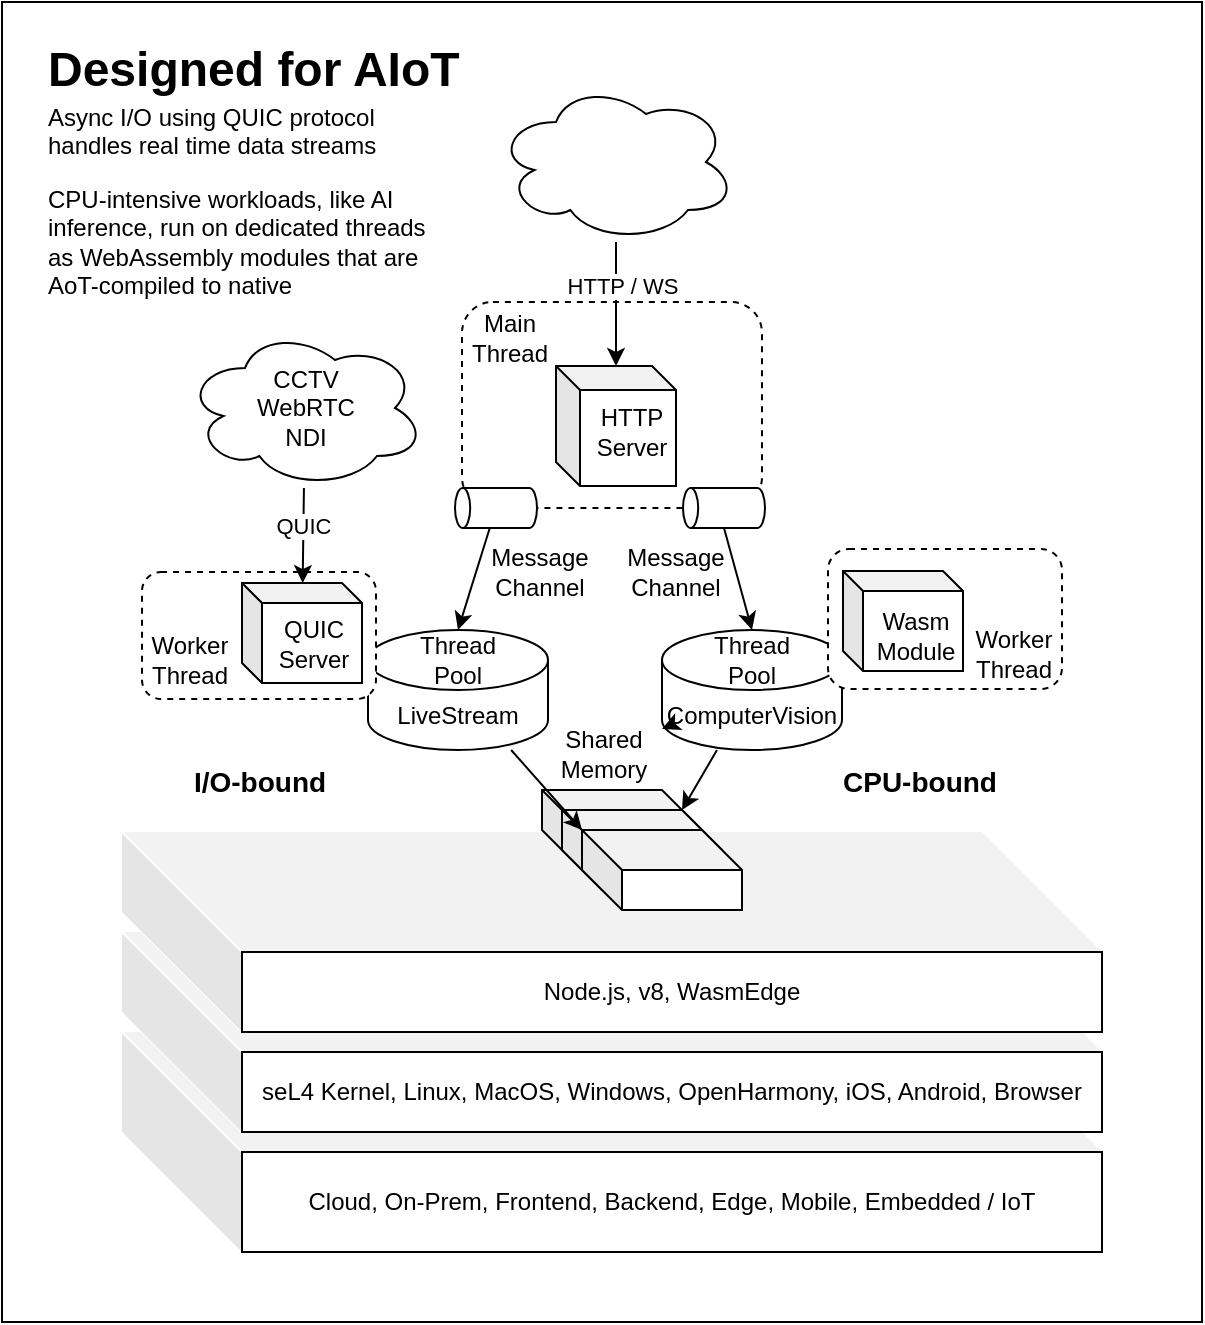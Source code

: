 <mxfile>
    <diagram name="Copy of aiot" id="2B3cq8y8vTXJ5p0uB7Bc">
        <mxGraphModel dx="597" dy="553" grid="1" gridSize="10" guides="1" tooltips="1" connect="1" arrows="1" fold="1" page="1" pageScale="1" pageWidth="850" pageHeight="1100" background="#FFFFFF" math="0" shadow="0">
            <root>
                <mxCell id="akEHh_IcCh-nfFf0ZW-q-0"/>
                <mxCell id="akEHh_IcCh-nfFf0ZW-q-1" parent="akEHh_IcCh-nfFf0ZW-q-0"/>
                <mxCell id="0" value="" style="whiteSpace=wrap;html=1;" vertex="1" parent="akEHh_IcCh-nfFf0ZW-q-1">
                    <mxGeometry x="40" y="210" width="600" height="660" as="geometry"/>
                </mxCell>
                <mxCell id="akEHh_IcCh-nfFf0ZW-q-3" value="&lt;p&gt;&lt;span style=&quot;font-size: 12px ; font-weight: normal&quot;&gt;Async I/O using QUIC protocol handles real time data streams&lt;/span&gt;&lt;/p&gt;&lt;p&gt;&lt;span&gt;CPU-intensive workloads, like AI inference, run on dedicated threads as WebAssembly modules that are AoT-compiled to native&lt;/span&gt;&lt;/p&gt;" style="text;html=1;strokeColor=none;fillColor=none;spacing=5;spacingTop=-20;whiteSpace=wrap;overflow=hidden;rounded=0;" parent="akEHh_IcCh-nfFf0ZW-q-1" vertex="1">
                    <mxGeometry x="58" y="259" width="212" height="120" as="geometry"/>
                </mxCell>
                <mxCell id="akEHh_IcCh-nfFf0ZW-q-4" value="" style="shape=cube;whiteSpace=wrap;html=1;boundedLbl=1;backgroundOutline=1;darkOpacity=0.05;darkOpacity2=0.1;labelBackgroundColor=#33FFFF;fontSize=12;strokeColor=#FFFFFF;strokeWidth=1;fillColor=default;size=60;" parent="akEHh_IcCh-nfFf0ZW-q-1" vertex="1">
                    <mxGeometry x="100" y="725" width="490" height="110" as="geometry"/>
                </mxCell>
                <mxCell id="akEHh_IcCh-nfFf0ZW-q-5" value="" style="shape=cube;whiteSpace=wrap;html=1;boundedLbl=1;backgroundOutline=1;darkOpacity=0.05;darkOpacity2=0.1;labelBackgroundColor=#33FFFF;fontSize=12;strokeColor=#FFFFFF;strokeWidth=1;fillColor=default;size=60;" parent="akEHh_IcCh-nfFf0ZW-q-1" vertex="1">
                    <mxGeometry x="100" y="675" width="490" height="100" as="geometry"/>
                </mxCell>
                <mxCell id="akEHh_IcCh-nfFf0ZW-q-6" value="" style="shape=cube;whiteSpace=wrap;html=1;boundedLbl=1;backgroundOutline=1;darkOpacity=0.05;darkOpacity2=0.1;labelBackgroundColor=#33FFFF;fontSize=12;strokeColor=#FFFFFF;strokeWidth=1;fillColor=default;size=60;" parent="akEHh_IcCh-nfFf0ZW-q-1" vertex="1">
                    <mxGeometry x="100" y="625" width="490" height="100" as="geometry"/>
                </mxCell>
                <mxCell id="akEHh_IcCh-nfFf0ZW-q-7" value="" style="rounded=1;whiteSpace=wrap;html=1;dashed=1;" parent="akEHh_IcCh-nfFf0ZW-q-1" vertex="1">
                    <mxGeometry x="270" y="360" width="150" height="103" as="geometry"/>
                </mxCell>
                <mxCell id="akEHh_IcCh-nfFf0ZW-q-8" value="LiveStream" style="shape=cylinder3;whiteSpace=wrap;html=1;boundedLbl=1;backgroundOutline=1;size=15;" parent="akEHh_IcCh-nfFf0ZW-q-1" vertex="1">
                    <mxGeometry x="223" y="524" width="90" height="60" as="geometry"/>
                </mxCell>
                <mxCell id="akEHh_IcCh-nfFf0ZW-q-9" value="ComputerVision" style="shape=cylinder3;whiteSpace=wrap;html=1;boundedLbl=1;backgroundOutline=1;size=15;" parent="akEHh_IcCh-nfFf0ZW-q-1" vertex="1">
                    <mxGeometry x="370" y="524" width="90" height="60" as="geometry"/>
                </mxCell>
                <mxCell id="akEHh_IcCh-nfFf0ZW-q-10" value="&lt;b&gt;&lt;font style=&quot;font-size: 14px&quot;&gt;CPU-bound&lt;/font&gt;&lt;/b&gt;" style="text;html=1;strokeColor=none;fillColor=none;align=center;verticalAlign=middle;whiteSpace=wrap;rounded=0;" parent="akEHh_IcCh-nfFf0ZW-q-1" vertex="1">
                    <mxGeometry x="453" y="585" width="91.5" height="30" as="geometry"/>
                </mxCell>
                <mxCell id="akEHh_IcCh-nfFf0ZW-q-11" value="Thread Pool" style="text;html=1;strokeColor=none;fillColor=none;align=center;verticalAlign=middle;whiteSpace=wrap;rounded=0;" parent="akEHh_IcCh-nfFf0ZW-q-1" vertex="1">
                    <mxGeometry x="238" y="524" width="60" height="30" as="geometry"/>
                </mxCell>
                <mxCell id="akEHh_IcCh-nfFf0ZW-q-12" value="Thread Pool" style="text;html=1;strokeColor=none;fillColor=none;align=center;verticalAlign=middle;whiteSpace=wrap;rounded=0;" parent="akEHh_IcCh-nfFf0ZW-q-1" vertex="1">
                    <mxGeometry x="385" y="524" width="60" height="30" as="geometry"/>
                </mxCell>
                <mxCell id="akEHh_IcCh-nfFf0ZW-q-13" style="edgeStyle=none;html=1;entryX=0.5;entryY=0;entryDx=0;entryDy=0;startArrow=none;exitX=0;exitY=0.5;exitDx=0;exitDy=0;exitPerimeter=0;" parent="akEHh_IcCh-nfFf0ZW-q-1" source="akEHh_IcCh-nfFf0ZW-q-19" target="akEHh_IcCh-nfFf0ZW-q-12" edge="1">
                    <mxGeometry relative="1" as="geometry">
                        <mxPoint x="420" y="463" as="sourcePoint"/>
                    </mxGeometry>
                </mxCell>
                <mxCell id="akEHh_IcCh-nfFf0ZW-q-14" style="edgeStyle=none;html=1;entryX=0.5;entryY=0;entryDx=0;entryDy=0;startArrow=none;" parent="akEHh_IcCh-nfFf0ZW-q-1" source="akEHh_IcCh-nfFf0ZW-q-18" target="akEHh_IcCh-nfFf0ZW-q-11" edge="1">
                    <mxGeometry relative="1" as="geometry"/>
                </mxCell>
                <mxCell id="akEHh_IcCh-nfFf0ZW-q-15" value="Main Thread" style="text;html=1;strokeColor=none;fillColor=none;align=center;verticalAlign=middle;whiteSpace=wrap;rounded=0;" parent="akEHh_IcCh-nfFf0ZW-q-1" vertex="1">
                    <mxGeometry x="264" y="363" width="60" height="30" as="geometry"/>
                </mxCell>
                <mxCell id="akEHh_IcCh-nfFf0ZW-q-16" value="" style="edgeStyle=none;html=1;" parent="akEHh_IcCh-nfFf0ZW-q-1" source="akEHh_IcCh-nfFf0ZW-q-17" target="akEHh_IcCh-nfFf0ZW-q-9" edge="1">
                    <mxGeometry relative="1" as="geometry"/>
                </mxCell>
                <mxCell id="akEHh_IcCh-nfFf0ZW-q-17" value="Shared&lt;br&gt;Memory" style="text;html=1;strokeColor=none;fillColor=none;align=center;verticalAlign=middle;whiteSpace=wrap;rounded=0;" parent="akEHh_IcCh-nfFf0ZW-q-1" vertex="1">
                    <mxGeometry x="311" y="571" width="60" height="30" as="geometry"/>
                </mxCell>
                <mxCell id="akEHh_IcCh-nfFf0ZW-q-18" value="" style="shape=cylinder3;whiteSpace=wrap;html=1;boundedLbl=1;backgroundOutline=1;size=3.799;rotation=-90;" parent="akEHh_IcCh-nfFf0ZW-q-1" vertex="1">
                    <mxGeometry x="277" y="442.5" width="20" height="41" as="geometry"/>
                </mxCell>
                <mxCell id="akEHh_IcCh-nfFf0ZW-q-19" value="" style="shape=cylinder3;whiteSpace=wrap;html=1;boundedLbl=1;backgroundOutline=1;size=3.799;rotation=-90;" parent="akEHh_IcCh-nfFf0ZW-q-1" vertex="1">
                    <mxGeometry x="391" y="442.5" width="20" height="41" as="geometry"/>
                </mxCell>
                <mxCell id="akEHh_IcCh-nfFf0ZW-q-20" value="Message&lt;br&gt;Channel" style="text;html=1;strokeColor=none;fillColor=none;align=center;verticalAlign=middle;whiteSpace=wrap;rounded=0;" parent="akEHh_IcCh-nfFf0ZW-q-1" vertex="1">
                    <mxGeometry x="347" y="480" width="60" height="30" as="geometry"/>
                </mxCell>
                <mxCell id="akEHh_IcCh-nfFf0ZW-q-21" value="Message&lt;br&gt;Channel" style="text;html=1;strokeColor=none;fillColor=none;align=center;verticalAlign=middle;whiteSpace=wrap;rounded=0;" parent="akEHh_IcCh-nfFf0ZW-q-1" vertex="1">
                    <mxGeometry x="279" y="480" width="60" height="30" as="geometry"/>
                </mxCell>
                <mxCell id="akEHh_IcCh-nfFf0ZW-q-22" value="" style="shape=cube;whiteSpace=wrap;html=1;boundedLbl=1;backgroundOutline=1;darkOpacity=0.05;darkOpacity2=0.1;size=12;" parent="akEHh_IcCh-nfFf0ZW-q-1" vertex="1">
                    <mxGeometry x="317" y="392" width="60" height="60" as="geometry"/>
                </mxCell>
                <mxCell id="akEHh_IcCh-nfFf0ZW-q-23" value="HTTP&lt;br&gt;Server" style="text;html=1;strokeColor=none;fillColor=none;align=center;verticalAlign=middle;whiteSpace=wrap;rounded=0;" parent="akEHh_IcCh-nfFf0ZW-q-1" vertex="1">
                    <mxGeometry x="325" y="410" width="60" height="30" as="geometry"/>
                </mxCell>
                <mxCell id="akEHh_IcCh-nfFf0ZW-q-24" value="" style="ellipse;shape=cloud;whiteSpace=wrap;html=1;" parent="akEHh_IcCh-nfFf0ZW-q-1" vertex="1">
                    <mxGeometry x="287" y="250" width="120" height="80" as="geometry"/>
                </mxCell>
                <mxCell id="akEHh_IcCh-nfFf0ZW-q-25" value="" style="edgeStyle=none;html=1;startArrow=classic;startFill=1;endArrow=none;endFill=0;" parent="akEHh_IcCh-nfFf0ZW-q-1" source="akEHh_IcCh-nfFf0ZW-q-22" target="akEHh_IcCh-nfFf0ZW-q-24" edge="1">
                    <mxGeometry relative="1" as="geometry"/>
                </mxCell>
                <mxCell id="akEHh_IcCh-nfFf0ZW-q-26" value="HTTP / WS" style="edgeLabel;html=1;align=center;verticalAlign=middle;resizable=0;points=[];" parent="akEHh_IcCh-nfFf0ZW-q-25" vertex="1" connectable="0">
                    <mxGeometry x="0.343" y="-3" relative="1" as="geometry">
                        <mxPoint y="1" as="offset"/>
                    </mxGeometry>
                </mxCell>
                <mxCell id="akEHh_IcCh-nfFf0ZW-q-27" value="CCTV&lt;br&gt;WebRTC&lt;br&gt;NDI" style="ellipse;shape=cloud;whiteSpace=wrap;html=1;" parent="akEHh_IcCh-nfFf0ZW-q-1" vertex="1">
                    <mxGeometry x="131.5" y="373" width="120" height="80" as="geometry"/>
                </mxCell>
                <mxCell id="akEHh_IcCh-nfFf0ZW-q-28" value="" style="group;glass=0;" parent="akEHh_IcCh-nfFf0ZW-q-1" vertex="1" connectable="0">
                    <mxGeometry x="310" y="604" width="100" height="60" as="geometry"/>
                </mxCell>
                <mxCell id="akEHh_IcCh-nfFf0ZW-q-29" value="" style="shape=cube;whiteSpace=wrap;html=1;boundedLbl=1;backgroundOutline=1;darkOpacity=0.05;darkOpacity2=0.1;" parent="akEHh_IcCh-nfFf0ZW-q-28" vertex="1">
                    <mxGeometry width="80" height="40" as="geometry"/>
                </mxCell>
                <mxCell id="akEHh_IcCh-nfFf0ZW-q-30" value="" style="shape=cube;whiteSpace=wrap;html=1;boundedLbl=1;backgroundOutline=1;darkOpacity=0.05;darkOpacity2=0.1;" parent="akEHh_IcCh-nfFf0ZW-q-28" vertex="1">
                    <mxGeometry x="10" y="10" width="80" height="40" as="geometry"/>
                </mxCell>
                <mxCell id="akEHh_IcCh-nfFf0ZW-q-31" value="" style="shape=cube;whiteSpace=wrap;html=1;boundedLbl=1;backgroundOutline=1;darkOpacity=0.05;darkOpacity2=0.1;shadow=0;" parent="akEHh_IcCh-nfFf0ZW-q-28" vertex="1">
                    <mxGeometry x="20" y="20" width="80" height="40" as="geometry"/>
                </mxCell>
                <mxCell id="akEHh_IcCh-nfFf0ZW-q-32" style="edgeStyle=none;html=1;entryX=0;entryY=0;entryDx=60;entryDy=0;entryPerimeter=0;" parent="akEHh_IcCh-nfFf0ZW-q-1" source="akEHh_IcCh-nfFf0ZW-q-9" target="akEHh_IcCh-nfFf0ZW-q-30" edge="1">
                    <mxGeometry relative="1" as="geometry"/>
                </mxCell>
                <mxCell id="akEHh_IcCh-nfFf0ZW-q-33" style="edgeStyle=none;html=1;entryX=0;entryY=0;entryDx=0;entryDy=0;entryPerimeter=0;" parent="akEHh_IcCh-nfFf0ZW-q-1" source="akEHh_IcCh-nfFf0ZW-q-8" target="akEHh_IcCh-nfFf0ZW-q-31" edge="1">
                    <mxGeometry relative="1" as="geometry"/>
                </mxCell>
                <mxCell id="akEHh_IcCh-nfFf0ZW-q-35" value="" style="rounded=1;whiteSpace=wrap;html=1;dashed=1;" parent="akEHh_IcCh-nfFf0ZW-q-1" vertex="1">
                    <mxGeometry x="110" y="495" width="117" height="63.5" as="geometry"/>
                </mxCell>
                <mxCell id="akEHh_IcCh-nfFf0ZW-q-36" value="" style="shape=cube;whiteSpace=wrap;html=1;boundedLbl=1;backgroundOutline=1;darkOpacity=0.05;darkOpacity2=0.1;size=10;" parent="akEHh_IcCh-nfFf0ZW-q-1" vertex="1">
                    <mxGeometry x="160" y="500.5" width="60" height="50" as="geometry"/>
                </mxCell>
                <mxCell id="akEHh_IcCh-nfFf0ZW-q-37" value="QUIC&lt;br&gt;Server" style="text;html=1;strokeColor=none;fillColor=none;align=center;verticalAlign=middle;whiteSpace=wrap;rounded=0;" parent="akEHh_IcCh-nfFf0ZW-q-1" vertex="1">
                    <mxGeometry x="195.5" y="525.5" width="1.5" height="10" as="geometry"/>
                </mxCell>
                <mxCell id="akEHh_IcCh-nfFf0ZW-q-38" value="&lt;span style=&quot;font-size: 14px&quot;&gt;&lt;b&gt;I/O-bound&lt;/b&gt;&lt;/span&gt;" style="text;html=1;strokeColor=none;fillColor=none;align=center;verticalAlign=middle;whiteSpace=wrap;rounded=0;" parent="akEHh_IcCh-nfFf0ZW-q-1" vertex="1">
                    <mxGeometry x="128.5" y="585" width="80" height="30" as="geometry"/>
                </mxCell>
                <mxCell id="akEHh_IcCh-nfFf0ZW-q-39" value="" style="edgeStyle=none;html=1;startArrow=classic;startFill=1;endArrow=none;endFill=0;" parent="akEHh_IcCh-nfFf0ZW-q-1" source="akEHh_IcCh-nfFf0ZW-q-36" target="akEHh_IcCh-nfFf0ZW-q-27" edge="1">
                    <mxGeometry relative="1" as="geometry">
                        <mxPoint x="190" y="554" as="sourcePoint"/>
                    </mxGeometry>
                </mxCell>
                <mxCell id="akEHh_IcCh-nfFf0ZW-q-40" value="QUIC&amp;nbsp;" style="edgeLabel;html=1;align=center;verticalAlign=middle;resizable=0;points=[];" parent="akEHh_IcCh-nfFf0ZW-q-39" vertex="1" connectable="0">
                    <mxGeometry x="0.038" y="3" relative="1" as="geometry">
                        <mxPoint x="4" y="-4" as="offset"/>
                    </mxGeometry>
                </mxCell>
                <mxCell id="akEHh_IcCh-nfFf0ZW-q-41" value="" style="rounded=1;whiteSpace=wrap;html=1;dashed=1;" parent="akEHh_IcCh-nfFf0ZW-q-1" vertex="1">
                    <mxGeometry x="453" y="483.5" width="117" height="70" as="geometry"/>
                </mxCell>
                <mxCell id="akEHh_IcCh-nfFf0ZW-q-42" value="" style="shape=cube;whiteSpace=wrap;html=1;boundedLbl=1;backgroundOutline=1;darkOpacity=0.05;darkOpacity2=0.1;size=10;" parent="akEHh_IcCh-nfFf0ZW-q-1" vertex="1">
                    <mxGeometry x="460.5" y="494.5" width="60" height="50" as="geometry"/>
                </mxCell>
                <mxCell id="akEHh_IcCh-nfFf0ZW-q-43" value="Worker Thread" style="text;html=1;strokeColor=none;fillColor=none;align=center;verticalAlign=middle;whiteSpace=wrap;rounded=0;" parent="akEHh_IcCh-nfFf0ZW-q-1" vertex="1">
                    <mxGeometry x="103.5" y="524" width="60" height="30" as="geometry"/>
                </mxCell>
                <mxCell id="akEHh_IcCh-nfFf0ZW-q-44" value="Worker Thread" style="text;html=1;strokeColor=none;fillColor=none;align=center;verticalAlign=middle;whiteSpace=wrap;rounded=0;" parent="akEHh_IcCh-nfFf0ZW-q-1" vertex="1">
                    <mxGeometry x="515.5" y="520.5" width="60" height="30" as="geometry"/>
                </mxCell>
                <mxCell id="akEHh_IcCh-nfFf0ZW-q-45" value="Wasm &lt;br&gt;Module" style="text;html=1;strokeColor=none;fillColor=none;align=center;verticalAlign=middle;whiteSpace=wrap;rounded=0;" parent="akEHh_IcCh-nfFf0ZW-q-1" vertex="1">
                    <mxGeometry x="495" y="521.5" width="4.25" height="10" as="geometry"/>
                </mxCell>
                <mxCell id="akEHh_IcCh-nfFf0ZW-q-46" value="Node.js, v8, WasmEdge" style="whiteSpace=wrap;html=1;" parent="akEHh_IcCh-nfFf0ZW-q-1" vertex="1">
                    <mxGeometry x="160" y="685" width="430" height="40" as="geometry"/>
                </mxCell>
                <mxCell id="akEHh_IcCh-nfFf0ZW-q-47" value="&lt;h1&gt;Designed for AIoT&lt;/h1&gt;&lt;div&gt;&lt;br&gt;&lt;/div&gt;&lt;div&gt;&lt;br&gt;&lt;/div&gt;" style="text;html=1;strokeColor=none;fillColor=none;spacing=5;spacingTop=-20;whiteSpace=wrap;overflow=hidden;rounded=0;" parent="akEHh_IcCh-nfFf0ZW-q-1" vertex="1">
                    <mxGeometry x="58" y="224" width="235" height="36" as="geometry"/>
                </mxCell>
                <mxCell id="akEHh_IcCh-nfFf0ZW-q-48" value="seL4 Kernel, Linux, MacOS, Windows, OpenHarmony, iOS, Android, Browser" style="whiteSpace=wrap;html=1;" parent="akEHh_IcCh-nfFf0ZW-q-1" vertex="1">
                    <mxGeometry x="160" y="735" width="430" height="40" as="geometry"/>
                </mxCell>
                <mxCell id="akEHh_IcCh-nfFf0ZW-q-49" value="Cloud, On-Prem, Frontend, Backend, Edge, Mobile, Embedded / IoT" style="whiteSpace=wrap;html=1;" parent="akEHh_IcCh-nfFf0ZW-q-1" vertex="1">
                    <mxGeometry x="160" y="785" width="430" height="50" as="geometry"/>
                </mxCell>
            </root>
        </mxGraphModel>
    </diagram>
    <diagram id="_Z8jxQ0VX7EyFw_JwXuR" name="alom">
        <mxGraphModel dx="2346" dy="717" grid="1" gridSize="10" guides="1" tooltips="1" connect="1" arrows="1" fold="1" page="1" pageScale="1" pageWidth="850" pageHeight="1100" math="0" shadow="0">
            <root>
                <mxCell id="qMq4osNZtV3V3CkjHfBm-0"/>
                <mxCell id="qMq4osNZtV3V3CkjHfBm-1" parent="qMq4osNZtV3V3CkjHfBm-0"/>
                <mxCell id="BQZoYqjZWTb_XSkDFWo9-50" value="" style="shape=hexagon;strokeWidth=4;html=1;fillColor=#999999;strokeColor=#999999;shadow=0;fontSize=10;fontColor=#ffffff;align=center;fontStyle=0;whiteSpace=wrap;spacing=10;rounded=0;rotation=90;" parent="qMq4osNZtV3V3CkjHfBm-1" vertex="1">
                    <mxGeometry x="-474.457" y="158.567" width="211.1" height="213.956" as="geometry"/>
                </mxCell>
                <mxCell id="BQZoYqjZWTb_XSkDFWo9-0" value="" style="group" parent="qMq4osNZtV3V3CkjHfBm-1" vertex="1" connectable="0">
                    <mxGeometry x="530" y="260" width="850" height="1326.47" as="geometry"/>
                </mxCell>
                <mxCell id="BQZoYqjZWTb_XSkDFWo9-1" value="" style="rounded=1;whiteSpace=wrap;html=1;dashed=1;" parent="BQZoYqjZWTb_XSkDFWo9-0" vertex="1">
                    <mxGeometry x="190" y="104" width="235" height="144" as="geometry"/>
                </mxCell>
                <mxCell id="BQZoYqjZWTb_XSkDFWo9-2" value="LiveStream" style="shape=cylinder3;whiteSpace=wrap;html=1;boundedLbl=1;backgroundOutline=1;size=15;" parent="BQZoYqjZWTb_XSkDFWo9-0" vertex="1">
                    <mxGeometry x="190" y="309" width="90" height="60" as="geometry"/>
                </mxCell>
                <mxCell id="BQZoYqjZWTb_XSkDFWo9-3" value="ComputerVision" style="shape=cylinder3;whiteSpace=wrap;html=1;boundedLbl=1;backgroundOutline=1;size=15;" parent="BQZoYqjZWTb_XSkDFWo9-0" vertex="1">
                    <mxGeometry x="340" y="309" width="90" height="60" as="geometry"/>
                </mxCell>
                <mxCell id="BQZoYqjZWTb_XSkDFWo9-4" value="&lt;b&gt;&lt;font style=&quot;font-size: 14px&quot;&gt;CPU-bound&lt;/font&gt;&lt;/b&gt;" style="text;html=1;strokeColor=none;fillColor=none;align=center;verticalAlign=middle;whiteSpace=wrap;rounded=0;" parent="BQZoYqjZWTb_XSkDFWo9-0" vertex="1">
                    <mxGeometry x="421.37" y="390" width="91.5" height="30" as="geometry"/>
                </mxCell>
                <mxCell id="BQZoYqjZWTb_XSkDFWo9-5" value="Thread Pool" style="text;html=1;strokeColor=none;fillColor=none;align=center;verticalAlign=middle;whiteSpace=wrap;rounded=0;" parent="BQZoYqjZWTb_XSkDFWo9-0" vertex="1">
                    <mxGeometry x="205" y="309" width="60" height="30" as="geometry"/>
                </mxCell>
                <mxCell id="BQZoYqjZWTb_XSkDFWo9-6" value="Thread Pool" style="text;html=1;strokeColor=none;fillColor=none;align=center;verticalAlign=middle;whiteSpace=wrap;rounded=0;" parent="BQZoYqjZWTb_XSkDFWo9-0" vertex="1">
                    <mxGeometry x="355" y="309" width="60" height="30" as="geometry"/>
                </mxCell>
                <mxCell id="BQZoYqjZWTb_XSkDFWo9-7" style="edgeStyle=none;html=1;exitX=0.855;exitY=1;exitDx=0;exitDy=-4.35;exitPerimeter=0;entryX=0.25;entryY=0;entryDx=0;entryDy=0;startArrow=none;" parent="BQZoYqjZWTb_XSkDFWo9-0" source="BQZoYqjZWTb_XSkDFWo9-13" target="BQZoYqjZWTb_XSkDFWo9-6" edge="1">
                    <mxGeometry relative="1" as="geometry"/>
                </mxCell>
                <mxCell id="BQZoYqjZWTb_XSkDFWo9-8" style="edgeStyle=none;html=1;exitX=0.145;exitY=1;exitDx=0;exitDy=-4.35;exitPerimeter=0;entryX=0.75;entryY=0;entryDx=0;entryDy=0;startArrow=none;" parent="BQZoYqjZWTb_XSkDFWo9-0" source="BQZoYqjZWTb_XSkDFWo9-12" target="BQZoYqjZWTb_XSkDFWo9-5" edge="1">
                    <mxGeometry relative="1" as="geometry"/>
                </mxCell>
                <mxCell id="BQZoYqjZWTb_XSkDFWo9-9" value="Main Thread" style="text;html=1;strokeColor=none;fillColor=none;align=center;verticalAlign=middle;whiteSpace=wrap;rounded=0;" parent="BQZoYqjZWTb_XSkDFWo9-0" vertex="1">
                    <mxGeometry x="360" y="213" width="60" height="30" as="geometry"/>
                </mxCell>
                <mxCell id="BQZoYqjZWTb_XSkDFWo9-10" value="" style="edgeStyle=none;html=1;" parent="BQZoYqjZWTb_XSkDFWo9-0" source="BQZoYqjZWTb_XSkDFWo9-11" target="BQZoYqjZWTb_XSkDFWo9-3" edge="1">
                    <mxGeometry relative="1" as="geometry"/>
                </mxCell>
                <mxCell id="BQZoYqjZWTb_XSkDFWo9-11" value="Shared&lt;br&gt;Memory" style="text;html=1;strokeColor=none;fillColor=none;align=center;verticalAlign=middle;whiteSpace=wrap;rounded=0;" parent="BQZoYqjZWTb_XSkDFWo9-0" vertex="1">
                    <mxGeometry x="280" y="359" width="60" height="30" as="geometry"/>
                </mxCell>
                <mxCell id="BQZoYqjZWTb_XSkDFWo9-12" value="" style="shape=cylinder3;whiteSpace=wrap;html=1;boundedLbl=1;backgroundOutline=1;size=7.051;rotation=0;" parent="BQZoYqjZWTb_XSkDFWo9-0" vertex="1">
                    <mxGeometry x="274" y="239" width="20" height="35" as="geometry"/>
                </mxCell>
                <mxCell id="BQZoYqjZWTb_XSkDFWo9-13" value="" style="shape=cylinder3;whiteSpace=wrap;html=1;boundedLbl=1;backgroundOutline=1;size=7.051;rotation=0;" parent="BQZoYqjZWTb_XSkDFWo9-0" vertex="1">
                    <mxGeometry x="323" y="239" width="20" height="33" as="geometry"/>
                </mxCell>
                <mxCell id="BQZoYqjZWTb_XSkDFWo9-14" value="Message&lt;br&gt;Channel" style="text;html=1;strokeColor=none;fillColor=none;align=center;verticalAlign=middle;whiteSpace=wrap;rounded=0;" parent="BQZoYqjZWTb_XSkDFWo9-0" vertex="1">
                    <mxGeometry x="350" y="254" width="60" height="30" as="geometry"/>
                </mxCell>
                <mxCell id="BQZoYqjZWTb_XSkDFWo9-15" value="Message&lt;br&gt;Channel" style="text;html=1;strokeColor=none;fillColor=none;align=center;verticalAlign=middle;whiteSpace=wrap;rounded=0;" parent="BQZoYqjZWTb_XSkDFWo9-0" vertex="1">
                    <mxGeometry x="203" y="254" width="60" height="30" as="geometry"/>
                </mxCell>
                <mxCell id="BQZoYqjZWTb_XSkDFWo9-16" value="" style="shape=cube;whiteSpace=wrap;html=1;boundedLbl=1;backgroundOutline=1;darkOpacity=0.05;darkOpacity2=0.1;size=12;" parent="BQZoYqjZWTb_XSkDFWo9-0" vertex="1">
                    <mxGeometry x="348" y="140" width="60" height="60" as="geometry"/>
                </mxCell>
                <mxCell id="BQZoYqjZWTb_XSkDFWo9-17" value="HTTP&lt;br&gt;Server" style="text;html=1;strokeColor=none;fillColor=none;align=center;verticalAlign=middle;whiteSpace=wrap;rounded=0;" parent="BQZoYqjZWTb_XSkDFWo9-0" vertex="1">
                    <mxGeometry x="355" y="161" width="60" height="30" as="geometry"/>
                </mxCell>
                <mxCell id="BQZoYqjZWTb_XSkDFWo9-18" value="" style="ellipse;shape=cloud;whiteSpace=wrap;html=1;" parent="BQZoYqjZWTb_XSkDFWo9-0" vertex="1">
                    <mxGeometry x="318" width="120" height="80" as="geometry"/>
                </mxCell>
                <mxCell id="BQZoYqjZWTb_XSkDFWo9-19" value="" style="edgeStyle=none;html=1;startArrow=classic;startFill=1;endArrow=none;endFill=0;" parent="BQZoYqjZWTb_XSkDFWo9-0" source="BQZoYqjZWTb_XSkDFWo9-16" target="BQZoYqjZWTb_XSkDFWo9-18" edge="1">
                    <mxGeometry relative="1" as="geometry"/>
                </mxCell>
                <mxCell id="BQZoYqjZWTb_XSkDFWo9-20" value="HTTP / WS" style="edgeLabel;html=1;align=center;verticalAlign=middle;resizable=0;points=[];" parent="BQZoYqjZWTb_XSkDFWo9-19" vertex="1" connectable="0">
                    <mxGeometry x="0.343" y="-3" relative="1" as="geometry">
                        <mxPoint y="1" as="offset"/>
                    </mxGeometry>
                </mxCell>
                <mxCell id="BQZoYqjZWTb_XSkDFWo9-21" value="&lt;p&gt;&lt;span style=&quot;font-size: 12px ; font-weight: normal&quot;&gt;Asynchronous I/O, QUIC L4 protocol for data streams&lt;/span&gt;&lt;/p&gt;&lt;p&gt;&lt;span&gt;Dedicated worker threads for CPU-bound AI inference&lt;/span&gt;&lt;span style=&quot;font-size: 12px ; font-weight: normal&quot;&gt;&lt;br&gt;&lt;/span&gt;&lt;/p&gt;" style="text;html=1;strokeColor=none;fillColor=none;spacing=5;spacingTop=-20;whiteSpace=wrap;overflow=hidden;rounded=0;" parent="BQZoYqjZWTb_XSkDFWo9-0" vertex="1">
                    <mxGeometry x="28" y="50" width="361" height="120" as="geometry"/>
                </mxCell>
                <mxCell id="BQZoYqjZWTb_XSkDFWo9-22" value="CCTV&lt;br&gt;WebRTC&lt;br&gt;NDI" style="ellipse;shape=cloud;whiteSpace=wrap;html=1;" parent="BQZoYqjZWTb_XSkDFWo9-0" vertex="1">
                    <mxGeometry x="40" y="154" width="120" height="80" as="geometry"/>
                </mxCell>
                <mxCell id="BQZoYqjZWTb_XSkDFWo9-23" value="" style="group" parent="BQZoYqjZWTb_XSkDFWo9-0" vertex="1" connectable="0">
                    <mxGeometry x="280" y="389" width="100" height="60" as="geometry"/>
                </mxCell>
                <mxCell id="BQZoYqjZWTb_XSkDFWo9-24" value="" style="shape=cube;whiteSpace=wrap;html=1;boundedLbl=1;backgroundOutline=1;darkOpacity=0.05;darkOpacity2=0.1;" parent="BQZoYqjZWTb_XSkDFWo9-23" vertex="1">
                    <mxGeometry width="80" height="40" as="geometry"/>
                </mxCell>
                <mxCell id="BQZoYqjZWTb_XSkDFWo9-25" value="" style="shape=cube;whiteSpace=wrap;html=1;boundedLbl=1;backgroundOutline=1;darkOpacity=0.05;darkOpacity2=0.1;" parent="BQZoYqjZWTb_XSkDFWo9-23" vertex="1">
                    <mxGeometry x="10" y="10" width="80" height="40" as="geometry"/>
                </mxCell>
                <mxCell id="BQZoYqjZWTb_XSkDFWo9-26" value="" style="shape=cube;whiteSpace=wrap;html=1;boundedLbl=1;backgroundOutline=1;darkOpacity=0.05;darkOpacity2=0.1;" parent="BQZoYqjZWTb_XSkDFWo9-23" vertex="1">
                    <mxGeometry x="20" y="20" width="80" height="40" as="geometry"/>
                </mxCell>
                <mxCell id="BQZoYqjZWTb_XSkDFWo9-27" style="edgeStyle=none;html=1;entryX=0;entryY=0;entryDx=60;entryDy=0;entryPerimeter=0;" parent="BQZoYqjZWTb_XSkDFWo9-0" source="BQZoYqjZWTb_XSkDFWo9-3" target="BQZoYqjZWTb_XSkDFWo9-25" edge="1">
                    <mxGeometry relative="1" as="geometry"/>
                </mxCell>
                <mxCell id="BQZoYqjZWTb_XSkDFWo9-28" value="" style="group" parent="BQZoYqjZWTb_XSkDFWo9-0" vertex="1" connectable="0">
                    <mxGeometry x="215" y="170" width="100" height="60" as="geometry"/>
                </mxCell>
                <mxCell id="BQZoYqjZWTb_XSkDFWo9-29" value="" style="shape=cube;whiteSpace=wrap;html=1;boundedLbl=1;backgroundOutline=1;darkOpacity=0.05;darkOpacity2=0.1;" parent="BQZoYqjZWTb_XSkDFWo9-28" vertex="1">
                    <mxGeometry width="80" height="40" as="geometry"/>
                </mxCell>
                <mxCell id="BQZoYqjZWTb_XSkDFWo9-30" value="" style="shape=cube;whiteSpace=wrap;html=1;boundedLbl=1;backgroundOutline=1;darkOpacity=0.05;darkOpacity2=0.1;" parent="BQZoYqjZWTb_XSkDFWo9-28" vertex="1">
                    <mxGeometry x="10" y="10" width="80" height="40" as="geometry"/>
                </mxCell>
                <mxCell id="BQZoYqjZWTb_XSkDFWo9-31" value="" style="shape=cube;whiteSpace=wrap;html=1;boundedLbl=1;backgroundOutline=1;darkOpacity=0.05;darkOpacity2=0.1;" parent="BQZoYqjZWTb_XSkDFWo9-28" vertex="1">
                    <mxGeometry x="20" y="20" width="80" height="40" as="geometry"/>
                </mxCell>
                <mxCell id="BQZoYqjZWTb_XSkDFWo9-32" style="edgeStyle=none;html=1;entryX=0;entryY=0;entryDx=0;entryDy=0;entryPerimeter=0;" parent="BQZoYqjZWTb_XSkDFWo9-0" source="BQZoYqjZWTb_XSkDFWo9-2" target="BQZoYqjZWTb_XSkDFWo9-26" edge="1">
                    <mxGeometry relative="1" as="geometry"/>
                </mxCell>
                <mxCell id="BQZoYqjZWTb_XSkDFWo9-33" value="Readonly Cache&lt;br&gt;(contains data from all threads, handles all reads)" style="text;html=1;strokeColor=none;fillColor=none;align=center;verticalAlign=middle;whiteSpace=wrap;rounded=0;" parent="BQZoYqjZWTb_XSkDFWo9-0" vertex="1">
                    <mxGeometry x="187" y="126" width="156" height="28" as="geometry"/>
                </mxCell>
                <mxCell id="BQZoYqjZWTb_XSkDFWo9-34" value="" style="rounded=1;whiteSpace=wrap;html=1;dashed=1;" parent="BQZoYqjZWTb_XSkDFWo9-0" vertex="1">
                    <mxGeometry x="80" y="280" width="117" height="63.5" as="geometry"/>
                </mxCell>
                <mxCell id="BQZoYqjZWTb_XSkDFWo9-35" value="" style="shape=cube;whiteSpace=wrap;html=1;boundedLbl=1;backgroundOutline=1;darkOpacity=0.05;darkOpacity2=0.1;size=10;" parent="BQZoYqjZWTb_XSkDFWo9-0" vertex="1">
                    <mxGeometry x="130" y="285.5" width="60" height="50" as="geometry"/>
                </mxCell>
                <mxCell id="BQZoYqjZWTb_XSkDFWo9-36" value="QUIC&lt;br&gt;Server" style="text;html=1;strokeColor=none;fillColor=none;align=center;verticalAlign=middle;whiteSpace=wrap;rounded=0;" parent="BQZoYqjZWTb_XSkDFWo9-0" vertex="1">
                    <mxGeometry x="165.5" y="310.5" width="1.5" height="10" as="geometry"/>
                </mxCell>
                <mxCell id="BQZoYqjZWTb_XSkDFWo9-37" value="&lt;span style=&quot;font-size: 14px&quot;&gt;&lt;b&gt;s&lt;/b&gt;&lt;/span&gt;" style="text;html=1;strokeColor=none;fillColor=none;align=center;verticalAlign=middle;whiteSpace=wrap;rounded=0;" parent="BQZoYqjZWTb_XSkDFWo9-0" vertex="1">
                    <mxGeometry x="98.5" y="390" width="80" height="30" as="geometry"/>
                </mxCell>
                <mxCell id="BQZoYqjZWTb_XSkDFWo9-38" value="" style="edgeStyle=none;html=1;startArrow=classic;startFill=1;endArrow=none;endFill=0;exitX=0;exitY=0;exitDx=22;exitDy=0;exitPerimeter=0;" parent="BQZoYqjZWTb_XSkDFWo9-0" source="BQZoYqjZWTb_XSkDFWo9-35" target="BQZoYqjZWTb_XSkDFWo9-22" edge="1">
                    <mxGeometry relative="1" as="geometry">
                        <mxPoint x="160" y="339" as="sourcePoint"/>
                    </mxGeometry>
                </mxCell>
                <mxCell id="BQZoYqjZWTb_XSkDFWo9-40" value="" style="rounded=1;whiteSpace=wrap;html=1;dashed=1;" parent="BQZoYqjZWTb_XSkDFWo9-0" vertex="1">
                    <mxGeometry x="423" y="268.5" width="117" height="70" as="geometry"/>
                </mxCell>
                <mxCell id="BQZoYqjZWTb_XSkDFWo9-41" value="" style="shape=cube;whiteSpace=wrap;html=1;boundedLbl=1;backgroundOutline=1;darkOpacity=0.05;darkOpacity2=0.1;size=10;" parent="BQZoYqjZWTb_XSkDFWo9-0" vertex="1">
                    <mxGeometry x="430.5" y="279.5" width="60" height="50" as="geometry"/>
                </mxCell>
                <mxCell id="BQZoYqjZWTb_XSkDFWo9-42" value="Worker Thread" style="text;html=1;strokeColor=none;fillColor=none;align=center;verticalAlign=middle;whiteSpace=wrap;rounded=0;" parent="BQZoYqjZWTb_XSkDFWo9-0" vertex="1">
                    <mxGeometry x="73.5" y="309" width="60" height="30" as="geometry"/>
                </mxCell>
                <mxCell id="BQZoYqjZWTb_XSkDFWo9-43" value="Worker Thread" style="text;html=1;strokeColor=none;fillColor=none;align=center;verticalAlign=middle;whiteSpace=wrap;rounded=0;" parent="BQZoYqjZWTb_XSkDFWo9-0" vertex="1">
                    <mxGeometry x="485.5" y="305.5" width="60" height="30" as="geometry"/>
                </mxCell>
                <mxCell id="BQZoYqjZWTb_XSkDFWo9-44" value="Wasm &lt;br&gt;Module" style="text;html=1;strokeColor=none;fillColor=none;align=center;verticalAlign=middle;whiteSpace=wrap;rounded=0;" parent="BQZoYqjZWTb_XSkDFWo9-0" vertex="1">
                    <mxGeometry x="465" y="306.5" width="4.25" height="10" as="geometry"/>
                </mxCell>
                <mxCell id="BQZoYqjZWTb_XSkDFWo9-45" value="Node.js, V8, WasmEdge (embedded QuickJS)" style="whiteSpace=wrap;html=1;" parent="BQZoYqjZWTb_XSkDFWo9-0" vertex="1">
                    <mxGeometry x="80" y="470" width="460" height="40" as="geometry"/>
                </mxCell>
                <mxCell id="BQZoYqjZWTb_XSkDFWo9-46" value="SEL4 Kernel, Linux, MacOS, Windows" style="whiteSpace=wrap;html=1;" parent="BQZoYqjZWTb_XSkDFWo9-0" vertex="1">
                    <mxGeometry x="80" y="520" width="460" height="40" as="geometry"/>
                </mxCell>
                <mxCell id="BQZoYqjZWTb_XSkDFWo9-47" value="Frontend, Backend, Edge, Mobile, IoT&lt;br&gt;(Browser, ARM/X86 Server, Android, iOS, Raspberry Pi, Arduino...)" style="whiteSpace=wrap;html=1;" parent="BQZoYqjZWTb_XSkDFWo9-0" vertex="1">
                    <mxGeometry x="80" y="570" width="460" height="50" as="geometry"/>
                </mxCell>
                <mxCell id="BQZoYqjZWTb_XSkDFWo9-48" value="&lt;h1&gt;Designed for AIoT&lt;/h1&gt;&lt;div&gt;&lt;br&gt;&lt;/div&gt;&lt;div&gt;&lt;br&gt;&lt;/div&gt;" style="text;html=1;strokeColor=none;fillColor=none;spacing=5;spacingTop=-20;whiteSpace=wrap;overflow=hidden;rounded=0;" parent="BQZoYqjZWTb_XSkDFWo9-0" vertex="1">
                    <mxGeometry x="28" width="235" height="36" as="geometry"/>
                </mxCell>
                <mxCell id="aaFzzRsDdXk5i1J_jujt-1" value="&lt;h1&gt;Hexagonal Architecture&lt;/h1&gt;&lt;p&gt;Lorem ipsum dolor sit amet, consectetur adipisicing elit, sed do eiusmod tempor incididunt ut labore et dolore magna aliqua.&lt;/p&gt;" style="text;html=1;strokeColor=none;fillColor=none;spacing=5;spacingTop=-20;whiteSpace=wrap;overflow=hidden;rounded=0;fontSize=12;" parent="qMq4osNZtV3V3CkjHfBm-1" vertex="1">
                    <mxGeometry x="85.1" y="300" width="190" height="120" as="geometry"/>
                </mxCell>
                <mxCell id="aaFzzRsDdXk5i1J_jujt-83" value="" style="edgeStyle=none;html=1;fontSize=12;" parent="qMq4osNZtV3V3CkjHfBm-1" source="aaFzzRsDdXk5i1J_jujt-71" target="aaFzzRsDdXk5i1J_jujt-0" edge="1">
                    <mxGeometry relative="1" as="geometry"/>
                </mxCell>
                <mxCell id="aaFzzRsDdXk5i1J_jujt-71" value="" style="shape=requiredInterface;html=1;fontSize=11;align=center;fillColor=none;points=[];aspect=fixed;resizable=0;verticalAlign=bottom;labelPosition=center;verticalLabelPosition=top;flipH=1;strokeColor=default;strokeWidth=1;" parent="qMq4osNZtV3V3CkjHfBm-1" vertex="1">
                    <mxGeometry x="85" y="490" width="5" height="10" as="geometry"/>
                </mxCell>
                <mxCell id="aaFzzRsDdXk5i1J_jujt-92" value="Application" style="shape=hexagon;strokeWidth=4;html=1;fillColor=#777777;strokeColor=#ffffff;shadow=0;fontSize=10;fontColor=#FFFFFF;align=center;fontStyle=0;whiteSpace=wrap;spacing=10;rounded=0;rotation=30;" parent="qMq4osNZtV3V3CkjHfBm-1" vertex="1">
                    <mxGeometry x="90" y="870" width="218.51" height="199" as="geometry"/>
                </mxCell>
                <mxCell id="aaFzzRsDdXk5i1J_jujt-93" value="Domain" style="shape=hexagon;strokeWidth=4;html=1;fillColor=#777777;strokeColor=#ffffff;shadow=0;fontSize=10;fontColor=#FFFFFF;align=center;fontStyle=0;whiteSpace=wrap;spacing=10;rounded=0;rotation=30;" parent="qMq4osNZtV3V3CkjHfBm-1" vertex="1">
                    <mxGeometry x="259" y="788.5" width="102" height="92.89" as="geometry"/>
                </mxCell>
                <mxCell id="aaFzzRsDdXk5i1J_jujt-94" value="Application" style="text;html=1;strokeColor=none;fillColor=none;align=center;verticalAlign=middle;whiteSpace=wrap;rounded=0;fontSize=12;rotation=30;" parent="qMq4osNZtV3V3CkjHfBm-1" vertex="1">
                    <mxGeometry x="240" y="888.5" width="60" height="30" as="geometry"/>
                </mxCell>
                <mxCell id="aaFzzRsDdXk5i1J_jujt-95" value="" style="group;perimeterSpacing=0;strokeWidth=11;rotation=30;" parent="qMq4osNZtV3V3CkjHfBm-1" vertex="1" connectable="0">
                    <mxGeometry x="371" y="819.5" width="57" height="34" as="geometry"/>
                </mxCell>
                <mxCell id="aaFzzRsDdXk5i1J_jujt-96" value="" style="group;rotation=30;" parent="aaFzzRsDdXk5i1J_jujt-95" vertex="1" connectable="0">
                    <mxGeometry width="57" height="34" as="geometry"/>
                </mxCell>
                <mxCell id="aaFzzRsDdXk5i1J_jujt-97" value="" style="rounded=0;orthogonalLoop=1;jettySize=auto;html=1;endArrow=halfCircle;endFill=0;endSize=6;strokeWidth=1;sketch=0;fontSize=12;" parent="aaFzzRsDdXk5i1J_jujt-96" edge="1">
                    <mxGeometry relative="1" as="geometry">
                        <mxPoint x="53" y="16" as="sourcePoint"/>
                        <mxPoint x="8" y="14" as="targetPoint"/>
                    </mxGeometry>
                </mxCell>
                <mxCell id="aaFzzRsDdXk5i1J_jujt-98" value="" style="ellipse;whiteSpace=wrap;html=1;align=center;aspect=fixed;resizable=0;points=[];outlineConnect=0;sketch=0;fontSize=12;rotation=30;" parent="aaFzzRsDdXk5i1J_jujt-96" vertex="1">
                    <mxGeometry x="-3" y="10" width="10" height="10" as="geometry"/>
                </mxCell>
                <mxCell id="aaFzzRsDdXk5i1J_jujt-99" value="" style="rounded=0;orthogonalLoop=1;jettySize=auto;html=1;endArrow=halfCircle;endFill=0;endSize=6;strokeWidth=1;sketch=0;fontSize=12;" parent="aaFzzRsDdXk5i1J_jujt-96" edge="1">
                    <mxGeometry relative="1" as="geometry">
                        <mxPoint x="16" y="16" as="sourcePoint"/>
                        <mxPoint x="62" y="17" as="targetPoint"/>
                    </mxGeometry>
                </mxCell>
                <mxCell id="aaFzzRsDdXk5i1J_jujt-100" value="z" style="group;rotation=150;" parent="qMq4osNZtV3V3CkjHfBm-1" vertex="1" connectable="0">
                    <mxGeometry x="202" y="760" width="446.13" height="959.65" as="geometry"/>
                </mxCell>
                <mxCell id="aaFzzRsDdXk5i1J_jujt-101" value="" style="rounded=0;orthogonalLoop=1;jettySize=auto;html=1;endArrow=halfCircle;endFill=0;endSize=6;strokeWidth=1;sketch=0;fontSize=12;" parent="aaFzzRsDdXk5i1J_jujt-100" edge="1">
                    <mxGeometry relative="1" as="geometry">
                        <mxPoint x="140" y="59.18" as="sourcePoint"/>
                        <mxPoint x="67" y="6" as="targetPoint"/>
                    </mxGeometry>
                </mxCell>
                <mxCell id="aaFzzRsDdXk5i1J_jujt-102" value="" style="ellipse;whiteSpace=wrap;html=1;align=center;aspect=fixed;resizable=0;points=[];outlineConnect=0;sketch=0;fontSize=12;rotation=60;" parent="aaFzzRsDdXk5i1J_jujt-100" vertex="1">
                    <mxGeometry x="61" y="-1" width="10" height="10" as="geometry"/>
                </mxCell>
                <mxCell id="aaFzzRsDdXk5i1J_jujt-103" value="" style="rounded=0;orthogonalLoop=1;jettySize=auto;html=1;endArrow=halfCircle;endFill=0;endSize=6;strokeWidth=1;sketch=0;fontSize=12;" parent="aaFzzRsDdXk5i1J_jujt-100" edge="1">
                    <mxGeometry relative="1" as="geometry">
                        <mxPoint x="133.658" y="54.571" as="sourcePoint"/>
                        <mxPoint x="148" y="65.18" as="targetPoint"/>
                    </mxGeometry>
                </mxCell>
                <mxCell id="aaFzzRsDdXk5i1J_jujt-91" value="" style="group;rotation=90;" parent="aaFzzRsDdXk5i1J_jujt-100" vertex="1" connectable="0">
                    <mxGeometry x="-112" y="-346.82" width="268.13" height="1216.47" as="geometry"/>
                </mxCell>
                <mxCell id="aaFzzRsDdXk5i1J_jujt-0" value="Application" style="shape=hexagon;strokeWidth=4;html=1;fillColor=#777777;strokeColor=#ffffff;shadow=0;fontSize=10;fontColor=#FFFFFF;align=center;fontStyle=0;whiteSpace=wrap;spacing=10;rounded=0;" parent="aaFzzRsDdXk5i1J_jujt-91" vertex="1">
                    <mxGeometry y="28.5" width="218.51" height="199" as="geometry"/>
                </mxCell>
                <mxCell id="BQZoYqjZWTb_XSkDFWo9-55" value="Domain" style="shape=hexagon;strokeWidth=4;html=1;fillColor=#777777;strokeColor=#ffffff;shadow=0;fontSize=10;fontColor=#FFFFFF;align=center;fontStyle=0;whiteSpace=wrap;spacing=10;rounded=0;" parent="aaFzzRsDdXk5i1J_jujt-91" vertex="1">
                    <mxGeometry x="58.26" y="81.55" width="102" height="92.89" as="geometry"/>
                </mxCell>
                <mxCell id="aaFzzRsDdXk5i1J_jujt-2" value="Application" style="text;html=1;strokeColor=none;fillColor=none;align=center;verticalAlign=middle;whiteSpace=wrap;rounded=0;fontSize=12;" parent="aaFzzRsDdXk5i1J_jujt-91" vertex="1">
                    <mxGeometry x="79.26" y="190" width="60" height="30" as="geometry"/>
                </mxCell>
                <mxCell id="aaFzzRsDdXk5i1J_jujt-59" value="" style="group;perimeterSpacing=0;strokeWidth=11;direction=south;rotation=-135;" parent="aaFzzRsDdXk5i1J_jujt-91" vertex="1" connectable="0">
                    <mxGeometry x="33.26" y="54.5" width="34" height="57" as="geometry"/>
                </mxCell>
                <mxCell id="aaFzzRsDdXk5i1J_jujt-60" value="" style="group;rotation=-486;" parent="aaFzzRsDdXk5i1J_jujt-59" vertex="1" connectable="0">
                    <mxGeometry x="-28" y="9" width="57" height="34" as="geometry"/>
                </mxCell>
                <mxCell id="aaFzzRsDdXk5i1J_jujt-61" value="" style="rounded=0;orthogonalLoop=1;jettySize=auto;html=1;endArrow=halfCircle;endFill=0;endSize=6;strokeWidth=1;sketch=0;fontSize=12;" parent="aaFzzRsDdXk5i1J_jujt-60" edge="1">
                    <mxGeometry relative="1" as="geometry">
                        <mxPoint x="5" y="7" as="sourcePoint"/>
                        <mxPoint x="47" y="27" as="targetPoint"/>
                    </mxGeometry>
                </mxCell>
                <mxCell id="aaFzzRsDdXk5i1J_jujt-62" value="" style="ellipse;whiteSpace=wrap;html=1;align=center;aspect=fixed;resizable=0;points=[];outlineConnect=0;sketch=0;fontSize=12;rotation=-486;" parent="aaFzzRsDdXk5i1J_jujt-60" vertex="1">
                    <mxGeometry x="46" y="24" width="10" height="10" as="geometry"/>
                </mxCell>
                <mxCell id="aaFzzRsDdXk5i1J_jujt-63" value="" style="rounded=0;orthogonalLoop=1;jettySize=auto;html=1;endArrow=halfCircle;endFill=0;endSize=6;strokeWidth=1;sketch=0;fontSize=12;" parent="aaFzzRsDdXk5i1J_jujt-60" edge="1">
                    <mxGeometry relative="1" as="geometry">
                        <mxPoint x="39" y="24" as="sourcePoint"/>
                        <mxPoint x="-2" y="3" as="targetPoint"/>
                    </mxGeometry>
                </mxCell>
                <mxCell id="aaFzzRsDdXk5i1J_jujt-64" value="" style="rounded=0;orthogonalLoop=1;jettySize=auto;html=1;endArrow=none;endFill=0;sketch=0;sourcePerimeterSpacing=0;targetPerimeterSpacing=0;fontSize=12;exitX=0.122;exitY=0.268;exitDx=0;exitDy=0;exitPerimeter=0;" parent="aaFzzRsDdXk5i1J_jujt-91" source="BQZoYqjZWTb_XSkDFWo9-55" edge="1">
                    <mxGeometry relative="1" as="geometry">
                        <mxPoint x="-26.74" y="120" as="sourcePoint"/>
                        <mxPoint x="63.26" y="100" as="targetPoint"/>
                    </mxGeometry>
                </mxCell>
                <mxCell id="7jJ-AgexMFdPq7AJA25l-7" value="Text" style="edgeLabel;html=1;align=center;verticalAlign=middle;resizable=0;points=[];fontSize=12;" parent="aaFzzRsDdXk5i1J_jujt-64" vertex="1" connectable="0">
                    <mxGeometry x="-0.672" y="-6" relative="1" as="geometry">
                        <mxPoint x="1" y="1" as="offset"/>
                    </mxGeometry>
                </mxCell>
                <mxCell id="aaFzzRsDdXk5i1J_jujt-223" value="" style="group" parent="aaFzzRsDdXk5i1J_jujt-91" vertex="1" connectable="0">
                    <mxGeometry x="-456.74" y="410" width="724.87" height="806.47" as="geometry"/>
                </mxCell>
                <mxCell id="aaFzzRsDdXk5i1J_jujt-224" value="" style="shape=hexagon;strokeWidth=4;html=1;fillColor=#4D4D4D;strokeColor=#F55A00;shadow=0;fontSize=10;fontColor=#ffffff;align=center;fontStyle=0;whiteSpace=wrap;spacing=10;rounded=0;rotation=90;" parent="aaFzzRsDdXk5i1J_jujt-223" vertex="1">
                    <mxGeometry x="-175.09" y="-170.45" width="598.98" height="586.47" as="geometry"/>
                </mxCell>
                <mxCell id="aaFzzRsDdXk5i1J_jujt-225" value="" style="shape=hexagon;strokeWidth=4;html=1;fillColor=#990000;strokeColor=#FFFFFF;shadow=0;fontSize=10;fontColor=#ffffff;align=center;fontStyle=0;whiteSpace=wrap;spacing=10;rounded=0;rotation=90;" parent="aaFzzRsDdXk5i1J_jujt-223" vertex="1">
                    <mxGeometry x="1.66" y="-1.66" width="245.57" height="248.89" as="geometry"/>
                </mxCell>
                <mxCell id="aaFzzRsDdXk5i1J_jujt-226" value="" style="shape=hexagon;strokeWidth=4;html=1;fillColor=#999999;strokeColor=#3700CC;shadow=0;fontSize=10;fontColor=#ffffff;align=center;fontStyle=0;whiteSpace=wrap;spacing=10;rounded=0;rotation=90;" parent="aaFzzRsDdXk5i1J_jujt-223" vertex="1">
                    <mxGeometry x="18.853" y="15.807" width="211.1" height="213.956" as="geometry"/>
                </mxCell>
                <mxCell id="aaFzzRsDdXk5i1J_jujt-227" value="" style="shape=hexagon;strokeWidth=4;html=1;fillColor=#fa6800;strokeColor=#FFFFFF;shadow=0;fontSize=10;fontColor=#000000;align=center;fontStyle=0;whiteSpace=wrap;spacing=10;rounded=0;rotation=90;" parent="aaFzzRsDdXk5i1J_jujt-223" vertex="1">
                    <mxGeometry x="19.36" y="95.22" width="105.03" height="109.46" as="geometry"/>
                </mxCell>
                <mxCell id="aaFzzRsDdXk5i1J_jujt-228" value="" style="shape=hexagon;strokeWidth=4;html=1;shadow=0;fontSize=10;align=center;fontStyle=0;whiteSpace=wrap;spacing=10;rounded=0;rotation=-90;fillColor=none;fontColor=#ffffff;strokeColor=#FFFFFF;" parent="aaFzzRsDdXk5i1J_jujt-223" vertex="1">
                    <mxGeometry x="124.205" y="40.765" width="105.03" height="109.46" as="geometry"/>
                </mxCell>
                <mxCell id="aaFzzRsDdXk5i1J_jujt-229" value="" style="shape=parallelogram;perimeter=parallelogramPerimeter;whiteSpace=wrap;html=1;fixedSize=1;labelBackgroundColor=#33FFFF;fontSize=12;strokeColor=#FFFFFF;strokeWidth=1;fillColor=#FFFFFF;rotation=-25;opacity=40;" parent="aaFzzRsDdXk5i1J_jujt-223" vertex="1">
                    <mxGeometry x="103.915" y="60.725" width="81.38" height="44.15" as="geometry"/>
                </mxCell>
                <mxCell id="aaFzzRsDdXk5i1J_jujt-230" value="" style="shape=parallelogram;perimeter=parallelogramPerimeter;whiteSpace=wrap;html=1;fixedSize=1;labelBackgroundColor=#33FFFF;fontSize=12;strokeColor=#FFFFFF;strokeWidth=1;fillColor=#FFFFFF;rotation=-25;opacity=40;" parent="aaFzzRsDdXk5i1J_jujt-223" vertex="1">
                    <mxGeometry x="58.19" y="135.59" width="79.26" height="49.73" as="geometry"/>
                </mxCell>
                <mxCell id="aaFzzRsDdXk5i1J_jujt-231" value="" style="shape=hexagon;strokeWidth=4;html=1;fillColor=#fa6800;strokeColor=#FFFFFF;shadow=0;fontSize=10;fontColor=#000000;align=center;fontStyle=0;whiteSpace=wrap;spacing=10;rounded=0;rotation=90;" parent="aaFzzRsDdXk5i1J_jujt-223" vertex="1">
                    <mxGeometry x="71.93" y="15.76" width="105.03" height="108.54" as="geometry"/>
                </mxCell>
                <mxCell id="aaFzzRsDdXk5i1J_jujt-232" value="" style="shape=hexagon;strokeWidth=4;html=1;fillColor=#990000;strokeColor=#ffffff;shadow=0;fontSize=10;fontColor=#FFFFFF;align=center;fontStyle=0;whiteSpace=wrap;spacing=10;rounded=0;rotation=90;" parent="aaFzzRsDdXk5i1J_jujt-223" vertex="1">
                    <mxGeometry x="104.08" y="49.43" width="40.65" height="41.2" as="geometry"/>
                </mxCell>
                <mxCell id="aaFzzRsDdXk5i1J_jujt-233" value="" style="shape=hexagon;strokeWidth=4;html=1;fillColor=#fa6800;strokeColor=#FFFFFF;shadow=0;fontSize=10;fontColor=#000000;align=center;fontStyle=0;whiteSpace=wrap;spacing=10;rounded=0;rotation=90;" parent="aaFzzRsDdXk5i1J_jujt-223" vertex="1">
                    <mxGeometry x="125.888" y="95.724" width="105.034" height="106.456" as="geometry"/>
                </mxCell>
                <mxCell id="aaFzzRsDdXk5i1J_jujt-234" value="" style="shape=hexagon;strokeWidth=4;html=1;fillColor=#990000;strokeColor=#ffffff;shadow=0;fontSize=10;fontColor=#FFFFFF;align=center;fontStyle=0;whiteSpace=wrap;spacing=10;rounded=0;rotation=90;" parent="aaFzzRsDdXk5i1J_jujt-223" vertex="1">
                    <mxGeometry x="157.08" y="128.35" width="40.65" height="41.2" as="geometry"/>
                </mxCell>
                <mxCell id="aaFzzRsDdXk5i1J_jujt-235" value="" style="shape=hexagon;strokeWidth=4;html=1;fillColor=#990000;strokeColor=#ffffff;shadow=0;fontSize=10;fontColor=#FFFFFF;align=center;fontStyle=0;whiteSpace=wrap;spacing=10;rounded=0;rotation=90;" parent="aaFzzRsDdXk5i1J_jujt-223" vertex="1">
                    <mxGeometry x="51.05" y="128.35" width="40.65" height="41.2" as="geometry"/>
                </mxCell>
                <mxCell id="aaFzzRsDdXk5i1J_jujt-236" value="" style="shape=hexagon;strokeWidth=4;html=1;fillColor=none;strokeColor=#FFFFFF;shadow=0;fontSize=10;fontColor=#ffffff;align=center;fontStyle=0;whiteSpace=wrap;spacing=10;rounded=0;rotation=-90;" parent="aaFzzRsDdXk5i1J_jujt-223" vertex="1">
                    <mxGeometry x="17.855" y="42.765" width="105.034" height="106.456" as="geometry"/>
                </mxCell>
                <mxCell id="aaFzzRsDdXk5i1J_jujt-237" value="&lt;span style=&quot;color: rgba(0 , 0 , 0 , 0) ; font-family: monospace ; font-size: 0px ; background-color: rgb(42 , 42 , 42)&quot;&gt;%3CmxGraphModel%3E%3Croot%3E%3CmxCell%20id%3D%220%22%2F%3E%3CmxCell%20id%3D%221%22%20parent%3D%220%22%2F%3E%3CmxCell%20id%3D%222%22%20value%3D%22%22%20style%3D%22shape%3Dparallelogram%3Bperimeter%3DparallelogramPerimeter%3BwhiteSpace%3Dwrap%3Bhtml%3D1%3BfixedSize%3D1%3BlabelBackgroundColor%3D%2333FFFF%3BfontSize%3D12%3BstrokeColor%3D%23FFFFFF%3BstrokeWidth%3D1%3BfillColor%3D%23FFFFFF%3Brotation%3D-25%3Bopacity%3D40%3B%22%20vertex%3D%221%22%20parent%3D%221%22%3E%3CmxGeometry%20x%3D%22-20.555%22%20y%3D%22555.665%22%20width%3D%2281.38%22%20height%3D%2244.15%22%20as%3D%22geometry%22%2F%3E%3C%2FmxCell%3E%3C%2Froot%3E%3C%2FmxGraphModel%3E&lt;/span&gt;" style="shape=parallelogram;perimeter=parallelogramPerimeter;whiteSpace=wrap;html=1;fixedSize=1;labelBackgroundColor=#33FFFF;fontSize=12;strokeColor=#FFFFFF;strokeWidth=1;fillColor=#FFFFFF;rotation=-25;opacity=40;" parent="aaFzzRsDdXk5i1J_jujt-223" vertex="1">
                    <mxGeometry x="164.365" y="138.765" width="81.38" height="44.15" as="geometry"/>
                </mxCell>
                <mxCell id="aaFzzRsDdXk5i1J_jujt-238" value="" style="shape=hexagon;strokeWidth=4;html=1;fillColor=none;strokeColor=#FFFFFF;shadow=0;fontSize=10;fontColor=#ffffff;align=center;fontStyle=0;whiteSpace=wrap;spacing=10;rounded=0;rotation=-90;" parent="aaFzzRsDdXk5i1J_jujt-223" vertex="1">
                    <mxGeometry x="128.36" y="43.3" width="100.92" height="107.29" as="geometry"/>
                </mxCell>
                <mxCell id="aaFzzRsDdXk5i1J_jujt-239" value="&lt;span style=&quot;color: rgba(0 , 0 , 0 , 0) ; font-family: monospace ; font-size: 0px ; background-color: rgb(42 , 42 , 42)&quot;&gt;%3CmxGraphModel%3E%3Croot%3E%3CmxCell%20id%3D%220%22%2F%3E%3CmxCell%20id%3D%221%22%20parent%3D%220%22%2F%3E%3CmxCell%20id%3D%222%22%20value%3D%22%22%20style%3D%22shape%3Dparallelogram%3Bperimeter%3DparallelogramPerimeter%3BwhiteSpace%3Dwrap%3Bhtml%3D1%3BfixedSize%3D1%3BlabelBackgroundColor%3D%2333FFFF%3BfontSize%3D12%3BstrokeColor%3D%23FFFFFF%3BstrokeWidth%3D1%3BfillColor%3D%23FFFFFF%3Brotation%3D-25%3Bopacity%3D40%3B%22%20vertex%3D%221%22%20parent%3D%221%22%3E%3CmxGeometry%20x%3D%22-20.555%22%20y%3D%22555.665%22%20width%3D%2281.38%22%20height%3D%2244.15%22%20as%3D%22geometry%22%2F%3E%3C%2FmxCell%3E%3C%2Froot%3E%3C%2FmxGraphModel%3E&lt;/span&gt;" style="shape=parallelogram;perimeter=parallelogramPerimeter;whiteSpace=wrap;html=1;fixedSize=1;labelBackgroundColor=#33FFFF;fontSize=12;strokeColor=#FFFFFF;strokeWidth=1;fillColor=#FFFFFF;rotation=-25;opacity=40;" parent="aaFzzRsDdXk5i1J_jujt-223" vertex="1">
                    <mxGeometry x="109.375" y="60.715" width="81.38" height="44.15" as="geometry"/>
                </mxCell>
                <mxCell id="aaFzzRsDdXk5i1J_jujt-240" value="" style="shape=hexagon;strokeWidth=4;html=1;fillColor=none;strokeColor=#FFFFFF;shadow=0;fontSize=10;fontColor=#ffffff;align=center;fontStyle=0;whiteSpace=wrap;spacing=10;rounded=0;rotation=-90;" parent="aaFzzRsDdXk5i1J_jujt-223" vertex="1">
                    <mxGeometry x="71.885" y="122.305" width="105.034" height="106.456" as="geometry"/>
                </mxCell>
                <mxCell id="aaFzzRsDdXk5i1J_jujt-108" value="z" style="group;perimeterSpacing=0;strokeWidth=11;direction=south;rotation=-105;" parent="aaFzzRsDdXk5i1J_jujt-223" vertex="1" connectable="0">
                    <mxGeometry x="722.87" y="-468.59" width="120.87" height="446.97" as="geometry"/>
                </mxCell>
                <mxCell id="aaFzzRsDdXk5i1J_jujt-138" value="" style="shape=hexagon;strokeWidth=4;html=1;fillColor=none;strokeColor=#FFFFFF;shadow=0;fontSize=10;fontColor=#ffffff;align=center;fontStyle=0;whiteSpace=wrap;spacing=10;rounded=0;rotation=-90;" parent="aaFzzRsDdXk5i1J_jujt-223" vertex="1">
                    <mxGeometry x="216.745" y="626.815" width="105.03" height="108.54" as="geometry"/>
                </mxCell>
                <mxCell id="aaFzzRsDdXk5i1J_jujt-105" value="" style="rounded=0;orthogonalLoop=1;jettySize=auto;html=1;endArrow=halfCircle;endFill=0;endSize=6;strokeWidth=1;sketch=0;fontSize=12;" parent="qMq4osNZtV3V3CkjHfBm-1" edge="1">
                    <mxGeometry relative="1" as="geometry">
                        <mxPoint x="368" y="734.5" as="sourcePoint"/>
                        <mxPoint x="345" y="775.5" as="targetPoint"/>
                    </mxGeometry>
                </mxCell>
                <mxCell id="aaFzzRsDdXk5i1J_jujt-106" value="" style="ellipse;whiteSpace=wrap;html=1;align=center;aspect=fixed;resizable=0;points=[];outlineConnect=0;sketch=0;fontSize=12;rotation=-387;" parent="qMq4osNZtV3V3CkjHfBm-1" vertex="1">
                    <mxGeometry x="335" y="774.5" width="10" height="10" as="geometry"/>
                </mxCell>
                <mxCell id="aaFzzRsDdXk5i1J_jujt-107" value="" style="rounded=0;orthogonalLoop=1;jettySize=auto;html=1;endArrow=none;endFill=0;sketch=0;sourcePerimeterSpacing=0;targetPerimeterSpacing=0;fontSize=12;exitX=0.5;exitY=0;exitDx=0;exitDy=0;" parent="qMq4osNZtV3V3CkjHfBm-1" source="aaFzzRsDdXk5i1J_jujt-93" target="aaFzzRsDdXk5i1J_jujt-106" edge="1">
                    <mxGeometry relative="1" as="geometry">
                        <mxPoint x="504" y="-446.5" as="sourcePoint"/>
                    </mxGeometry>
                </mxCell>
                <mxCell id="aaFzzRsDdXk5i1J_jujt-113" value="" style="rounded=0;orthogonalLoop=1;jettySize=auto;html=1;endArrow=none;endFill=0;sketch=0;sourcePerimeterSpacing=0;targetPerimeterSpacing=0;fontSize=12;exitX=0.122;exitY=0.268;exitDx=0;exitDy=0;exitPerimeter=0;" parent="qMq4osNZtV3V3CkjHfBm-1" source="aaFzzRsDdXk5i1J_jujt-93" edge="1">
                    <mxGeometry relative="1" as="geometry">
                        <mxPoint x="259" y="277.5" as="sourcePoint"/>
                        <mxPoint x="282" y="787.5" as="targetPoint"/>
                    </mxGeometry>
                </mxCell>
                <mxCell id="aaFzzRsDdXk5i1J_jujt-114" value="" style="rounded=0;orthogonalLoop=1;jettySize=auto;html=1;endArrow=none;endFill=0;sketch=0;sourcePerimeterSpacing=0;targetPerimeterSpacing=0;fontSize=12;exitX=0.872;exitY=0.266;exitDx=0;exitDy=0;exitPerimeter=0;" parent="qMq4osNZtV3V3CkjHfBm-1" source="aaFzzRsDdXk5i1J_jujt-93" target="aaFzzRsDdXk5i1J_jujt-98" edge="1">
                    <mxGeometry relative="1" as="geometry">
                        <mxPoint x="318" y="172.5" as="sourcePoint"/>
                    </mxGeometry>
                </mxCell>
                <mxCell id="aaFzzRsDdXk5i1J_jujt-146" value="" style="shape=hexagon;strokeWidth=4;html=1;fillColor=#fa6800;strokeColor=#FFFFFF;shadow=0;fontSize=10;fontColor=#000000;align=center;fontStyle=0;whiteSpace=wrap;spacing=10;rounded=0;rotation=90;" parent="qMq4osNZtV3V3CkjHfBm-1" vertex="1">
                    <mxGeometry x="-60.002" y="530.004" width="105.034" height="106.456" as="geometry"/>
                </mxCell>
                <mxCell id="aaFzzRsDdXk5i1J_jujt-184" value="" style="group" parent="qMq4osNZtV3V3CkjHfBm-1" vertex="1" connectable="0">
                    <mxGeometry x="-274.13" y="1440" width="582.642" height="356.47" as="geometry"/>
                </mxCell>
                <mxCell id="aaFzzRsDdXk5i1J_jujt-249" value="" style="group" parent="aaFzzRsDdXk5i1J_jujt-184" vertex="1" connectable="0">
                    <mxGeometry x="-4.263e-14" y="-9.948e-14" width="251.262" height="245.57" as="geometry"/>
                </mxCell>
                <mxCell id="aaFzzRsDdXk5i1J_jujt-167" value="" style="shape=hexagon;strokeWidth=4;html=1;fillColor=#990000;strokeColor=#FFFFFF;shadow=0;fontSize=10;fontColor=#ffffff;align=center;fontStyle=0;whiteSpace=wrap;spacing=10;rounded=0;rotation=90;" parent="aaFzzRsDdXk5i1J_jujt-249" vertex="1">
                    <mxGeometry x="1.66" y="-1.66" width="245.57" height="248.89" as="geometry"/>
                </mxCell>
                <mxCell id="aaFzzRsDdXk5i1J_jujt-124" value="" style="shape=hexagon;strokeWidth=4;html=1;fillColor=#999999;strokeColor=#3700CC;shadow=0;fontSize=10;fontColor=#ffffff;align=center;fontStyle=0;whiteSpace=wrap;spacing=10;rounded=0;rotation=90;" parent="aaFzzRsDdXk5i1J_jujt-249" vertex="1">
                    <mxGeometry x="18.853" y="15.807" width="211.1" height="213.956" as="geometry"/>
                </mxCell>
                <mxCell id="aaFzzRsDdXk5i1J_jujt-125" value="" style="shape=hexagon;strokeWidth=4;html=1;fillColor=#fa6800;strokeColor=#FFFFFF;shadow=0;fontSize=10;fontColor=#000000;align=center;fontStyle=0;whiteSpace=wrap;spacing=10;rounded=0;rotation=90;" parent="aaFzzRsDdXk5i1J_jujt-249" vertex="1">
                    <mxGeometry x="19.36" y="95.22" width="105.03" height="109.46" as="geometry"/>
                </mxCell>
                <mxCell id="aaFzzRsDdXk5i1J_jujt-132" value="" style="shape=hexagon;strokeWidth=4;html=1;shadow=0;fontSize=10;align=center;fontStyle=0;whiteSpace=wrap;spacing=10;rounded=0;rotation=-90;fillColor=none;fontColor=#ffffff;strokeColor=#FFFFFF;" parent="aaFzzRsDdXk5i1J_jujt-249" vertex="1">
                    <mxGeometry x="124.205" y="40.765" width="105.03" height="109.46" as="geometry"/>
                </mxCell>
                <mxCell id="aaFzzRsDdXk5i1J_jujt-133" value="" style="shape=parallelogram;perimeter=parallelogramPerimeter;whiteSpace=wrap;html=1;fixedSize=1;labelBackgroundColor=#33FFFF;fontSize=12;strokeColor=#FFFFFF;strokeWidth=1;fillColor=#FFFFFF;rotation=-25;opacity=40;" parent="aaFzzRsDdXk5i1J_jujt-249" vertex="1">
                    <mxGeometry x="103.915" y="60.725" width="81.38" height="44.15" as="geometry"/>
                </mxCell>
                <mxCell id="aaFzzRsDdXk5i1J_jujt-134" value="" style="shape=parallelogram;perimeter=parallelogramPerimeter;whiteSpace=wrap;html=1;fixedSize=1;labelBackgroundColor=#33FFFF;fontSize=12;strokeColor=#FFFFFF;strokeWidth=1;fillColor=#FFFFFF;rotation=-25;opacity=40;" parent="aaFzzRsDdXk5i1J_jujt-249" vertex="1">
                    <mxGeometry x="58.19" y="135.59" width="79.26" height="49.73" as="geometry"/>
                </mxCell>
                <mxCell id="aaFzzRsDdXk5i1J_jujt-126" value="" style="shape=hexagon;strokeWidth=4;html=1;fillColor=#fa6800;strokeColor=#FFFFFF;shadow=0;fontSize=10;fontColor=#000000;align=center;fontStyle=0;whiteSpace=wrap;spacing=10;rounded=0;rotation=90;" parent="aaFzzRsDdXk5i1J_jujt-249" vertex="1">
                    <mxGeometry x="71.93" y="15.76" width="105.03" height="108.54" as="geometry"/>
                </mxCell>
                <mxCell id="aaFzzRsDdXk5i1J_jujt-127" value="" style="shape=hexagon;strokeWidth=4;html=1;fillColor=#990000;strokeColor=#ffffff;shadow=0;fontSize=10;fontColor=#FFFFFF;align=center;fontStyle=0;whiteSpace=wrap;spacing=10;rounded=0;rotation=90;" parent="aaFzzRsDdXk5i1J_jujt-249" vertex="1">
                    <mxGeometry x="104.08" y="49.43" width="40.65" height="41.2" as="geometry"/>
                </mxCell>
                <mxCell id="aaFzzRsDdXk5i1J_jujt-128" value="" style="shape=hexagon;strokeWidth=4;html=1;fillColor=#fa6800;strokeColor=#FFFFFF;shadow=0;fontSize=10;fontColor=#000000;align=center;fontStyle=0;whiteSpace=wrap;spacing=10;rounded=0;rotation=90;" parent="aaFzzRsDdXk5i1J_jujt-249" vertex="1">
                    <mxGeometry x="125.888" y="95.724" width="105.034" height="106.456" as="geometry"/>
                </mxCell>
                <mxCell id="aaFzzRsDdXk5i1J_jujt-129" value="" style="shape=hexagon;strokeWidth=4;html=1;fillColor=#990000;strokeColor=#ffffff;shadow=0;fontSize=10;fontColor=#FFFFFF;align=center;fontStyle=0;whiteSpace=wrap;spacing=10;rounded=0;rotation=90;" parent="aaFzzRsDdXk5i1J_jujt-249" vertex="1">
                    <mxGeometry x="157.08" y="128.35" width="40.65" height="41.2" as="geometry"/>
                </mxCell>
                <mxCell id="aaFzzRsDdXk5i1J_jujt-130" value="" style="shape=hexagon;strokeWidth=4;html=1;fillColor=#990000;strokeColor=#ffffff;shadow=0;fontSize=10;fontColor=#FFFFFF;align=center;fontStyle=0;whiteSpace=wrap;spacing=10;rounded=0;rotation=90;" parent="aaFzzRsDdXk5i1J_jujt-249" vertex="1">
                    <mxGeometry x="51.05" y="128.35" width="40.65" height="41.2" as="geometry"/>
                </mxCell>
                <mxCell id="aaFzzRsDdXk5i1J_jujt-136" value="" style="shape=hexagon;strokeWidth=4;html=1;fillColor=none;strokeColor=#FFFFFF;shadow=0;fontSize=10;fontColor=#ffffff;align=center;fontStyle=0;whiteSpace=wrap;spacing=10;rounded=0;rotation=-90;" parent="aaFzzRsDdXk5i1J_jujt-249" vertex="1">
                    <mxGeometry x="17.855" y="42.765" width="105.034" height="106.456" as="geometry"/>
                </mxCell>
                <mxCell id="aaFzzRsDdXk5i1J_jujt-137" value="&lt;span style=&quot;color: rgba(0 , 0 , 0 , 0) ; font-family: monospace ; font-size: 0px ; background-color: rgb(42 , 42 , 42)&quot;&gt;%3CmxGraphModel%3E%3Croot%3E%3CmxCell%20id%3D%220%22%2F%3E%3CmxCell%20id%3D%221%22%20parent%3D%220%22%2F%3E%3CmxCell%20id%3D%222%22%20value%3D%22%22%20style%3D%22shape%3Dparallelogram%3Bperimeter%3DparallelogramPerimeter%3BwhiteSpace%3Dwrap%3Bhtml%3D1%3BfixedSize%3D1%3BlabelBackgroundColor%3D%2333FFFF%3BfontSize%3D12%3BstrokeColor%3D%23FFFFFF%3BstrokeWidth%3D1%3BfillColor%3D%23FFFFFF%3Brotation%3D-25%3Bopacity%3D40%3B%22%20vertex%3D%221%22%20parent%3D%221%22%3E%3CmxGeometry%20x%3D%22-20.555%22%20y%3D%22555.665%22%20width%3D%2281.38%22%20height%3D%2244.15%22%20as%3D%22geometry%22%2F%3E%3C%2FmxCell%3E%3C%2Froot%3E%3C%2FmxGraphModel%3E&lt;/span&gt;" style="shape=parallelogram;perimeter=parallelogramPerimeter;whiteSpace=wrap;html=1;fixedSize=1;labelBackgroundColor=#33FFFF;fontSize=12;strokeColor=#FFFFFF;strokeWidth=1;fillColor=#FFFFFF;rotation=-25;opacity=40;" parent="aaFzzRsDdXk5i1J_jujt-249" vertex="1">
                    <mxGeometry x="164.365" y="138.765" width="81.38" height="44.15" as="geometry"/>
                </mxCell>
                <mxCell id="aaFzzRsDdXk5i1J_jujt-158" value="" style="shape=hexagon;strokeWidth=4;html=1;fillColor=none;strokeColor=#FFFFFF;shadow=0;fontSize=10;fontColor=#ffffff;align=center;fontStyle=0;whiteSpace=wrap;spacing=10;rounded=0;rotation=-90;" parent="aaFzzRsDdXk5i1J_jujt-249" vertex="1">
                    <mxGeometry x="125.885" y="42.765" width="105.034" height="106.456" as="geometry"/>
                </mxCell>
                <mxCell id="aaFzzRsDdXk5i1J_jujt-160" value="&lt;span style=&quot;color: rgba(0 , 0 , 0 , 0) ; font-family: monospace ; font-size: 0px ; background-color: rgb(42 , 42 , 42)&quot;&gt;%3CmxGraphModel%3E%3Croot%3E%3CmxCell%20id%3D%220%22%2F%3E%3CmxCell%20id%3D%221%22%20parent%3D%220%22%2F%3E%3CmxCell%20id%3D%222%22%20value%3D%22%22%20style%3D%22shape%3Dparallelogram%3Bperimeter%3DparallelogramPerimeter%3BwhiteSpace%3Dwrap%3Bhtml%3D1%3BfixedSize%3D1%3BlabelBackgroundColor%3D%2333FFFF%3BfontSize%3D12%3BstrokeColor%3D%23FFFFFF%3BstrokeWidth%3D1%3BfillColor%3D%23FFFFFF%3Brotation%3D-25%3Bopacity%3D40%3B%22%20vertex%3D%221%22%20parent%3D%221%22%3E%3CmxGeometry%20x%3D%22-20.555%22%20y%3D%22555.665%22%20width%3D%2281.38%22%20height%3D%2244.15%22%20as%3D%22geometry%22%2F%3E%3C%2FmxCell%3E%3C%2Froot%3E%3C%2FmxGraphModel%3E&lt;/span&gt;" style="shape=parallelogram;perimeter=parallelogramPerimeter;whiteSpace=wrap;html=1;fixedSize=1;labelBackgroundColor=#33FFFF;fontSize=12;strokeColor=#FFFFFF;strokeWidth=1;fillColor=#FFFFFF;rotation=-25;opacity=40;" parent="aaFzzRsDdXk5i1J_jujt-249" vertex="1">
                    <mxGeometry x="109.375" y="60.715" width="81.38" height="44.15" as="geometry"/>
                </mxCell>
                <mxCell id="aaFzzRsDdXk5i1J_jujt-159" value="" style="shape=hexagon;strokeWidth=4;html=1;fillColor=none;strokeColor=#FFFFFF;shadow=0;fontSize=10;fontColor=#ffffff;align=center;fontStyle=0;whiteSpace=wrap;spacing=10;rounded=0;rotation=-90;" parent="aaFzzRsDdXk5i1J_jujt-249" vertex="1">
                    <mxGeometry x="70.94" y="123.25" width="106.92" height="106.46" as="geometry"/>
                </mxCell>
                <mxCell id="7jJ-AgexMFdPq7AJA25l-8" value="" style="group" parent="aaFzzRsDdXk5i1J_jujt-184" vertex="1" connectable="0">
                    <mxGeometry x="331.38" y="42.76" width="251.262" height="245.57" as="geometry"/>
                </mxCell>
                <mxCell id="7jJ-AgexMFdPq7AJA25l-9" value="" style="shape=hexagon;strokeWidth=4;html=1;fillColor=#4D4D4D;strokeColor=#FFFFFF;shadow=0;fontSize=10;fontColor=#ffffff;align=center;fontStyle=0;whiteSpace=wrap;spacing=10;rounded=0;rotation=90;" parent="7jJ-AgexMFdPq7AJA25l-8" vertex="1">
                    <mxGeometry x="1.66" y="-1.66" width="245.57" height="248.89" as="geometry"/>
                </mxCell>
                <mxCell id="7jJ-AgexMFdPq7AJA25l-10" value="z" style="shape=hexagon;strokeWidth=4;html=1;fillColor=#999999;strokeColor=#3700CC;shadow=0;fontSize=10;fontColor=#ffffff;align=center;fontStyle=0;whiteSpace=wrap;spacing=10;rounded=0;rotation=90;" parent="7jJ-AgexMFdPq7AJA25l-8" vertex="1">
                    <mxGeometry x="18.853" y="15.807" width="211.1" height="213.956" as="geometry"/>
                </mxCell>
                <mxCell id="7jJ-AgexMFdPq7AJA25l-11" value="" style="shape=hexagon;strokeWidth=4;html=1;fillColor=#fa6800;strokeColor=#FFFFFF;shadow=0;fontSize=10;fontColor=#000000;align=center;fontStyle=0;whiteSpace=wrap;spacing=10;rounded=0;rotation=90;" parent="7jJ-AgexMFdPq7AJA25l-8" vertex="1">
                    <mxGeometry x="19.36" y="95.22" width="105.03" height="109.46" as="geometry"/>
                </mxCell>
                <mxCell id="7jJ-AgexMFdPq7AJA25l-12" value="" style="shape=hexagon;strokeWidth=4;html=1;shadow=0;fontSize=10;align=center;fontStyle=0;whiteSpace=wrap;spacing=10;rounded=0;rotation=-90;fillColor=none;fontColor=#ffffff;strokeColor=#FFFFFF;" parent="7jJ-AgexMFdPq7AJA25l-8" vertex="1">
                    <mxGeometry x="124.205" y="40.765" width="105.03" height="109.46" as="geometry"/>
                </mxCell>
                <mxCell id="7jJ-AgexMFdPq7AJA25l-13" value="" style="shape=parallelogram;perimeter=parallelogramPerimeter;whiteSpace=wrap;html=1;fixedSize=1;labelBackgroundColor=#33FFFF;fontSize=12;strokeColor=#FFFFFF;strokeWidth=1;fillColor=#FFFFFF;rotation=-25;opacity=40;" parent="7jJ-AgexMFdPq7AJA25l-8" vertex="1">
                    <mxGeometry x="103.915" y="60.725" width="81.38" height="44.15" as="geometry"/>
                </mxCell>
                <mxCell id="7jJ-AgexMFdPq7AJA25l-14" value="" style="shape=parallelogram;perimeter=parallelogramPerimeter;whiteSpace=wrap;html=1;fixedSize=1;labelBackgroundColor=#33FFFF;fontSize=12;strokeColor=#FFFFFF;strokeWidth=1;fillColor=#FFFFFF;rotation=-25;opacity=40;" parent="7jJ-AgexMFdPq7AJA25l-8" vertex="1">
                    <mxGeometry x="58.19" y="135.59" width="79.26" height="49.73" as="geometry"/>
                </mxCell>
                <mxCell id="7jJ-AgexMFdPq7AJA25l-15" value="" style="shape=hexagon;strokeWidth=4;html=1;fillColor=#fa6800;strokeColor=#FFFFFF;shadow=0;fontSize=10;fontColor=#000000;align=center;fontStyle=0;whiteSpace=wrap;spacing=10;rounded=0;rotation=90;" parent="7jJ-AgexMFdPq7AJA25l-8" vertex="1">
                    <mxGeometry x="71.93" y="15.76" width="105.03" height="108.54" as="geometry"/>
                </mxCell>
                <mxCell id="7jJ-AgexMFdPq7AJA25l-16" value="" style="shape=hexagon;strokeWidth=4;html=1;fillColor=#990000;strokeColor=#ffffff;shadow=0;fontSize=10;fontColor=#FFFFFF;align=center;fontStyle=0;whiteSpace=wrap;spacing=10;rounded=0;rotation=90;" parent="7jJ-AgexMFdPq7AJA25l-8" vertex="1">
                    <mxGeometry x="104.08" y="49.43" width="40.65" height="41.2" as="geometry"/>
                </mxCell>
                <mxCell id="7jJ-AgexMFdPq7AJA25l-17" value="" style="shape=hexagon;strokeWidth=4;html=1;fillColor=#fa6800;strokeColor=#FFFFFF;shadow=0;fontSize=10;fontColor=#000000;align=center;fontStyle=0;whiteSpace=wrap;spacing=10;rounded=0;rotation=90;" parent="7jJ-AgexMFdPq7AJA25l-8" vertex="1">
                    <mxGeometry x="125.888" y="95.724" width="105.034" height="106.456" as="geometry"/>
                </mxCell>
                <mxCell id="7jJ-AgexMFdPq7AJA25l-18" value="" style="shape=hexagon;strokeWidth=4;html=1;fillColor=#990000;strokeColor=#ffffff;shadow=0;fontSize=10;fontColor=#FFFFFF;align=center;fontStyle=0;whiteSpace=wrap;spacing=10;rounded=0;rotation=90;" parent="7jJ-AgexMFdPq7AJA25l-8" vertex="1">
                    <mxGeometry x="157.08" y="128.35" width="40.65" height="41.2" as="geometry"/>
                </mxCell>
                <mxCell id="7jJ-AgexMFdPq7AJA25l-19" value="" style="shape=hexagon;strokeWidth=4;html=1;fillColor=#990000;strokeColor=#ffffff;shadow=0;fontSize=10;fontColor=#FFFFFF;align=center;fontStyle=0;whiteSpace=wrap;spacing=10;rounded=0;rotation=90;" parent="7jJ-AgexMFdPq7AJA25l-8" vertex="1">
                    <mxGeometry x="51.05" y="128.35" width="40.65" height="41.2" as="geometry"/>
                </mxCell>
                <mxCell id="7jJ-AgexMFdPq7AJA25l-20" value="" style="shape=hexagon;strokeWidth=4;html=1;fillColor=none;strokeColor=#FFFFFF;shadow=0;fontSize=10;fontColor=#ffffff;align=center;fontStyle=0;whiteSpace=wrap;spacing=10;rounded=0;rotation=-90;" parent="7jJ-AgexMFdPq7AJA25l-8" vertex="1">
                    <mxGeometry x="17.855" y="42.765" width="105.034" height="106.456" as="geometry"/>
                </mxCell>
                <mxCell id="7jJ-AgexMFdPq7AJA25l-21" value="&lt;span style=&quot;color: rgba(0 , 0 , 0 , 0) ; font-family: monospace ; font-size: 0px ; background-color: rgb(42 , 42 , 42)&quot;&gt;%3CmxGraphModel%3E%3Croot%3E%3CmxCell%20id%3D%220%22%2F%3E%3CmxCell%20id%3D%221%22%20parent%3D%220%22%2F%3E%3CmxCell%20id%3D%222%22%20value%3D%22%22%20style%3D%22shape%3Dparallelogram%3Bperimeter%3DparallelogramPerimeter%3BwhiteSpace%3Dwrap%3Bhtml%3D1%3BfixedSize%3D1%3BlabelBackgroundColor%3D%2333FFFF%3BfontSize%3D12%3BstrokeColor%3D%23FFFFFF%3BstrokeWidth%3D1%3BfillColor%3D%23FFFFFF%3Brotation%3D-25%3Bopacity%3D40%3B%22%20vertex%3D%221%22%20parent%3D%221%22%3E%3CmxGeometry%20x%3D%22-20.555%22%20y%3D%22555.665%22%20width%3D%2281.38%22%20height%3D%2244.15%22%20as%3D%22geometry%22%2F%3E%3C%2FmxCell%3E%3C%2Froot%3E%3C%2FmxGraphModel%3E&lt;/span&gt;" style="shape=parallelogram;perimeter=parallelogramPerimeter;whiteSpace=wrap;html=1;fixedSize=1;labelBackgroundColor=#33FFFF;fontSize=12;strokeColor=#FFFFFF;strokeWidth=1;fillColor=#FFFFFF;rotation=-25;opacity=40;" parent="7jJ-AgexMFdPq7AJA25l-8" vertex="1">
                    <mxGeometry x="164.365" y="138.765" width="81.38" height="44.15" as="geometry"/>
                </mxCell>
                <mxCell id="7jJ-AgexMFdPq7AJA25l-22" value="" style="shape=hexagon;strokeWidth=4;html=1;fillColor=none;strokeColor=#FFFFFF;shadow=0;fontSize=10;fontColor=#ffffff;align=center;fontStyle=0;whiteSpace=wrap;spacing=10;rounded=0;rotation=-90;" parent="7jJ-AgexMFdPq7AJA25l-8" vertex="1">
                    <mxGeometry x="125.885" y="42.765" width="105.034" height="106.456" as="geometry"/>
                </mxCell>
                <mxCell id="7jJ-AgexMFdPq7AJA25l-23" value="&lt;span style=&quot;color: rgba(0 , 0 , 0 , 0) ; font-family: monospace ; font-size: 0px ; background-color: rgb(42 , 42 , 42)&quot;&gt;%3CmxGraphModel%3E%3Croot%3E%3CmxCell%20id%3D%220%22%2F%3E%3CmxCell%20id%3D%221%22%20parent%3D%220%22%2F%3E%3CmxCell%20id%3D%222%22%20value%3D%22%22%20style%3D%22shape%3Dparallelogram%3Bperimeter%3DparallelogramPerimeter%3BwhiteSpace%3Dwrap%3Bhtml%3D1%3BfixedSize%3D1%3BlabelBackgroundColor%3D%2333FFFF%3BfontSize%3D12%3BstrokeColor%3D%23FFFFFF%3BstrokeWidth%3D1%3BfillColor%3D%23FFFFFF%3Brotation%3D-25%3Bopacity%3D40%3B%22%20vertex%3D%221%22%20parent%3D%221%22%3E%3CmxGeometry%20x%3D%22-20.555%22%20y%3D%22555.665%22%20width%3D%2281.38%22%20height%3D%2244.15%22%20as%3D%22geometry%22%2F%3E%3C%2FmxCell%3E%3C%2Froot%3E%3C%2FmxGraphModel%3E&lt;/span&gt;" style="shape=parallelogram;perimeter=parallelogramPerimeter;whiteSpace=wrap;html=1;fixedSize=1;labelBackgroundColor=#33FFFF;fontSize=12;strokeColor=#FFFFFF;strokeWidth=1;fillColor=#FFFFFF;rotation=-25;opacity=40;" parent="7jJ-AgexMFdPq7AJA25l-8" vertex="1">
                    <mxGeometry x="109.375" y="60.715" width="81.38" height="44.15" as="geometry"/>
                </mxCell>
                <mxCell id="7jJ-AgexMFdPq7AJA25l-24" value="" style="shape=hexagon;strokeWidth=4;html=1;fillColor=none;strokeColor=#FFFFFF;shadow=0;fontSize=10;fontColor=#ffffff;align=center;fontStyle=0;whiteSpace=wrap;spacing=10;rounded=0;rotation=-90;" parent="7jJ-AgexMFdPq7AJA25l-8" vertex="1">
                    <mxGeometry x="70.94" y="122.25" width="106.92" height="106.46" as="geometry"/>
                </mxCell>
                <mxCell id="aaFzzRsDdXk5i1J_jujt-205" value="" style="group" parent="qMq4osNZtV3V3CkjHfBm-1" vertex="1" connectable="0">
                    <mxGeometry x="-780" y="1440" width="397.31" height="463.67" as="geometry"/>
                </mxCell>
                <mxCell id="aaFzzRsDdXk5i1J_jujt-222" value="" style="shape=hexagon;strokeWidth=4;html=1;fillColor=#4D4D4D;strokeColor=#F55A00;shadow=0;fontSize=10;fontColor=#ffffff;align=center;fontStyle=0;whiteSpace=wrap;spacing=10;rounded=0;rotation=90;" parent="aaFzzRsDdXk5i1J_jujt-205" vertex="1">
                    <mxGeometry x="-175.09" y="-170.45" width="598.98" height="586.47" as="geometry"/>
                </mxCell>
                <mxCell id="aaFzzRsDdXk5i1J_jujt-206" value="" style="shape=hexagon;strokeWidth=4;html=1;fillColor=#990000;strokeColor=#FFFFFF;shadow=0;fontSize=10;fontColor=#ffffff;align=center;fontStyle=0;whiteSpace=wrap;spacing=10;rounded=0;rotation=90;" parent="aaFzzRsDdXk5i1J_jujt-205" vertex="1">
                    <mxGeometry x="1.66" y="-1.66" width="245.57" height="248.89" as="geometry"/>
                </mxCell>
                <mxCell id="aaFzzRsDdXk5i1J_jujt-207" value="" style="shape=hexagon;strokeWidth=4;html=1;fillColor=#999999;strokeColor=#3700CC;shadow=0;fontSize=10;fontColor=#ffffff;align=center;fontStyle=0;whiteSpace=wrap;spacing=10;rounded=0;rotation=90;" parent="aaFzzRsDdXk5i1J_jujt-205" vertex="1">
                    <mxGeometry x="18.853" y="15.807" width="211.1" height="213.956" as="geometry"/>
                </mxCell>
                <mxCell id="aaFzzRsDdXk5i1J_jujt-208" value="" style="shape=hexagon;strokeWidth=4;html=1;fillColor=#fa6800;strokeColor=#FFFFFF;shadow=0;fontSize=10;fontColor=#000000;align=center;fontStyle=0;whiteSpace=wrap;spacing=10;rounded=0;rotation=90;" parent="aaFzzRsDdXk5i1J_jujt-205" vertex="1">
                    <mxGeometry x="19.36" y="95.22" width="105.03" height="109.46" as="geometry"/>
                </mxCell>
                <mxCell id="aaFzzRsDdXk5i1J_jujt-209" value="" style="shape=hexagon;strokeWidth=4;html=1;shadow=0;fontSize=10;align=center;fontStyle=0;whiteSpace=wrap;spacing=10;rounded=0;rotation=-90;fillColor=none;fontColor=#ffffff;strokeColor=#FFFFFF;" parent="aaFzzRsDdXk5i1J_jujt-205" vertex="1">
                    <mxGeometry x="124.205" y="40.765" width="105.03" height="109.46" as="geometry"/>
                </mxCell>
                <mxCell id="aaFzzRsDdXk5i1J_jujt-210" value="" style="shape=parallelogram;perimeter=parallelogramPerimeter;whiteSpace=wrap;html=1;fixedSize=1;labelBackgroundColor=#33FFFF;fontSize=12;strokeColor=#FFFFFF;strokeWidth=1;fillColor=#FFFFFF;rotation=-25;opacity=40;" parent="aaFzzRsDdXk5i1J_jujt-205" vertex="1">
                    <mxGeometry x="103.915" y="60.725" width="81.38" height="44.15" as="geometry"/>
                </mxCell>
                <mxCell id="aaFzzRsDdXk5i1J_jujt-211" value="" style="shape=parallelogram;perimeter=parallelogramPerimeter;whiteSpace=wrap;html=1;fixedSize=1;labelBackgroundColor=#33FFFF;fontSize=12;strokeColor=#FFFFFF;strokeWidth=1;fillColor=#FFFFFF;rotation=-25;opacity=40;" parent="aaFzzRsDdXk5i1J_jujt-205" vertex="1">
                    <mxGeometry x="58.19" y="135.59" width="79.26" height="49.73" as="geometry"/>
                </mxCell>
                <mxCell id="aaFzzRsDdXk5i1J_jujt-212" value="" style="shape=hexagon;strokeWidth=4;html=1;fillColor=#fa6800;strokeColor=#FFFFFF;shadow=0;fontSize=10;fontColor=#000000;align=center;fontStyle=0;whiteSpace=wrap;spacing=10;rounded=0;rotation=90;" parent="aaFzzRsDdXk5i1J_jujt-205" vertex="1">
                    <mxGeometry x="71.93" y="15.76" width="105.03" height="108.54" as="geometry"/>
                </mxCell>
                <mxCell id="aaFzzRsDdXk5i1J_jujt-213" value="" style="shape=hexagon;strokeWidth=4;html=1;fillColor=#990000;strokeColor=#ffffff;shadow=0;fontSize=10;fontColor=#FFFFFF;align=center;fontStyle=0;whiteSpace=wrap;spacing=10;rounded=0;rotation=90;" parent="aaFzzRsDdXk5i1J_jujt-205" vertex="1">
                    <mxGeometry x="104.08" y="49.43" width="40.65" height="41.2" as="geometry"/>
                </mxCell>
                <mxCell id="aaFzzRsDdXk5i1J_jujt-214" value="" style="shape=hexagon;strokeWidth=4;html=1;fillColor=#fa6800;strokeColor=#FFFFFF;shadow=0;fontSize=10;fontColor=#000000;align=center;fontStyle=0;whiteSpace=wrap;spacing=10;rounded=0;rotation=90;" parent="aaFzzRsDdXk5i1J_jujt-205" vertex="1">
                    <mxGeometry x="125.888" y="95.724" width="105.034" height="106.456" as="geometry"/>
                </mxCell>
                <mxCell id="aaFzzRsDdXk5i1J_jujt-215" value="" style="shape=hexagon;strokeWidth=4;html=1;fillColor=#990000;strokeColor=#ffffff;shadow=0;fontSize=10;fontColor=#FFFFFF;align=center;fontStyle=0;whiteSpace=wrap;spacing=10;rounded=0;rotation=90;" parent="aaFzzRsDdXk5i1J_jujt-205" vertex="1">
                    <mxGeometry x="157.08" y="128.35" width="40.65" height="41.2" as="geometry"/>
                </mxCell>
                <mxCell id="aaFzzRsDdXk5i1J_jujt-216" value="" style="shape=hexagon;strokeWidth=4;html=1;fillColor=#990000;strokeColor=#ffffff;shadow=0;fontSize=10;fontColor=#FFFFFF;align=center;fontStyle=0;whiteSpace=wrap;spacing=10;rounded=0;rotation=90;" parent="aaFzzRsDdXk5i1J_jujt-205" vertex="1">
                    <mxGeometry x="51.05" y="128.35" width="40.65" height="41.2" as="geometry"/>
                </mxCell>
                <mxCell id="aaFzzRsDdXk5i1J_jujt-217" value="" style="shape=hexagon;strokeWidth=4;html=1;fillColor=none;strokeColor=#FFFFFF;shadow=0;fontSize=10;fontColor=#ffffff;align=center;fontStyle=0;whiteSpace=wrap;spacing=10;rounded=0;rotation=-90;" parent="aaFzzRsDdXk5i1J_jujt-205" vertex="1">
                    <mxGeometry x="17.855" y="42.765" width="105.034" height="106.456" as="geometry"/>
                </mxCell>
                <mxCell id="aaFzzRsDdXk5i1J_jujt-218" value="&lt;span style=&quot;color: rgba(0 , 0 , 0 , 0) ; font-family: monospace ; font-size: 0px ; background-color: rgb(42 , 42 , 42)&quot;&gt;%3CmxGraphModel%3E%3Croot%3E%3CmxCell%20id%3D%220%22%2F%3E%3CmxCell%20id%3D%221%22%20parent%3D%220%22%2F%3E%3CmxCell%20id%3D%222%22%20value%3D%22%22%20style%3D%22shape%3Dparallelogram%3Bperimeter%3DparallelogramPerimeter%3BwhiteSpace%3Dwrap%3Bhtml%3D1%3BfixedSize%3D1%3BlabelBackgroundColor%3D%2333FFFF%3BfontSize%3D12%3BstrokeColor%3D%23FFFFFF%3BstrokeWidth%3D1%3BfillColor%3D%23FFFFFF%3Brotation%3D-25%3Bopacity%3D40%3B%22%20vertex%3D%221%22%20parent%3D%221%22%3E%3CmxGeometry%20x%3D%22-20.555%22%20y%3D%22555.665%22%20width%3D%2281.38%22%20height%3D%2244.15%22%20as%3D%22geometry%22%2F%3E%3C%2FmxCell%3E%3C%2Froot%3E%3C%2FmxGraphModel%3E&lt;/span&gt;" style="shape=parallelogram;perimeter=parallelogramPerimeter;whiteSpace=wrap;html=1;fixedSize=1;labelBackgroundColor=#33FFFF;fontSize=12;strokeColor=#FFFFFF;strokeWidth=1;fillColor=#FFFFFF;rotation=-25;opacity=40;" parent="aaFzzRsDdXk5i1J_jujt-205" vertex="1">
                    <mxGeometry x="164.365" y="138.765" width="81.38" height="44.15" as="geometry"/>
                </mxCell>
                <mxCell id="aaFzzRsDdXk5i1J_jujt-219" value="" style="shape=hexagon;strokeWidth=4;html=1;fillColor=none;strokeColor=#FFFFFF;shadow=0;fontSize=10;fontColor=#ffffff;align=center;fontStyle=0;whiteSpace=wrap;spacing=10;rounded=0;rotation=-90;" parent="aaFzzRsDdXk5i1J_jujt-205" vertex="1">
                    <mxGeometry x="128.36" y="43.3" width="100.92" height="107.29" as="geometry"/>
                </mxCell>
                <mxCell id="aaFzzRsDdXk5i1J_jujt-220" value="&lt;span style=&quot;color: rgba(0 , 0 , 0 , 0) ; font-family: monospace ; font-size: 0px ; background-color: rgb(42 , 42 , 42)&quot;&gt;%3CmxGraphModel%3E%3Croot%3E%3CmxCell%20id%3D%220%22%2F%3E%3CmxCell%20id%3D%221%22%20parent%3D%220%22%2F%3E%3CmxCell%20id%3D%222%22%20value%3D%22%22%20style%3D%22shape%3Dparallelogram%3Bperimeter%3DparallelogramPerimeter%3BwhiteSpace%3Dwrap%3Bhtml%3D1%3BfixedSize%3D1%3BlabelBackgroundColor%3D%2333FFFF%3BfontSize%3D12%3BstrokeColor%3D%23FFFFFF%3BstrokeWidth%3D1%3BfillColor%3D%23FFFFFF%3Brotation%3D-25%3Bopacity%3D40%3B%22%20vertex%3D%221%22%20parent%3D%221%22%3E%3CmxGeometry%20x%3D%22-20.555%22%20y%3D%22555.665%22%20width%3D%2281.38%22%20height%3D%2244.15%22%20as%3D%22geometry%22%2F%3E%3C%2FmxCell%3E%3C%2Froot%3E%3C%2FmxGraphModel%3E&lt;/span&gt;" style="shape=parallelogram;perimeter=parallelogramPerimeter;whiteSpace=wrap;html=1;fixedSize=1;labelBackgroundColor=#33FFFF;fontSize=12;strokeColor=#FFFFFF;strokeWidth=1;fillColor=#FFFFFF;rotation=-25;opacity=40;" parent="aaFzzRsDdXk5i1J_jujt-205" vertex="1">
                    <mxGeometry x="109.375" y="60.715" width="81.38" height="44.15" as="geometry"/>
                </mxCell>
                <mxCell id="aaFzzRsDdXk5i1J_jujt-221" value="" style="shape=hexagon;strokeWidth=4;html=1;fillColor=none;strokeColor=#FFFFFF;shadow=0;fontSize=10;fontColor=#ffffff;align=center;fontStyle=0;whiteSpace=wrap;spacing=10;rounded=0;rotation=-90;" parent="aaFzzRsDdXk5i1J_jujt-205" vertex="1">
                    <mxGeometry x="71.885" y="122.305" width="105.034" height="106.456" as="geometry"/>
                </mxCell>
                <mxCell id="aaFzzRsDdXk5i1J_jujt-142" value="" style="shape=hexagon;strokeWidth=4;html=1;fillColor=#4D4D4D;strokeColor=#F55A00;shadow=0;fontSize=10;fontColor=#ffffff;align=center;fontStyle=0;whiteSpace=wrap;spacing=10;rounded=0;rotation=90;" parent="qMq4osNZtV3V3CkjHfBm-1" vertex="1">
                    <mxGeometry x="454.87" y="1100" width="598.98" height="586.47" as="geometry"/>
                </mxCell>
                <mxCell id="7jJ-AgexMFdPq7AJA25l-62" value="" style="group" parent="qMq4osNZtV3V3CkjHfBm-1" vertex="1" connectable="0">
                    <mxGeometry x="90.0" y="2020" width="251.262" height="245.57" as="geometry"/>
                </mxCell>
                <mxCell id="7jJ-AgexMFdPq7AJA25l-63" value="" style="shape=hexagon;strokeWidth=4;html=1;fillColor=#990000;strokeColor=#FFFFFF;shadow=0;fontSize=10;fontColor=#ffffff;align=center;fontStyle=0;whiteSpace=wrap;spacing=10;rounded=0;rotation=90;" parent="7jJ-AgexMFdPq7AJA25l-62" vertex="1">
                    <mxGeometry x="1.66" y="-1.66" width="245.57" height="248.89" as="geometry"/>
                </mxCell>
                <mxCell id="7jJ-AgexMFdPq7AJA25l-64" value="" style="shape=hexagon;strokeWidth=4;html=1;fillColor=#999999;strokeColor=#3700CC;shadow=0;fontSize=10;fontColor=#ffffff;align=center;fontStyle=0;whiteSpace=wrap;spacing=10;rounded=0;rotation=90;" parent="7jJ-AgexMFdPq7AJA25l-62" vertex="1">
                    <mxGeometry x="18.853" y="15.807" width="211.1" height="213.956" as="geometry"/>
                </mxCell>
                <mxCell id="7jJ-AgexMFdPq7AJA25l-65" value="" style="shape=hexagon;strokeWidth=4;html=1;fillColor=#fa6800;strokeColor=#FFFFFF;shadow=0;fontSize=10;fontColor=#000000;align=center;fontStyle=0;whiteSpace=wrap;spacing=10;rounded=0;rotation=90;" parent="7jJ-AgexMFdPq7AJA25l-62" vertex="1">
                    <mxGeometry x="19.36" y="95.22" width="105.03" height="109.46" as="geometry"/>
                </mxCell>
                <mxCell id="7jJ-AgexMFdPq7AJA25l-66" value="" style="shape=hexagon;strokeWidth=4;html=1;shadow=0;fontSize=10;align=center;fontStyle=0;whiteSpace=wrap;spacing=10;rounded=0;rotation=-90;fillColor=none;fontColor=#ffffff;strokeColor=#FFFFFF;" parent="7jJ-AgexMFdPq7AJA25l-62" vertex="1">
                    <mxGeometry x="124.205" y="40.765" width="105.03" height="109.46" as="geometry"/>
                </mxCell>
                <mxCell id="7jJ-AgexMFdPq7AJA25l-67" value="" style="shape=parallelogram;perimeter=parallelogramPerimeter;whiteSpace=wrap;html=1;fixedSize=1;labelBackgroundColor=#33FFFF;fontSize=12;strokeColor=#FFFFFF;strokeWidth=1;fillColor=#FFFFFF;rotation=-25;opacity=40;" parent="7jJ-AgexMFdPq7AJA25l-62" vertex="1">
                    <mxGeometry x="103.915" y="60.725" width="81.38" height="44.15" as="geometry"/>
                </mxCell>
                <mxCell id="7jJ-AgexMFdPq7AJA25l-68" value="" style="shape=parallelogram;perimeter=parallelogramPerimeter;whiteSpace=wrap;html=1;fixedSize=1;labelBackgroundColor=#33FFFF;fontSize=12;strokeColor=#FFFFFF;strokeWidth=1;fillColor=#FFFFFF;rotation=-25;opacity=40;" parent="7jJ-AgexMFdPq7AJA25l-62" vertex="1">
                    <mxGeometry x="58.19" y="135.59" width="79.26" height="49.73" as="geometry"/>
                </mxCell>
                <mxCell id="7jJ-AgexMFdPq7AJA25l-69" value="" style="shape=hexagon;strokeWidth=4;html=1;fillColor=#fa6800;strokeColor=#FFFFFF;shadow=0;fontSize=10;fontColor=#000000;align=center;fontStyle=0;whiteSpace=wrap;spacing=10;rounded=0;rotation=90;" parent="7jJ-AgexMFdPq7AJA25l-62" vertex="1">
                    <mxGeometry x="71.93" y="15.76" width="105.03" height="108.54" as="geometry"/>
                </mxCell>
                <mxCell id="7jJ-AgexMFdPq7AJA25l-70" value="" style="shape=hexagon;strokeWidth=4;html=1;fillColor=#990000;strokeColor=#ffffff;shadow=0;fontSize=10;fontColor=#FFFFFF;align=center;fontStyle=0;whiteSpace=wrap;spacing=10;rounded=0;rotation=90;" parent="7jJ-AgexMFdPq7AJA25l-62" vertex="1">
                    <mxGeometry x="104.08" y="49.43" width="40.65" height="41.2" as="geometry"/>
                </mxCell>
                <mxCell id="7jJ-AgexMFdPq7AJA25l-71" value="" style="shape=hexagon;strokeWidth=4;html=1;fillColor=#fa6800;strokeColor=#FFFFFF;shadow=0;fontSize=10;fontColor=#000000;align=center;fontStyle=0;whiteSpace=wrap;spacing=10;rounded=0;rotation=90;" parent="7jJ-AgexMFdPq7AJA25l-62" vertex="1">
                    <mxGeometry x="125.888" y="95.724" width="105.034" height="106.456" as="geometry"/>
                </mxCell>
                <mxCell id="7jJ-AgexMFdPq7AJA25l-72" value="" style="shape=hexagon;strokeWidth=4;html=1;fillColor=#990000;strokeColor=#ffffff;shadow=0;fontSize=10;fontColor=#FFFFFF;align=center;fontStyle=0;whiteSpace=wrap;spacing=10;rounded=0;rotation=90;" parent="7jJ-AgexMFdPq7AJA25l-62" vertex="1">
                    <mxGeometry x="157.08" y="128.35" width="40.65" height="41.2" as="geometry"/>
                </mxCell>
                <mxCell id="7jJ-AgexMFdPq7AJA25l-73" value="" style="shape=hexagon;strokeWidth=4;html=1;fillColor=#990000;strokeColor=#ffffff;shadow=0;fontSize=10;fontColor=#FFFFFF;align=center;fontStyle=0;whiteSpace=wrap;spacing=10;rounded=0;rotation=90;" parent="7jJ-AgexMFdPq7AJA25l-62" vertex="1">
                    <mxGeometry x="51.05" y="128.35" width="40.65" height="41.2" as="geometry"/>
                </mxCell>
                <mxCell id="7jJ-AgexMFdPq7AJA25l-74" value="" style="shape=hexagon;strokeWidth=4;html=1;fillColor=none;strokeColor=#FFFFFF;shadow=0;fontSize=10;fontColor=#ffffff;align=center;fontStyle=0;whiteSpace=wrap;spacing=10;rounded=0;rotation=-90;" parent="7jJ-AgexMFdPq7AJA25l-62" vertex="1">
                    <mxGeometry x="17.855" y="42.765" width="105.034" height="106.456" as="geometry"/>
                </mxCell>
                <mxCell id="7jJ-AgexMFdPq7AJA25l-75" value="&lt;span style=&quot;color: rgba(0 , 0 , 0 , 0) ; font-family: monospace ; font-size: 0px ; background-color: rgb(42 , 42 , 42)&quot;&gt;%3CmxGraphModel%3E%3Croot%3E%3CmxCell%20id%3D%220%22%2F%3E%3CmxCell%20id%3D%221%22%20parent%3D%220%22%2F%3E%3CmxCell%20id%3D%222%22%20value%3D%22%22%20style%3D%22shape%3Dparallelogram%3Bperimeter%3DparallelogramPerimeter%3BwhiteSpace%3Dwrap%3Bhtml%3D1%3BfixedSize%3D1%3BlabelBackgroundColor%3D%2333FFFF%3BfontSize%3D12%3BstrokeColor%3D%23FFFFFF%3BstrokeWidth%3D1%3BfillColor%3D%23FFFFFF%3Brotation%3D-25%3Bopacity%3D40%3B%22%20vertex%3D%221%22%20parent%3D%221%22%3E%3CmxGeometry%20x%3D%22-20.555%22%20y%3D%22555.665%22%20width%3D%2281.38%22%20height%3D%2244.15%22%20as%3D%22geometry%22%2F%3E%3C%2FmxCell%3E%3C%2Froot%3E%3C%2FmxGraphModel%3E&lt;/span&gt;" style="shape=parallelogram;perimeter=parallelogramPerimeter;whiteSpace=wrap;html=1;fixedSize=1;labelBackgroundColor=#33FFFF;fontSize=12;strokeColor=#FFFFFF;strokeWidth=1;fillColor=#FFFFFF;rotation=-25;opacity=40;" parent="7jJ-AgexMFdPq7AJA25l-62" vertex="1">
                    <mxGeometry x="164.365" y="138.765" width="81.38" height="44.15" as="geometry"/>
                </mxCell>
                <mxCell id="7jJ-AgexMFdPq7AJA25l-76" value="" style="shape=hexagon;strokeWidth=4;html=1;fillColor=none;strokeColor=#FFFFFF;shadow=0;fontSize=10;fontColor=#ffffff;align=center;fontStyle=0;whiteSpace=wrap;spacing=10;rounded=0;rotation=-90;" parent="7jJ-AgexMFdPq7AJA25l-62" vertex="1">
                    <mxGeometry x="125.885" y="42.765" width="105.034" height="106.456" as="geometry"/>
                </mxCell>
                <mxCell id="7jJ-AgexMFdPq7AJA25l-77" value="&lt;span style=&quot;color: rgba(0 , 0 , 0 , 0) ; font-family: monospace ; font-size: 0px ; background-color: rgb(42 , 42 , 42)&quot;&gt;%3CmxGraphModel%3E%3Croot%3E%3CmxCell%20id%3D%220%22%2F%3E%3CmxCell%20id%3D%221%22%20parent%3D%220%22%2F%3E%3CmxCell%20id%3D%222%22%20value%3D%22%22%20style%3D%22shape%3Dparallelogram%3Bperimeter%3DparallelogramPerimeter%3BwhiteSpace%3Dwrap%3Bhtml%3D1%3BfixedSize%3D1%3BlabelBackgroundColor%3D%2333FFFF%3BfontSize%3D12%3BstrokeColor%3D%23FFFFFF%3BstrokeWidth%3D1%3BfillColor%3D%23FFFFFF%3Brotation%3D-25%3Bopacity%3D40%3B%22%20vertex%3D%221%22%20parent%3D%221%22%3E%3CmxGeometry%20x%3D%22-20.555%22%20y%3D%22555.665%22%20width%3D%2281.38%22%20height%3D%2244.15%22%20as%3D%22geometry%22%2F%3E%3C%2FmxCell%3E%3C%2Froot%3E%3C%2FmxGraphModel%3E&lt;/span&gt;" style="shape=parallelogram;perimeter=parallelogramPerimeter;whiteSpace=wrap;html=1;fixedSize=1;labelBackgroundColor=#33FFFF;fontSize=12;strokeColor=#FFFFFF;strokeWidth=1;fillColor=#FFFFFF;rotation=-25;opacity=40;" parent="7jJ-AgexMFdPq7AJA25l-62" vertex="1">
                    <mxGeometry x="109.375" y="60.715" width="81.38" height="44.15" as="geometry"/>
                </mxCell>
                <mxCell id="7jJ-AgexMFdPq7AJA25l-78" value="" style="shape=hexagon;strokeWidth=4;html=1;fillColor=none;strokeColor=#FFFFFF;shadow=0;fontSize=10;fontColor=#ffffff;align=center;fontStyle=0;whiteSpace=wrap;spacing=10;rounded=0;rotation=-90;" parent="7jJ-AgexMFdPq7AJA25l-62" vertex="1">
                    <mxGeometry x="70.94" y="123.25" width="106.92" height="106.46" as="geometry"/>
                </mxCell>
                <mxCell id="7jJ-AgexMFdPq7AJA25l-79" value="" style="group" parent="qMq4osNZtV3V3CkjHfBm-1" vertex="1" connectable="0">
                    <mxGeometry x="270.0" y="2460" width="251.262" height="245.57" as="geometry"/>
                </mxCell>
                <mxCell id="7jJ-AgexMFdPq7AJA25l-80" value="" style="shape=hexagon;strokeWidth=4;html=1;fillColor=#999999;strokeColor=#FF3333;shadow=0;fontSize=10;fontColor=#ffffff;align=center;fontStyle=0;whiteSpace=wrap;spacing=10;rounded=0;rotation=90;" parent="7jJ-AgexMFdPq7AJA25l-79" vertex="1">
                    <mxGeometry x="1.66" y="-1.66" width="245.57" height="248.89" as="geometry"/>
                </mxCell>
                <mxCell id="7jJ-AgexMFdPq7AJA25l-81" value="" style="shape=hexagon;strokeWidth=4;html=1;fillColor=#999999;strokeColor=#3700CC;shadow=0;fontSize=10;fontColor=#ffffff;align=center;fontStyle=0;whiteSpace=wrap;spacing=10;rounded=0;rotation=90;" parent="7jJ-AgexMFdPq7AJA25l-79" vertex="1">
                    <mxGeometry x="18.853" y="15.807" width="211.1" height="213.956" as="geometry"/>
                </mxCell>
                <mxCell id="7jJ-AgexMFdPq7AJA25l-82" value="" style="shape=hexagon;strokeWidth=4;html=1;fillColor=#FF3333;strokeColor=#FFFFFF;shadow=0;fontSize=10;fontColor=#000000;align=center;fontStyle=0;whiteSpace=wrap;spacing=10;rounded=0;rotation=90;" parent="7jJ-AgexMFdPq7AJA25l-79" vertex="1">
                    <mxGeometry x="19.36" y="95.22" width="105.03" height="109.46" as="geometry"/>
                </mxCell>
                <mxCell id="7jJ-AgexMFdPq7AJA25l-83" value="" style="shape=hexagon;strokeWidth=4;html=1;shadow=0;fontSize=10;align=center;fontStyle=0;whiteSpace=wrap;spacing=10;rounded=0;rotation=-90;fillColor=none;fontColor=#ffffff;strokeColor=#FFFFFF;" parent="7jJ-AgexMFdPq7AJA25l-79" vertex="1">
                    <mxGeometry x="124.205" y="40.765" width="105.03" height="109.46" as="geometry"/>
                </mxCell>
                <mxCell id="7jJ-AgexMFdPq7AJA25l-84" value="" style="shape=parallelogram;perimeter=parallelogramPerimeter;whiteSpace=wrap;html=1;fixedSize=1;labelBackgroundColor=#33FFFF;fontSize=12;strokeColor=#FFFFFF;strokeWidth=1;fillColor=#FFFFFF;rotation=-25;opacity=40;" parent="7jJ-AgexMFdPq7AJA25l-79" vertex="1">
                    <mxGeometry x="103.915" y="60.725" width="81.38" height="44.15" as="geometry"/>
                </mxCell>
                <mxCell id="7jJ-AgexMFdPq7AJA25l-86" value="" style="shape=hexagon;strokeWidth=4;html=1;fillColor=#FF3333;strokeColor=#FFFFFF;shadow=0;fontSize=10;fontColor=#000000;align=center;fontStyle=0;whiteSpace=wrap;spacing=10;rounded=0;rotation=90;" parent="7jJ-AgexMFdPq7AJA25l-79" vertex="1">
                    <mxGeometry x="71.93" y="15.76" width="105.03" height="108.54" as="geometry"/>
                </mxCell>
                <mxCell id="7jJ-AgexMFdPq7AJA25l-87" value="" style="shape=hexagon;strokeWidth=4;html=1;fillColor=#990000;strokeColor=#ffffff;shadow=0;fontSize=10;fontColor=#FFFFFF;align=center;fontStyle=0;whiteSpace=wrap;spacing=10;rounded=0;rotation=90;" parent="7jJ-AgexMFdPq7AJA25l-79" vertex="1">
                    <mxGeometry x="104.08" y="49.43" width="40.65" height="41.2" as="geometry"/>
                </mxCell>
                <mxCell id="7jJ-AgexMFdPq7AJA25l-88" value="" style="shape=hexagon;strokeWidth=4;html=1;fillColor=#FF3333;strokeColor=#FFFFFF;shadow=0;fontSize=10;fontColor=#000000;align=center;fontStyle=0;whiteSpace=wrap;spacing=10;rounded=0;rotation=90;" parent="7jJ-AgexMFdPq7AJA25l-79" vertex="1">
                    <mxGeometry x="125.888" y="95.724" width="105.034" height="106.456" as="geometry"/>
                </mxCell>
                <mxCell id="7jJ-AgexMFdPq7AJA25l-89" value="" style="shape=hexagon;strokeWidth=4;html=1;fillColor=#990000;strokeColor=#ffffff;shadow=0;fontSize=10;fontColor=#FFFFFF;align=center;fontStyle=0;whiteSpace=wrap;spacing=10;rounded=0;rotation=90;" parent="7jJ-AgexMFdPq7AJA25l-79" vertex="1">
                    <mxGeometry x="157.08" y="128.35" width="40.65" height="41.2" as="geometry"/>
                </mxCell>
                <mxCell id="7jJ-AgexMFdPq7AJA25l-90" value="" style="shape=hexagon;strokeWidth=4;html=1;fillColor=#990000;strokeColor=#ffffff;shadow=0;fontSize=10;fontColor=#FFFFFF;align=center;fontStyle=0;whiteSpace=wrap;spacing=10;rounded=0;rotation=90;" parent="7jJ-AgexMFdPq7AJA25l-79" vertex="1">
                    <mxGeometry x="51.05" y="128.35" width="40.65" height="41.2" as="geometry"/>
                </mxCell>
                <mxCell id="7jJ-AgexMFdPq7AJA25l-91" value="" style="shape=hexagon;strokeWidth=4;html=1;fillColor=none;strokeColor=#FFFFFF;shadow=0;fontSize=10;fontColor=#ffffff;align=center;fontStyle=0;whiteSpace=wrap;spacing=10;rounded=0;rotation=-90;" parent="7jJ-AgexMFdPq7AJA25l-79" vertex="1">
                    <mxGeometry x="17.855" y="42.765" width="105.034" height="106.456" as="geometry"/>
                </mxCell>
                <mxCell id="7jJ-AgexMFdPq7AJA25l-93" value="" style="shape=hexagon;strokeWidth=4;html=1;fillColor=none;strokeColor=#FFFFFF;shadow=0;fontSize=10;fontColor=#ffffff;align=center;fontStyle=0;whiteSpace=wrap;spacing=10;rounded=0;rotation=-90;" parent="7jJ-AgexMFdPq7AJA25l-79" vertex="1">
                    <mxGeometry x="125.885" y="42.765" width="105.034" height="106.456" as="geometry"/>
                </mxCell>
                <mxCell id="7jJ-AgexMFdPq7AJA25l-94" value="&lt;span style=&quot;color: rgba(0 , 0 , 0 , 0) ; font-family: monospace ; font-size: 0px ; background-color: rgb(42 , 42 , 42)&quot;&gt;%3CmxGraphModel%3E%3Croot%3E%3CmxCell%20id%3D%220%22%2F%3E%3CmxCell%20id%3D%221%22%20parent%3D%220%22%2F%3E%3CmxCell%20id%3D%222%22%20value%3D%22%22%20style%3D%22shape%3Dparallelogram%3Bperimeter%3DparallelogramPerimeter%3BwhiteSpace%3Dwrap%3Bhtml%3D1%3BfixedSize%3D1%3BlabelBackgroundColor%3D%2333FFFF%3BfontSize%3D12%3BstrokeColor%3D%23FFFFFF%3BstrokeWidth%3D1%3BfillColor%3D%23FFFFFF%3Brotation%3D-25%3Bopacity%3D40%3B%22%20vertex%3D%221%22%20parent%3D%221%22%3E%3CmxGeometry%20x%3D%22-20.555%22%20y%3D%22555.665%22%20width%3D%2281.38%22%20height%3D%2244.15%22%20as%3D%22geometry%22%2F%3E%3C%2FmxCell%3E%3C%2Froot%3E%3C%2FmxGraphModel%3E&lt;/span&gt;" style="shape=parallelogram;perimeter=parallelogramPerimeter;whiteSpace=wrap;html=1;fixedSize=1;labelBackgroundColor=#33FFFF;fontSize=12;strokeColor=#FFFFFF;strokeWidth=1;fillColor=#FFFFFF;rotation=-25;opacity=40;" parent="7jJ-AgexMFdPq7AJA25l-79" vertex="1">
                    <mxGeometry x="109.375" y="60.715" width="81.38" height="44.15" as="geometry"/>
                </mxCell>
                <mxCell id="7jJ-AgexMFdPq7AJA25l-116" value="&lt;span style=&quot;color: rgba(0 , 0 , 0 , 0) ; font-family: monospace ; font-size: 0px ; background-color: rgb(42 , 42 , 42)&quot;&gt;%3CmxGraphModel%3E%3Croot%3E%3CmxCell%20id%3D%220%22%2F%3E%3CmxCell%20id%3D%221%22%20parent%3D%220%22%2F%3E%3CmxCell%20id%3D%222%22%20value%3D%22%22%20style%3D%22shape%3Dparallelogram%3Bperimeter%3DparallelogramPerimeter%3BwhiteSpace%3Dwrap%3Bhtml%3D1%3BfixedSize%3D1%3BlabelBackgroundColor%3D%2333FFFF%3BfontSize%3D12%3BstrokeColor%3D%23FFFFFF%3BstrokeWidth%3D1%3BfillColor%3D%23FFFFFF%3Brotation%3D-25%3Bopacity%3D40%3B%22%20vertex%3D%221%22%20parent%3D%221%22%3E%3CmxGeometry%20x%3D%22-20.555%22%20y%3D%22555.665%22%20width%3D%2281.38%22%20height%3D%2244.15%22%20as%3D%22geometry%22%2F%3E%3C%2FmxCell%3E%3C%2Froot%3E%3C%2FmxGraphModel%3E&lt;/span&gt;" style="shape=parallelogram;perimeter=parallelogramPerimeter;whiteSpace=wrap;html=1;fixedSize=1;labelBackgroundColor=#33FFFF;fontSize=12;strokeColor=#FFFFFF;strokeWidth=1;fillColor=#FFFFFF;rotation=-25;opacity=40;" parent="7jJ-AgexMFdPq7AJA25l-79" vertex="1">
                    <mxGeometry x="165.845" y="138.385" width="81.38" height="44.15" as="geometry"/>
                </mxCell>
                <mxCell id="7jJ-AgexMFdPq7AJA25l-85" value="" style="shape=parallelogram;perimeter=parallelogramPerimeter;whiteSpace=wrap;html=1;fixedSize=1;labelBackgroundColor=#33FFFF;fontSize=12;strokeColor=#FFFFFF;strokeWidth=1;fillColor=#FFFFFF;rotation=-25;opacity=40;" parent="7jJ-AgexMFdPq7AJA25l-79" vertex="1">
                    <mxGeometry x="58.19" y="135.59" width="79.26" height="49.73" as="geometry"/>
                </mxCell>
                <mxCell id="7jJ-AgexMFdPq7AJA25l-95" value="" style="shape=hexagon;strokeWidth=4;html=1;fillColor=none;strokeColor=#FFFFFF;shadow=0;fontSize=10;fontColor=#ffffff;align=center;fontStyle=0;whiteSpace=wrap;spacing=10;rounded=0;rotation=-90;" parent="7jJ-AgexMFdPq7AJA25l-79" vertex="1">
                    <mxGeometry x="71.17" y="122" width="106.92" height="106.46" as="geometry"/>
                </mxCell>
                <mxCell id="7jJ-AgexMFdPq7AJA25l-96" value="" style="group" parent="qMq4osNZtV3V3CkjHfBm-1" vertex="1" connectable="0">
                    <mxGeometry x="570" y="1830" width="251.262" height="245.57" as="geometry"/>
                </mxCell>
                <mxCell id="7jJ-AgexMFdPq7AJA25l-97" value="" style="shape=hexagon;strokeWidth=4;html=1;fillColor=#4D4D4D;strokeColor=#990000;shadow=0;fontSize=10;fontColor=#ffffff;align=center;fontStyle=0;whiteSpace=wrap;spacing=10;rounded=0;rotation=90;" parent="7jJ-AgexMFdPq7AJA25l-96" vertex="1">
                    <mxGeometry x="1.66" y="-1.66" width="245.57" height="248.89" as="geometry"/>
                </mxCell>
                <mxCell id="7jJ-AgexMFdPq7AJA25l-98" value="" style="shape=hexagon;strokeWidth=4;html=1;fillColor=#999999;strokeColor=#3700CC;shadow=0;fontSize=10;fontColor=#ffffff;align=center;fontStyle=0;whiteSpace=wrap;spacing=10;rounded=0;rotation=90;" parent="7jJ-AgexMFdPq7AJA25l-96" vertex="1">
                    <mxGeometry x="18.853" y="15.807" width="211.1" height="213.956" as="geometry"/>
                </mxCell>
                <mxCell id="7jJ-AgexMFdPq7AJA25l-99" value="" style="shape=hexagon;strokeWidth=4;html=1;fillColor=#fa6800;strokeColor=#FFFFFF;shadow=0;fontSize=10;fontColor=#000000;align=center;fontStyle=0;whiteSpace=wrap;spacing=10;rounded=0;rotation=90;" parent="7jJ-AgexMFdPq7AJA25l-96" vertex="1">
                    <mxGeometry x="19.36" y="95.22" width="105.03" height="109.46" as="geometry"/>
                </mxCell>
                <mxCell id="7jJ-AgexMFdPq7AJA25l-100" value="" style="shape=hexagon;strokeWidth=4;html=1;shadow=0;fontSize=10;align=center;fontStyle=0;whiteSpace=wrap;spacing=10;rounded=0;rotation=-90;fillColor=none;fontColor=#ffffff;strokeColor=#FFFFFF;" parent="7jJ-AgexMFdPq7AJA25l-96" vertex="1">
                    <mxGeometry x="124.205" y="40.765" width="105.03" height="109.46" as="geometry"/>
                </mxCell>
                <mxCell id="7jJ-AgexMFdPq7AJA25l-101" value="" style="shape=parallelogram;perimeter=parallelogramPerimeter;whiteSpace=wrap;html=1;fixedSize=1;labelBackgroundColor=#33FFFF;fontSize=12;strokeColor=#FFFFFF;strokeWidth=1;fillColor=#FFFFFF;rotation=-25;opacity=40;" parent="7jJ-AgexMFdPq7AJA25l-96" vertex="1">
                    <mxGeometry x="103.915" y="60.725" width="81.38" height="44.15" as="geometry"/>
                </mxCell>
                <mxCell id="7jJ-AgexMFdPq7AJA25l-102" value="" style="shape=parallelogram;perimeter=parallelogramPerimeter;whiteSpace=wrap;html=1;fixedSize=1;labelBackgroundColor=#33FFFF;fontSize=12;strokeColor=#FFFFFF;strokeWidth=1;fillColor=#FFFFFF;rotation=-25;opacity=40;" parent="7jJ-AgexMFdPq7AJA25l-96" vertex="1">
                    <mxGeometry x="58.19" y="135.59" width="79.26" height="49.73" as="geometry"/>
                </mxCell>
                <mxCell id="7jJ-AgexMFdPq7AJA25l-103" value="" style="shape=hexagon;strokeWidth=4;html=1;fillColor=#fa6800;strokeColor=#FFFFFF;shadow=0;fontSize=10;fontColor=#000000;align=center;fontStyle=0;whiteSpace=wrap;spacing=10;rounded=0;rotation=90;" parent="7jJ-AgexMFdPq7AJA25l-96" vertex="1">
                    <mxGeometry x="71.93" y="15.76" width="105.03" height="108.54" as="geometry"/>
                </mxCell>
                <mxCell id="7jJ-AgexMFdPq7AJA25l-104" value="" style="shape=hexagon;strokeWidth=4;html=1;fillColor=#990000;strokeColor=#ffffff;shadow=0;fontSize=10;fontColor=#FFFFFF;align=center;fontStyle=0;whiteSpace=wrap;spacing=10;rounded=0;rotation=90;" parent="7jJ-AgexMFdPq7AJA25l-96" vertex="1">
                    <mxGeometry x="104.08" y="49.43" width="40.65" height="41.2" as="geometry"/>
                </mxCell>
                <mxCell id="7jJ-AgexMFdPq7AJA25l-105" value="" style="shape=hexagon;strokeWidth=4;html=1;fillColor=#fa6800;strokeColor=#FFFFFF;shadow=0;fontSize=10;fontColor=#000000;align=center;fontStyle=0;whiteSpace=wrap;spacing=10;rounded=0;rotation=90;" parent="7jJ-AgexMFdPq7AJA25l-96" vertex="1">
                    <mxGeometry x="125.888" y="95.724" width="105.034" height="106.456" as="geometry"/>
                </mxCell>
                <mxCell id="7jJ-AgexMFdPq7AJA25l-106" value="" style="shape=hexagon;strokeWidth=4;html=1;fillColor=#990000;strokeColor=#ffffff;shadow=0;fontSize=10;fontColor=#FFFFFF;align=center;fontStyle=0;whiteSpace=wrap;spacing=10;rounded=0;rotation=90;" parent="7jJ-AgexMFdPq7AJA25l-96" vertex="1">
                    <mxGeometry x="157.08" y="128.35" width="40.65" height="41.2" as="geometry"/>
                </mxCell>
                <mxCell id="7jJ-AgexMFdPq7AJA25l-107" value="" style="shape=hexagon;strokeWidth=4;html=1;fillColor=#990000;strokeColor=#ffffff;shadow=0;fontSize=10;fontColor=#FFFFFF;align=center;fontStyle=0;whiteSpace=wrap;spacing=10;rounded=0;rotation=90;" parent="7jJ-AgexMFdPq7AJA25l-96" vertex="1">
                    <mxGeometry x="51.05" y="128.35" width="40.65" height="41.2" as="geometry"/>
                </mxCell>
                <mxCell id="7jJ-AgexMFdPq7AJA25l-108" value="" style="shape=hexagon;strokeWidth=4;html=1;fillColor=none;strokeColor=#FFFFFF;shadow=0;fontSize=10;fontColor=#ffffff;align=center;fontStyle=0;whiteSpace=wrap;spacing=10;rounded=0;rotation=-90;" parent="7jJ-AgexMFdPq7AJA25l-96" vertex="1">
                    <mxGeometry x="17.855" y="42.765" width="105.034" height="106.456" as="geometry"/>
                </mxCell>
                <mxCell id="7jJ-AgexMFdPq7AJA25l-109" value="&lt;span style=&quot;color: rgba(0 , 0 , 0 , 0) ; font-family: monospace ; font-size: 0px ; background-color: rgb(42 , 42 , 42)&quot;&gt;%3CmxGraphModel%3E%3Croot%3E%3CmxCell%20id%3D%220%22%2F%3E%3CmxCell%20id%3D%221%22%20parent%3D%220%22%2F%3E%3CmxCell%20id%3D%222%22%20value%3D%22%22%20style%3D%22shape%3Dparallelogram%3Bperimeter%3DparallelogramPerimeter%3BwhiteSpace%3Dwrap%3Bhtml%3D1%3BfixedSize%3D1%3BlabelBackgroundColor%3D%2333FFFF%3BfontSize%3D12%3BstrokeColor%3D%23FFFFFF%3BstrokeWidth%3D1%3BfillColor%3D%23FFFFFF%3Brotation%3D-25%3Bopacity%3D40%3B%22%20vertex%3D%221%22%20parent%3D%221%22%3E%3CmxGeometry%20x%3D%22-20.555%22%20y%3D%22555.665%22%20width%3D%2281.38%22%20height%3D%2244.15%22%20as%3D%22geometry%22%2F%3E%3C%2FmxCell%3E%3C%2Froot%3E%3C%2FmxGraphModel%3E&lt;/span&gt;" style="shape=parallelogram;perimeter=parallelogramPerimeter;whiteSpace=wrap;html=1;fixedSize=1;labelBackgroundColor=#33FFFF;fontSize=12;strokeColor=#FFFFFF;strokeWidth=1;fillColor=#FFFFFF;rotation=-25;opacity=40;" parent="7jJ-AgexMFdPq7AJA25l-96" vertex="1">
                    <mxGeometry x="164.365" y="138.765" width="81.38" height="44.15" as="geometry"/>
                </mxCell>
                <mxCell id="7jJ-AgexMFdPq7AJA25l-110" value="" style="shape=hexagon;strokeWidth=4;html=1;fillColor=none;strokeColor=#FFFFFF;shadow=0;fontSize=10;fontColor=#ffffff;align=center;fontStyle=0;whiteSpace=wrap;spacing=10;rounded=0;rotation=-90;" parent="7jJ-AgexMFdPq7AJA25l-96" vertex="1">
                    <mxGeometry x="125.885" y="42.765" width="105.034" height="106.456" as="geometry"/>
                </mxCell>
                <mxCell id="7jJ-AgexMFdPq7AJA25l-111" value="&lt;span style=&quot;color: rgba(0 , 0 , 0 , 0) ; font-family: monospace ; font-size: 0px ; background-color: rgb(42 , 42 , 42)&quot;&gt;%3CmxGraphModel%3E%3Croot%3E%3CmxCell%20id%3D%220%22%2F%3E%3CmxCell%20id%3D%221%22%20parent%3D%220%22%2F%3E%3CmxCell%20id%3D%222%22%20value%3D%22%22%20style%3D%22shape%3Dparallelogram%3Bperimeter%3DparallelogramPerimeter%3BwhiteSpace%3Dwrap%3Bhtml%3D1%3BfixedSize%3D1%3BlabelBackgroundColor%3D%2333FFFF%3BfontSize%3D12%3BstrokeColor%3D%23FFFFFF%3BstrokeWidth%3D1%3BfillColor%3D%23FFFFFF%3Brotation%3D-25%3Bopacity%3D40%3B%22%20vertex%3D%221%22%20parent%3D%221%22%3E%3CmxGeometry%20x%3D%22-20.555%22%20y%3D%22555.665%22%20width%3D%2281.38%22%20height%3D%2244.15%22%20as%3D%22geometry%22%2F%3E%3C%2FmxCell%3E%3C%2Froot%3E%3C%2FmxGraphModel%3E&lt;/span&gt;" style="shape=parallelogram;perimeter=parallelogramPerimeter;whiteSpace=wrap;html=1;fixedSize=1;labelBackgroundColor=#33FFFF;fontSize=12;strokeColor=#FFFFFF;strokeWidth=1;fillColor=#FFFFFF;rotation=-25;opacity=40;" parent="7jJ-AgexMFdPq7AJA25l-96" vertex="1">
                    <mxGeometry x="109.375" y="60.715" width="81.38" height="44.15" as="geometry"/>
                </mxCell>
                <mxCell id="7jJ-AgexMFdPq7AJA25l-112" value="" style="shape=hexagon;strokeWidth=4;html=1;fillColor=none;strokeColor=#FFFFFF;shadow=0;fontSize=10;fontColor=#ffffff;align=center;fontStyle=0;whiteSpace=wrap;spacing=10;rounded=0;rotation=-90;" parent="7jJ-AgexMFdPq7AJA25l-96" vertex="1">
                    <mxGeometry x="70.94" y="122.25" width="106.92" height="106.46" as="geometry"/>
                </mxCell>
                <mxCell id="7jJ-AgexMFdPq7AJA25l-92" value="&lt;span style=&quot;color: rgba(0 , 0 , 0 , 0) ; font-family: monospace ; font-size: 0px ; background-color: rgb(42 , 42 , 42)&quot;&gt;%3CmxGraphModel%3E%3Croot%3E%3CmxCell%20id%3D%220%22%2F%3E%3CmxCell%20id%3D%221%22%20parent%3D%220%22%2F%3E%3CmxCell%20id%3D%222%22%20value%3D%22%22%20style%3D%22shape%3Dparallelogram%3Bperimeter%3DparallelogramPerimeter%3BwhiteSpace%3Dwrap%3Bhtml%3D1%3BfixedSize%3D1%3BlabelBackgroundColor%3D%2333FFFF%3BfontSize%3D12%3BstrokeColor%3D%23FFFFFF%3BstrokeWidth%3D1%3BfillColor%3D%23FFFFFF%3Brotation%3D-25%3Bopacity%3D40%3B%22%20vertex%3D%221%22%20parent%3D%221%22%3E%3CmxGeometry%20x%3D%22-20.555%22%20y%3D%22555.665%22%20width%3D%2281.38%22%20height%3D%2244.15%22%20as%3D%22geometry%22%2F%3E%3C%2FmxCell%3E%3C%2Froot%3E%3C%2FmxGraphModel%3E&lt;/span&gt;" style="shape=parallelogram;perimeter=parallelogramPerimeter;whiteSpace=wrap;html=1;fixedSize=1;labelBackgroundColor=#33FFFF;fontSize=12;strokeColor=none;strokeWidth=1;fillColor=#CC0066;rotation=-25;fontColor=#ffffff;opacity=50;" parent="qMq4osNZtV3V3CkjHfBm-1" vertex="1">
                    <mxGeometry x="750" y="2368.38" width="74.16" height="44.15" as="geometry"/>
                </mxCell>
                <mxCell id="7jJ-AgexMFdPq7AJA25l-115" value="&lt;span style=&quot;color: rgba(0 , 0 , 0 , 0) ; font-family: monospace ; font-size: 0px ; background-color: rgb(42 , 42 , 42)&quot;&gt;%3CmxGraphModel%3E%3Croot%3E%3CmxCell%20id%3D%220%22%2F%3E%3CmxCell%20id%3D%221%22%20parent%3D%220%22%2F%3E%3CmxCell%20id%3D%222%22%20value%3D%22%22%20style%3D%22shape%3Dparallelogram%3Bperimeter%3DparallelogramPerimeter%3BwhiteSpace%3Dwrap%3Bhtml%3D1%3BfixedSize%3D1%3BlabelBackgroundColor%3D%2333FFFF%3BfontSize%3D12%3BstrokeColor%3D%23FFFFFF%3BstrokeWidth%3D1%3BfillColor%3D%23FFFFFF%3Brotation%3D-25%3Bopacity%3D40%3B%22%20vertex%3D%221%22%20parent%3D%221%22%3E%3CmxGeometry%20x%3D%22-20.555%22%20y%3D%22555.665%22%20width%3D%2281.38%22%20height%3D%2244.15%22%20as%3D%22geometry%22%2F%3E%3C%2FmxCell%3E%3C%2Froot%3E%3C%2FmxGraphModel%3E&lt;/span&gt;" style="shape=parallelogram;perimeter=parallelogramPerimeter;whiteSpace=wrap;html=1;fixedSize=1;labelBackgroundColor=#33FFFF;fontSize=12;strokeColor=none;strokeWidth=1;fillColor=#CC0066;rotation=-25;fontColor=#ffffff;opacity=40;" parent="qMq4osNZtV3V3CkjHfBm-1" vertex="1">
                    <mxGeometry x="630" y="2235.28" width="74.16" height="44.15" as="geometry"/>
                </mxCell>
                <mxCell id="7jJ-AgexMFdPq7AJA25l-114" value="&lt;span style=&quot;color: rgba(0 , 0 , 0 , 0) ; font-family: monospace ; font-size: 0px ; background-color: rgb(42 , 42 , 42)&quot;&gt;%3CmxGraphModel%3E%3Croot%3E%3CmxCell%20id%3D%220%22%2F%3E%3CmxCell%20id%3D%221%22%20parent%3D%220%22%2F%3E%3CmxCell%20id%3D%222%22%20value%3D%22%22%20style%3D%22shape%3Dparallelogram%3Bperimeter%3DparallelogramPerimeter%3BwhiteSpace%3Dwrap%3Bhtml%3D1%3BfixedSize%3D1%3BlabelBackgroundColor%3D%2333FFFF%3BfontSize%3D12%3BstrokeColor%3D%23FFFFFF%3BstrokeWidth%3D1%3BfillColor%3D%23FFFFFF%3Brotation%3D-25%3Bopacity%3D40%3B%22%20vertex%3D%221%22%20parent%3D%221%22%3E%3CmxGeometry%20x%3D%22-20.555%22%20y%3D%22555.665%22%20width%3D%2281.38%22%20height%3D%2244.15%22%20as%3D%22geometry%22%2F%3E%3C%2FmxCell%3E%3C%2Froot%3E%3C%2FmxGraphModel%3E&lt;/span&gt;" style="shape=parallelogram;perimeter=parallelogramPerimeter;whiteSpace=wrap;html=1;fixedSize=1;labelBackgroundColor=#33FFFF;fontSize=12;strokeColor=none;strokeWidth=1;fillColor=#CC0066;rotation=-25;fontColor=#ffffff;opacity=70;" parent="qMq4osNZtV3V3CkjHfBm-1" vertex="1">
                    <mxGeometry x="710" y="2367.99" width="73.23" height="44.94" as="geometry"/>
                </mxCell>
                <mxCell id="7jJ-AgexMFdPq7AJA25l-117" value="d" style="group" parent="qMq4osNZtV3V3CkjHfBm-1" vertex="1" connectable="0">
                    <mxGeometry x="570" y="2450" width="250" height="245.57" as="geometry"/>
                </mxCell>
                <mxCell id="7jJ-AgexMFdPq7AJA25l-118" value="" style="shape=hexagon;strokeWidth=4;html=1;fillColor=#999999;strokeColor=#FF3333;shadow=0;fontSize=10;fontColor=#ffffff;align=center;fontStyle=0;whiteSpace=wrap;spacing=10;rounded=0;rotation=90;" parent="7jJ-AgexMFdPq7AJA25l-117" vertex="1">
                    <mxGeometry x="1.652" y="-1.66" width="244.337" height="248.89" as="geometry"/>
                </mxCell>
                <mxCell id="7jJ-AgexMFdPq7AJA25l-119" value="" style="shape=hexagon;strokeWidth=4;html=1;fillColor=#999999;strokeColor=#FFFFFF;shadow=0;fontSize=10;fontColor=#ffffff;align=center;fontStyle=0;whiteSpace=wrap;spacing=10;rounded=0;rotation=90;" parent="7jJ-AgexMFdPq7AJA25l-117" vertex="1">
                    <mxGeometry x="18.758" y="15.807" width="210.04" height="213.956" as="geometry"/>
                </mxCell>
                <mxCell id="7jJ-AgexMFdPq7AJA25l-120" value="" style="shape=hexagon;strokeWidth=4;html=1;fillColor=#FF3333;strokeColor=#FFFFFF;shadow=0;fontSize=10;fontColor=#000000;align=center;fontStyle=0;whiteSpace=wrap;spacing=10;rounded=0;rotation=90;" parent="7jJ-AgexMFdPq7AJA25l-117" vertex="1">
                    <mxGeometry x="19.263" y="95.22" width="104.502" height="109.46" as="geometry"/>
                </mxCell>
                <mxCell id="7jJ-AgexMFdPq7AJA25l-122" value="" style="shape=parallelogram;perimeter=parallelogramPerimeter;whiteSpace=wrap;html=1;fixedSize=1;labelBackgroundColor=#33FFFF;fontSize=12;strokeColor=#FFFFFF;strokeWidth=1;fillColor=#FFFFFF;rotation=-25;opacity=40;" parent="7jJ-AgexMFdPq7AJA25l-117" vertex="1">
                    <mxGeometry x="103.393" y="60.725" width="80.971" height="44.15" as="geometry"/>
                </mxCell>
                <mxCell id="7jJ-AgexMFdPq7AJA25l-124" value="" style="shape=hexagon;strokeWidth=4;html=1;fillColor=#FF3333;strokeColor=#FFFFFF;shadow=0;fontSize=10;fontColor=#000000;align=center;fontStyle=0;whiteSpace=wrap;spacing=10;rounded=0;rotation=90;opacity=90;" parent="7jJ-AgexMFdPq7AJA25l-117" vertex="1">
                    <mxGeometry x="71.569" y="15.76" width="104.502" height="108.54" as="geometry"/>
                </mxCell>
                <mxCell id="7jJ-AgexMFdPq7AJA25l-125" value="" style="shape=hexagon;strokeWidth=4;html=1;fillColor=#990000;strokeColor=#ffffff;shadow=0;fontSize=10;fontColor=#FFFFFF;align=center;fontStyle=0;whiteSpace=wrap;spacing=10;rounded=0;rotation=90;" parent="7jJ-AgexMFdPq7AJA25l-117" vertex="1">
                    <mxGeometry x="103.557" y="49.43" width="40.446" height="41.2" as="geometry"/>
                </mxCell>
                <mxCell id="7jJ-AgexMFdPq7AJA25l-126" value="" style="shape=hexagon;strokeWidth=4;html=1;fillColor=#FF3333;strokeColor=#FFFFFF;shadow=0;fontSize=10;fontColor=#000000;align=center;fontStyle=0;whiteSpace=wrap;spacing=10;rounded=0;rotation=90;" parent="7jJ-AgexMFdPq7AJA25l-117" vertex="1">
                    <mxGeometry x="125.255" y="95.724" width="104.507" height="106.456" as="geometry"/>
                </mxCell>
                <mxCell id="7jJ-AgexMFdPq7AJA25l-127" value="" style="shape=hexagon;strokeWidth=4;html=1;fillColor=#990000;strokeColor=#ffffff;shadow=0;fontSize=10;fontColor=#FFFFFF;align=center;fontStyle=0;whiteSpace=wrap;spacing=10;rounded=0;rotation=90;" parent="7jJ-AgexMFdPq7AJA25l-117" vertex="1">
                    <mxGeometry x="156.291" y="128.35" width="40.446" height="41.2" as="geometry"/>
                </mxCell>
                <mxCell id="7jJ-AgexMFdPq7AJA25l-128" value="" style="shape=hexagon;strokeWidth=4;html=1;fillColor=#990000;strokeColor=#ffffff;shadow=0;fontSize=10;fontColor=#FFFFFF;align=center;fontStyle=0;whiteSpace=wrap;spacing=10;rounded=0;rotation=90;" parent="7jJ-AgexMFdPq7AJA25l-117" vertex="1">
                    <mxGeometry x="50.794" y="128.35" width="40.446" height="41.2" as="geometry"/>
                </mxCell>
                <mxCell id="7jJ-AgexMFdPq7AJA25l-131" value="&lt;span style=&quot;color: rgba(0 , 0 , 0 , 0) ; font-family: monospace ; font-size: 0px ; background-color: rgb(42 , 42 , 42)&quot;&gt;%3CmxGraphModel%3E%3Croot%3E%3CmxCell%20id%3D%220%22%2F%3E%3CmxCell%20id%3D%221%22%20parent%3D%220%22%2F%3E%3CmxCell%20id%3D%222%22%20value%3D%22%22%20style%3D%22shape%3Dparallelogram%3Bperimeter%3DparallelogramPerimeter%3BwhiteSpace%3Dwrap%3Bhtml%3D1%3BfixedSize%3D1%3BlabelBackgroundColor%3D%2333FFFF%3BfontSize%3D12%3BstrokeColor%3D%23FFFFFF%3BstrokeWidth%3D1%3BfillColor%3D%23FFFFFF%3Brotation%3D-25%3Bopacity%3D40%3B%22%20vertex%3D%221%22%20parent%3D%221%22%3E%3CmxGeometry%20x%3D%22-20.555%22%20y%3D%22555.665%22%20width%3D%2281.38%22%20height%3D%2244.15%22%20as%3D%22geometry%22%2F%3E%3C%2FmxCell%3E%3C%2Froot%3E%3C%2FmxGraphModel%3E&lt;/span&gt;" style="shape=parallelogram;perimeter=parallelogramPerimeter;whiteSpace=wrap;html=1;fixedSize=1;labelBackgroundColor=#33FFFF;fontSize=12;strokeColor=#FFFFFF;strokeWidth=1;fillColor=#FFFFFF;rotation=-25;opacity=50;size=21.174;" parent="7jJ-AgexMFdPq7AJA25l-117" vertex="1">
                    <mxGeometry x="108.826" y="60.715" width="80.971" height="44.15" as="geometry"/>
                </mxCell>
                <mxCell id="7jJ-AgexMFdPq7AJA25l-133" value="&lt;span style=&quot;color: rgba(0 , 0 , 0 , 0) ; font-family: monospace ; font-size: 0px ; background-color: rgb(42 , 42 , 42)&quot;&gt;%3CmxGraphModel%3E%3Croot%3E%3CmxCell%20id%3D%220%22%2F%3E%3CmxCell%20id%3D%221%22%20parent%3D%220%22%2F%3E%3CmxCell%20id%3D%222%22%20value%3D%22%22%20style%3D%22shape%3Dparallelogram%3Bperimeter%3DparallelogramPerimeter%3BwhiteSpace%3Dwrap%3Bhtml%3D1%3BfixedSize%3D1%3BlabelBackgroundColor%3D%2333FFFF%3BfontSize%3D12%3BstrokeColor%3D%23FFFFFF%3BstrokeWidth%3D1%3BfillColor%3D%23FFFFFF%3Brotation%3D-25%3Bopacity%3D40%3B%22%20vertex%3D%221%22%20parent%3D%221%22%3E%3CmxGeometry%20x%3D%22-20.555%22%20y%3D%22555.665%22%20width%3D%2281.38%22%20height%3D%2244.15%22%20as%3D%22geometry%22%2F%3E%3C%2FmxCell%3E%3C%2Froot%3E%3C%2FmxGraphModel%3E&lt;/span&gt;" style="shape=parallelogram;perimeter=parallelogramPerimeter;whiteSpace=wrap;html=1;fixedSize=1;labelBackgroundColor=#33FFFF;fontSize=12;strokeColor=#FFFFFF;strokeWidth=1;fillColor=#FFFFFF;rotation=-25;opacity=50;" parent="7jJ-AgexMFdPq7AJA25l-117" vertex="1">
                    <mxGeometry x="160.3" y="141.25" width="80.13" height="44.15" as="geometry"/>
                </mxCell>
                <mxCell id="7jJ-AgexMFdPq7AJA25l-123" value="" style="shape=parallelogram;perimeter=parallelogramPerimeter;whiteSpace=wrap;html=1;fixedSize=1;labelBackgroundColor=#33FFFF;fontSize=12;strokeColor=#FFFFFF;strokeWidth=1;fillColor=#FFFFFF;rotation=-25;opacity=50;size=21.17;" parent="7jJ-AgexMFdPq7AJA25l-117" vertex="1">
                    <mxGeometry x="58.83" y="137.79" width="78.86" height="45.32" as="geometry"/>
                </mxCell>
                <mxCell id="7jJ-AgexMFdPq7AJA25l-132" value="" style="shape=hexagon;strokeWidth=4;html=1;fillColor=none;strokeColor=#FFFFFF;shadow=0;fontSize=10;fontColor=#ffffff;align=center;fontStyle=0;whiteSpace=wrap;spacing=10;rounded=0;rotation=-90;" parent="qMq4osNZtV3V3CkjHfBm-1" vertex="1">
                    <mxGeometry x="120.81" y="2547.23" width="106.92" height="106.46" as="geometry"/>
                </mxCell>
                <mxCell id="7jJ-AgexMFdPq7AJA25l-130" value="" style="shape=hexagon;strokeWidth=4;html=1;fillColor=none;strokeColor=#FFFFFF;shadow=0;fontSize=10;fontColor=#ffffff;align=center;fontStyle=0;whiteSpace=wrap;spacing=10;rounded=0;rotation=-90;" parent="qMq4osNZtV3V3CkjHfBm-1" vertex="1">
                    <mxGeometry x="886.515" y="2349.995" width="105.034" height="106.456" as="geometry"/>
                </mxCell>
                <mxCell id="7jJ-AgexMFdPq7AJA25l-129" value="" style="shape=hexagon;strokeWidth=4;html=1;fillColor=none;strokeColor=#FFFFFF;shadow=0;fontSize=10;fontColor=#ffffff;align=center;fontStyle=0;whiteSpace=wrap;spacing=10;rounded=0;rotation=-90;" parent="qMq4osNZtV3V3CkjHfBm-1" vertex="1">
                    <mxGeometry x="-73.375" y="2482.535" width="105.034" height="106.456" as="geometry"/>
                </mxCell>
                <mxCell id="7jJ-AgexMFdPq7AJA25l-121" value="" style="shape=hexagon;strokeWidth=4;html=1;shadow=0;fontSize=10;align=center;fontStyle=0;whiteSpace=wrap;spacing=10;rounded=0;rotation=-90;fillColor=none;fontColor=#ffffff;strokeColor=#FFFFFF;" parent="qMq4osNZtV3V3CkjHfBm-1" vertex="1">
                    <mxGeometry x="1009.995" y="2249.995" width="105.03" height="109.46" as="geometry"/>
                </mxCell>
                <mxCell id="7jJ-AgexMFdPq7AJA25l-152" value="" style="group" parent="qMq4osNZtV3V3CkjHfBm-1" vertex="1" connectable="0">
                    <mxGeometry x="723.34" y="2040.71" width="250.072" height="245.57" as="geometry"/>
                </mxCell>
                <mxCell id="7jJ-AgexMFdPq7AJA25l-149" value="" style="shape=hexagon;strokeWidth=4;html=1;fillColor=#4D4D4D;strokeColor=#FF3333;shadow=0;fontSize=10;fontColor=#ffffff;align=center;fontStyle=0;whiteSpace=wrap;spacing=10;rounded=0;rotation=90;" parent="7jJ-AgexMFdPq7AJA25l-152" vertex="1">
                    <mxGeometry x="1.66" y="-1.66" width="245.57" height="248.89" as="geometry"/>
                </mxCell>
                <mxCell id="7jJ-AgexMFdPq7AJA25l-134" value="" style="shape=hexagon;strokeWidth=4;html=1;fillColor=#999999;strokeColor=#3700CC;shadow=0;fontSize=10;fontColor=#ffffff;align=center;fontStyle=0;whiteSpace=wrap;spacing=10;rounded=0;rotation=90;" parent="7jJ-AgexMFdPq7AJA25l-152" vertex="1">
                    <mxGeometry x="17.663" y="15.807" width="211.1" height="213.956" as="geometry"/>
                </mxCell>
                <mxCell id="7jJ-AgexMFdPq7AJA25l-135" value="" style="shape=hexagon;strokeWidth=4;html=1;fillColor=#fa6800;strokeColor=#FFFFFF;shadow=0;fontSize=10;fontColor=#000000;align=center;fontStyle=0;whiteSpace=wrap;spacing=10;rounded=0;rotation=90;" parent="7jJ-AgexMFdPq7AJA25l-152" vertex="1">
                    <mxGeometry x="18.17" y="95.22" width="105.03" height="109.46" as="geometry"/>
                </mxCell>
                <mxCell id="7jJ-AgexMFdPq7AJA25l-136" value="" style="shape=hexagon;strokeWidth=4;html=1;shadow=0;fontSize=10;align=center;fontStyle=0;whiteSpace=wrap;spacing=10;rounded=0;rotation=-90;fillColor=none;fontColor=#ffffff;strokeColor=#FFFFFF;" parent="7jJ-AgexMFdPq7AJA25l-152" vertex="1">
                    <mxGeometry x="123.015" y="40.765" width="105.03" height="109.46" as="geometry"/>
                </mxCell>
                <mxCell id="7jJ-AgexMFdPq7AJA25l-137" value="" style="shape=parallelogram;perimeter=parallelogramPerimeter;whiteSpace=wrap;html=1;fixedSize=1;labelBackgroundColor=#33FFFF;fontSize=12;strokeColor=#FFFFFF;strokeWidth=1;fillColor=#FFFFFF;rotation=-25;opacity=40;" parent="7jJ-AgexMFdPq7AJA25l-152" vertex="1">
                    <mxGeometry x="102.725" y="60.725" width="81.38" height="44.15" as="geometry"/>
                </mxCell>
                <mxCell id="7jJ-AgexMFdPq7AJA25l-138" value="" style="shape=parallelogram;perimeter=parallelogramPerimeter;whiteSpace=wrap;html=1;fixedSize=1;labelBackgroundColor=#33FFFF;fontSize=12;strokeColor=#FFFFFF;strokeWidth=1;fillColor=#FFFFFF;rotation=-25;opacity=40;" parent="7jJ-AgexMFdPq7AJA25l-152" vertex="1">
                    <mxGeometry x="57.0" y="135.59" width="79.26" height="49.73" as="geometry"/>
                </mxCell>
                <mxCell id="7jJ-AgexMFdPq7AJA25l-139" value="" style="shape=hexagon;strokeWidth=4;html=1;fillColor=#fa6800;strokeColor=#FFFFFF;shadow=0;fontSize=10;fontColor=#000000;align=center;fontStyle=0;whiteSpace=wrap;spacing=10;rounded=0;rotation=90;" parent="7jJ-AgexMFdPq7AJA25l-152" vertex="1">
                    <mxGeometry x="70.74" y="15.76" width="105.03" height="108.54" as="geometry"/>
                </mxCell>
                <mxCell id="7jJ-AgexMFdPq7AJA25l-140" value="" style="shape=hexagon;strokeWidth=4;html=1;fillColor=#990000;strokeColor=#ffffff;shadow=0;fontSize=10;fontColor=#FFFFFF;align=center;fontStyle=0;whiteSpace=wrap;spacing=10;rounded=0;rotation=90;" parent="7jJ-AgexMFdPq7AJA25l-152" vertex="1">
                    <mxGeometry x="102.89" y="49.43" width="40.65" height="41.2" as="geometry"/>
                </mxCell>
                <mxCell id="7jJ-AgexMFdPq7AJA25l-141" value="" style="shape=hexagon;strokeWidth=4;html=1;fillColor=#fa6800;strokeColor=#FFFFFF;shadow=0;fontSize=10;fontColor=#000000;align=center;fontStyle=0;whiteSpace=wrap;spacing=10;rounded=0;rotation=90;" parent="7jJ-AgexMFdPq7AJA25l-152" vertex="1">
                    <mxGeometry x="124.698" y="95.724" width="105.034" height="106.456" as="geometry"/>
                </mxCell>
                <mxCell id="7jJ-AgexMFdPq7AJA25l-142" value="" style="shape=hexagon;strokeWidth=4;html=1;fillColor=#990000;strokeColor=#ffffff;shadow=0;fontSize=10;fontColor=#FFFFFF;align=center;fontStyle=0;whiteSpace=wrap;spacing=10;rounded=0;rotation=90;" parent="7jJ-AgexMFdPq7AJA25l-152" vertex="1">
                    <mxGeometry x="155.89" y="128.35" width="40.65" height="41.2" as="geometry"/>
                </mxCell>
                <mxCell id="7jJ-AgexMFdPq7AJA25l-143" value="" style="shape=hexagon;strokeWidth=4;html=1;fillColor=#990000;strokeColor=#ffffff;shadow=0;fontSize=10;fontColor=#FFFFFF;align=center;fontStyle=0;whiteSpace=wrap;spacing=10;rounded=0;rotation=90;" parent="7jJ-AgexMFdPq7AJA25l-152" vertex="1">
                    <mxGeometry x="49.86" y="128.35" width="40.65" height="41.2" as="geometry"/>
                </mxCell>
                <mxCell id="7jJ-AgexMFdPq7AJA25l-144" value="" style="shape=hexagon;strokeWidth=4;html=1;fillColor=none;strokeColor=#FFFFFF;shadow=0;fontSize=10;fontColor=#ffffff;align=center;fontStyle=0;whiteSpace=wrap;spacing=10;rounded=0;rotation=-90;" parent="7jJ-AgexMFdPq7AJA25l-152" vertex="1">
                    <mxGeometry x="16.665" y="42.765" width="105.034" height="106.456" as="geometry"/>
                </mxCell>
                <mxCell id="7jJ-AgexMFdPq7AJA25l-145" value="&lt;span style=&quot;color: rgba(0 , 0 , 0 , 0) ; font-family: monospace ; font-size: 0px ; background-color: rgb(42 , 42 , 42)&quot;&gt;%3CmxGraphModel%3E%3Croot%3E%3CmxCell%20id%3D%220%22%2F%3E%3CmxCell%20id%3D%221%22%20parent%3D%220%22%2F%3E%3CmxCell%20id%3D%222%22%20value%3D%22%22%20style%3D%22shape%3Dparallelogram%3Bperimeter%3DparallelogramPerimeter%3BwhiteSpace%3Dwrap%3Bhtml%3D1%3BfixedSize%3D1%3BlabelBackgroundColor%3D%2333FFFF%3BfontSize%3D12%3BstrokeColor%3D%23FFFFFF%3BstrokeWidth%3D1%3BfillColor%3D%23FFFFFF%3Brotation%3D-25%3Bopacity%3D40%3B%22%20vertex%3D%221%22%20parent%3D%221%22%3E%3CmxGeometry%20x%3D%22-20.555%22%20y%3D%22555.665%22%20width%3D%2281.38%22%20height%3D%2244.15%22%20as%3D%22geometry%22%2F%3E%3C%2FmxCell%3E%3C%2Froot%3E%3C%2FmxGraphModel%3E&lt;/span&gt;" style="shape=parallelogram;perimeter=parallelogramPerimeter;whiteSpace=wrap;html=1;fixedSize=1;labelBackgroundColor=#33FFFF;fontSize=12;strokeColor=#FFFFFF;strokeWidth=1;fillColor=#FFFFFF;rotation=-25;opacity=40;" parent="7jJ-AgexMFdPq7AJA25l-152" vertex="1">
                    <mxGeometry x="163.175" y="138.765" width="81.38" height="44.15" as="geometry"/>
                </mxCell>
                <mxCell id="7jJ-AgexMFdPq7AJA25l-146" value="" style="shape=hexagon;strokeWidth=4;html=1;fillColor=none;strokeColor=#FFFFFF;shadow=0;fontSize=10;fontColor=#ffffff;align=center;fontStyle=0;whiteSpace=wrap;spacing=10;rounded=0;rotation=-90;" parent="7jJ-AgexMFdPq7AJA25l-152" vertex="1">
                    <mxGeometry x="124.695" y="42.765" width="105.034" height="106.456" as="geometry"/>
                </mxCell>
                <mxCell id="7jJ-AgexMFdPq7AJA25l-147" value="&lt;span style=&quot;color: rgba(0 , 0 , 0 , 0) ; font-family: monospace ; font-size: 0px ; background-color: rgb(42 , 42 , 42)&quot;&gt;%3CmxGraphModel%3E%3Croot%3E%3CmxCell%20id%3D%220%22%2F%3E%3CmxCell%20id%3D%221%22%20parent%3D%220%22%2F%3E%3CmxCell%20id%3D%222%22%20value%3D%22%22%20style%3D%22shape%3Dparallelogram%3Bperimeter%3DparallelogramPerimeter%3BwhiteSpace%3Dwrap%3Bhtml%3D1%3BfixedSize%3D1%3BlabelBackgroundColor%3D%2333FFFF%3BfontSize%3D12%3BstrokeColor%3D%23FFFFFF%3BstrokeWidth%3D1%3BfillColor%3D%23FFFFFF%3Brotation%3D-25%3Bopacity%3D40%3B%22%20vertex%3D%221%22%20parent%3D%221%22%3E%3CmxGeometry%20x%3D%22-20.555%22%20y%3D%22555.665%22%20width%3D%2281.38%22%20height%3D%2244.15%22%20as%3D%22geometry%22%2F%3E%3C%2FmxCell%3E%3C%2Froot%3E%3C%2FmxGraphModel%3E&lt;/span&gt;" style="shape=parallelogram;perimeter=parallelogramPerimeter;whiteSpace=wrap;html=1;fixedSize=1;labelBackgroundColor=#33FFFF;fontSize=12;strokeColor=#FFFFFF;strokeWidth=1;fillColor=#FFFFFF;rotation=-25;opacity=40;" parent="7jJ-AgexMFdPq7AJA25l-152" vertex="1">
                    <mxGeometry x="108.185" y="60.715" width="81.38" height="44.15" as="geometry"/>
                </mxCell>
                <mxCell id="7jJ-AgexMFdPq7AJA25l-148" value="" style="shape=hexagon;strokeWidth=4;html=1;fillColor=none;strokeColor=#FFFFFF;shadow=0;fontSize=10;fontColor=#ffffff;align=center;fontStyle=0;whiteSpace=wrap;spacing=10;rounded=0;rotation=-90;" parent="7jJ-AgexMFdPq7AJA25l-152" vertex="1">
                    <mxGeometry x="69.75" y="122.25" width="106.92" height="106.46" as="geometry"/>
                </mxCell>
                <mxCell id="aqCO-3fZXLMepg60jPnG-0" value="" style="group" parent="qMq4osNZtV3V3CkjHfBm-1" vertex="1" connectable="0">
                    <mxGeometry x="-490.0" y="1920" width="251.265" height="245.57" as="geometry"/>
                </mxCell>
                <mxCell id="aqCO-3fZXLMepg60jPnG-1" value="" style="shape=hexagon;strokeWidth=4;html=1;fillColor=#4D4D4D;strokeColor=#FFFFFF;shadow=0;fontSize=10;fontColor=#ffffff;align=center;fontStyle=0;whiteSpace=wrap;spacing=10;rounded=0;rotation=90;" parent="aqCO-3fZXLMepg60jPnG-0" vertex="1">
                    <mxGeometry x="1.66" y="-1.66" width="245.57" height="248.89" as="geometry"/>
                </mxCell>
                <mxCell id="aqCO-3fZXLMepg60jPnG-2" value="" style="shape=hexagon;strokeWidth=4;html=1;fillColor=#999999;strokeColor=#3700CC;shadow=0;fontSize=10;fontColor=#ffffff;align=center;fontStyle=0;whiteSpace=wrap;spacing=10;rounded=0;rotation=90;" parent="aqCO-3fZXLMepg60jPnG-0" vertex="1">
                    <mxGeometry x="18.853" y="15.807" width="211.1" height="213.956" as="geometry"/>
                </mxCell>
                <mxCell id="aqCO-3fZXLMepg60jPnG-3" value="" style="shape=hexagon;strokeWidth=4;html=1;fillColor=#00FF00;strokeColor=#FFFFFF;shadow=0;fontSize=10;fontColor=#000000;align=center;fontStyle=0;whiteSpace=wrap;spacing=10;rounded=0;rotation=90;" parent="aqCO-3fZXLMepg60jPnG-0" vertex="1">
                    <mxGeometry x="19.36" y="95.22" width="105.03" height="109.46" as="geometry"/>
                </mxCell>
                <mxCell id="aqCO-3fZXLMepg60jPnG-4" value="" style="shape=hexagon;strokeWidth=4;html=1;shadow=0;fontSize=10;align=center;fontStyle=0;whiteSpace=wrap;spacing=10;rounded=0;rotation=-90;fillColor=none;fontColor=#ffffff;strokeColor=#FFFFFF;" parent="aqCO-3fZXLMepg60jPnG-0" vertex="1">
                    <mxGeometry x="124.205" y="40.765" width="105.03" height="109.46" as="geometry"/>
                </mxCell>
                <mxCell id="aqCO-3fZXLMepg60jPnG-5" value="" style="shape=parallelogram;perimeter=parallelogramPerimeter;whiteSpace=wrap;html=1;fixedSize=1;labelBackgroundColor=#33FFFF;fontSize=12;strokeColor=#FFFFFF;strokeWidth=1;fillColor=#FFFFFF;rotation=-25;opacity=40;" parent="aqCO-3fZXLMepg60jPnG-0" vertex="1">
                    <mxGeometry x="103.915" y="60.725" width="81.38" height="44.15" as="geometry"/>
                </mxCell>
                <mxCell id="aqCO-3fZXLMepg60jPnG-6" value="" style="shape=parallelogram;perimeter=parallelogramPerimeter;whiteSpace=wrap;html=1;fixedSize=1;labelBackgroundColor=#33FFFF;fontSize=12;strokeColor=#FFFFFF;strokeWidth=1;fillColor=#FFFFFF;rotation=-25;opacity=50;" parent="aqCO-3fZXLMepg60jPnG-0" vertex="1">
                    <mxGeometry x="58.19" y="135.59" width="79.26" height="49.73" as="geometry"/>
                </mxCell>
                <mxCell id="aqCO-3fZXLMepg60jPnG-7" value="" style="shape=hexagon;strokeWidth=4;html=1;fillColor=#00FF00;strokeColor=default;shadow=0;fontSize=10;align=center;fontStyle=0;whiteSpace=wrap;spacing=10;rounded=0;rotation=90;" parent="aqCO-3fZXLMepg60jPnG-0" vertex="1">
                    <mxGeometry x="71.93" y="15.76" width="105.03" height="108.54" as="geometry"/>
                </mxCell>
                <mxCell id="aqCO-3fZXLMepg60jPnG-8" value="" style="shape=hexagon;strokeWidth=4;html=1;fillColor=#007000;strokeColor=#ffffff;shadow=0;fontSize=10;fontColor=#FFFFFF;align=center;fontStyle=0;whiteSpace=wrap;spacing=10;rounded=0;rotation=90;" parent="aqCO-3fZXLMepg60jPnG-0" vertex="1">
                    <mxGeometry x="104.08" y="49.43" width="40.65" height="41.2" as="geometry"/>
                </mxCell>
                <mxCell id="aqCO-3fZXLMepg60jPnG-9" value="" style="shape=hexagon;strokeWidth=4;html=1;fillColor=#00FF00;strokeColor=#FFFFFF;shadow=0;fontSize=10;fontColor=#000000;align=center;fontStyle=0;whiteSpace=wrap;spacing=10;rounded=0;rotation=90;" parent="aqCO-3fZXLMepg60jPnG-0" vertex="1">
                    <mxGeometry x="125.888" y="95.724" width="105.034" height="106.456" as="geometry"/>
                </mxCell>
                <mxCell id="aqCO-3fZXLMepg60jPnG-10" value="" style="shape=hexagon;strokeWidth=4;html=1;fillColor=#007000;strokeColor=#ffffff;shadow=0;fontSize=10;fontColor=#FFFFFF;align=center;fontStyle=0;whiteSpace=wrap;spacing=10;rounded=0;rotation=90;" parent="aqCO-3fZXLMepg60jPnG-0" vertex="1">
                    <mxGeometry x="157.08" y="128.35" width="40.65" height="41.2" as="geometry"/>
                </mxCell>
                <mxCell id="aqCO-3fZXLMepg60jPnG-11" value="" style="shape=hexagon;strokeWidth=4;html=1;fillColor=#007000;strokeColor=#ffffff;shadow=0;fontSize=10;fontColor=#FFFFFF;align=center;fontStyle=0;whiteSpace=wrap;spacing=10;rounded=0;rotation=90;" parent="aqCO-3fZXLMepg60jPnG-0" vertex="1">
                    <mxGeometry x="51.05" y="128.35" width="40.65" height="41.2" as="geometry"/>
                </mxCell>
                <mxCell id="aqCO-3fZXLMepg60jPnG-12" value="" style="shape=hexagon;strokeWidth=4;html=1;fillColor=none;strokeColor=#FFFFFF;shadow=0;fontSize=10;fontColor=#ffffff;align=center;fontStyle=0;whiteSpace=wrap;spacing=10;rounded=0;rotation=-90;" parent="aqCO-3fZXLMepg60jPnG-0" vertex="1">
                    <mxGeometry x="17.855" y="42.765" width="105.034" height="106.456" as="geometry"/>
                </mxCell>
                <mxCell id="aqCO-3fZXLMepg60jPnG-14" value="" style="shape=hexagon;strokeWidth=4;html=1;fillColor=none;strokeColor=#FFFFFF;shadow=0;fontSize=10;fontColor=#ffffff;align=center;fontStyle=0;whiteSpace=wrap;spacing=10;rounded=0;rotation=-90;" parent="aqCO-3fZXLMepg60jPnG-0" vertex="1">
                    <mxGeometry x="125.885" y="42.765" width="105.034" height="106.456" as="geometry"/>
                </mxCell>
                <mxCell id="aqCO-3fZXLMepg60jPnG-15" value="&lt;span style=&quot;color: rgba(0 , 0 , 0 , 0) ; font-family: monospace ; font-size: 0px ; background-color: rgb(42 , 42 , 42)&quot;&gt;%3CmxGraphModel%3E%3Croot%3E%3CmxCell%20id%3D%220%22%2F%3E%3CmxCell%20id%3D%221%22%20parent%3D%220%22%2F%3E%3CmxCell%20id%3D%222%22%20value%3D%22%22%20style%3D%22shape%3Dparallelogram%3Bperimeter%3DparallelogramPerimeter%3BwhiteSpace%3Dwrap%3Bhtml%3D1%3BfixedSize%3D1%3BlabelBackgroundColor%3D%2333FFFF%3BfontSize%3D12%3BstrokeColor%3D%23FFFFFF%3BstrokeWidth%3D1%3BfillColor%3D%23FFFFFF%3Brotation%3D-25%3Bopacity%3D40%3B%22%20vertex%3D%221%22%20parent%3D%221%22%3E%3CmxGeometry%20x%3D%22-20.555%22%20y%3D%22555.665%22%20width%3D%2281.38%22%20height%3D%2244.15%22%20as%3D%22geometry%22%2F%3E%3C%2FmxCell%3E%3C%2Froot%3E%3C%2FmxGraphModel%3E&lt;/span&gt;" style="shape=parallelogram;perimeter=parallelogramPerimeter;whiteSpace=wrap;html=1;fixedSize=1;labelBackgroundColor=#33FFFF;fontSize=12;strokeColor=#FFFFFF;strokeWidth=1;fillColor=#FFFFFF;rotation=-25;opacity=50;" parent="aqCO-3fZXLMepg60jPnG-0" vertex="1">
                    <mxGeometry x="109.375" y="60.715" width="81.38" height="44.15" as="geometry"/>
                </mxCell>
                <mxCell id="aqCO-3fZXLMepg60jPnG-16" value="" style="shape=hexagon;strokeWidth=4;html=1;fillColor=none;strokeColor=#FFFFFF;shadow=0;fontSize=10;fontColor=#ffffff;align=center;fontStyle=0;whiteSpace=wrap;spacing=10;rounded=0;rotation=-90;" parent="aqCO-3fZXLMepg60jPnG-0" vertex="1">
                    <mxGeometry x="71.04" y="122.3" width="106.92" height="106.46" as="geometry"/>
                </mxCell>
                <mxCell id="aqCO-3fZXLMepg60jPnG-13" value="&lt;span style=&quot;color: rgba(0 , 0 , 0 , 0) ; font-family: monospace ; font-size: 0px ; background-color: rgb(42 , 42 , 42)&quot;&gt;%3CmxGraphModel%3E%3Croot%3E%3CmxCell%20id%3D%220%22%2F%3E%3CmxCell%20id%3D%221%22%20parent%3D%220%22%2F%3E%3CmxCell%20id%3D%222%22%20value%3D%22%22%20style%3D%22shape%3Dparallelogram%3Bperimeter%3DparallelogramPerimeter%3BwhiteSpace%3Dwrap%3Bhtml%3D1%3BfixedSize%3D1%3BlabelBackgroundColor%3D%2333FFFF%3BfontSize%3D12%3BstrokeColor%3D%23FFFFFF%3BstrokeWidth%3D1%3BfillColor%3D%23FFFFFF%3Brotation%3D-25%3Bopacity%3D40%3B%22%20vertex%3D%221%22%20parent%3D%221%22%3E%3CmxGeometry%20x%3D%22-20.555%22%20y%3D%22555.665%22%20width%3D%2281.38%22%20height%3D%2244.15%22%20as%3D%22geometry%22%2F%3E%3C%2FmxCell%3E%3C%2Froot%3E%3C%2FmxGraphModel%3E&lt;/span&gt;" style="shape=parallelogram;perimeter=parallelogramPerimeter;whiteSpace=wrap;html=1;fixedSize=1;labelBackgroundColor=#33FFFF;fontSize=12;strokeColor=#FFFFFF;strokeWidth=1;fillColor=#FFFFFF;rotation=-25;opacity=50;" parent="aqCO-3fZXLMepg60jPnG-0" vertex="1">
                    <mxGeometry x="164.885" y="140.345" width="81.38" height="44.15" as="geometry"/>
                </mxCell>
                <mxCell id="bs2uJlkxvysX_73smGk9-2" value="" style="group" parent="qMq4osNZtV3V3CkjHfBm-1" vertex="1" connectable="0">
                    <mxGeometry x="220" y="1719.65" width="251.262" height="245.57" as="geometry"/>
                </mxCell>
                <mxCell id="bs2uJlkxvysX_73smGk9-3" value="" style="shape=hexagon;strokeWidth=4;html=1;fillColor=#4D4D4D;strokeColor=#FFFFFF;shadow=0;fontSize=10;fontColor=#ffffff;align=center;fontStyle=0;whiteSpace=wrap;spacing=10;rounded=0;rotation=90;" parent="bs2uJlkxvysX_73smGk9-2" vertex="1">
                    <mxGeometry x="1.66" y="-1.66" width="245.57" height="248.89" as="geometry"/>
                </mxCell>
                <mxCell id="bs2uJlkxvysX_73smGk9-4" value="z" style="shape=hexagon;strokeWidth=4;html=1;fillColor=#999999;strokeColor=#3700CC;shadow=0;fontSize=10;fontColor=#ffffff;align=center;fontStyle=0;whiteSpace=wrap;spacing=10;rounded=0;rotation=90;" parent="bs2uJlkxvysX_73smGk9-2" vertex="1">
                    <mxGeometry x="18.853" y="15.807" width="211.1" height="213.956" as="geometry"/>
                </mxCell>
                <mxCell id="bs2uJlkxvysX_73smGk9-6" value="" style="shape=hexagon;strokeWidth=4;html=1;shadow=0;fontSize=10;align=center;fontStyle=0;whiteSpace=wrap;spacing=10;rounded=0;rotation=-90;fillColor=none;fontColor=#ffffff;strokeColor=#FFFFFF;" parent="bs2uJlkxvysX_73smGk9-2" vertex="1">
                    <mxGeometry x="124.205" y="40.765" width="105.03" height="109.46" as="geometry"/>
                </mxCell>
                <mxCell id="bs2uJlkxvysX_73smGk9-7" value="" style="shape=parallelogram;perimeter=parallelogramPerimeter;whiteSpace=wrap;html=1;fixedSize=1;labelBackgroundColor=#33FFFF;fontSize=12;strokeColor=#FFFFFF;strokeWidth=1;fillColor=#FFFFFF;rotation=-25;opacity=40;" parent="bs2uJlkxvysX_73smGk9-2" vertex="1">
                    <mxGeometry x="103.915" y="60.725" width="81.38" height="44.15" as="geometry"/>
                </mxCell>
                <mxCell id="bs2uJlkxvysX_73smGk9-8" value="" style="shape=parallelogram;perimeter=parallelogramPerimeter;whiteSpace=wrap;html=1;fixedSize=1;labelBackgroundColor=#33FFFF;fontSize=12;strokeColor=#FFFFFF;strokeWidth=1;fillColor=#FFFFFF;rotation=-25;opacity=40;" parent="bs2uJlkxvysX_73smGk9-2" vertex="1">
                    <mxGeometry x="58.19" y="135.59" width="79.26" height="49.73" as="geometry"/>
                </mxCell>
                <mxCell id="bs2uJlkxvysX_73smGk9-14" value="" style="shape=hexagon;strokeWidth=4;html=1;fillColor=none;strokeColor=#FFFFFF;shadow=0;fontSize=10;fontColor=#ffffff;align=center;fontStyle=0;whiteSpace=wrap;spacing=10;rounded=0;rotation=-90;" parent="bs2uJlkxvysX_73smGk9-2" vertex="1">
                    <mxGeometry x="17.855" y="42.765" width="105.034" height="106.456" as="geometry"/>
                </mxCell>
                <mxCell id="bs2uJlkxvysX_73smGk9-16" value="" style="shape=hexagon;strokeWidth=4;html=1;fillColor=none;strokeColor=#FFFFFF;shadow=0;fontSize=10;fontColor=#ffffff;align=center;fontStyle=0;whiteSpace=wrap;spacing=10;rounded=0;rotation=-90;" parent="bs2uJlkxvysX_73smGk9-2" vertex="1">
                    <mxGeometry x="125.885" y="42.765" width="105.034" height="106.456" as="geometry"/>
                </mxCell>
                <mxCell id="bs2uJlkxvysX_73smGk9-9" value="" style="shape=hexagon;strokeWidth=4;html=1;fillColor=#fa6800;strokeColor=#FFFFFF;shadow=0;fontSize=10;fontColor=#000000;align=center;fontStyle=0;whiteSpace=wrap;spacing=10;rounded=0;rotation=90;" parent="bs2uJlkxvysX_73smGk9-2" vertex="1">
                    <mxGeometry x="71.93" y="15.76" width="105.03" height="108.54" as="geometry"/>
                </mxCell>
                <mxCell id="bs2uJlkxvysX_73smGk9-18" value="" style="shape=hexagon;strokeWidth=4;html=1;fillColor=none;strokeColor=#FFFFFF;shadow=0;fontSize=10;fontColor=#ffffff;align=center;fontStyle=0;whiteSpace=wrap;spacing=10;rounded=0;rotation=-90;" parent="bs2uJlkxvysX_73smGk9-2" vertex="1">
                    <mxGeometry x="70.94" y="122.25" width="106.92" height="106.46" as="geometry"/>
                </mxCell>
                <mxCell id="bs2uJlkxvysX_73smGk9-11" value="" style="shape=hexagon;strokeWidth=4;html=1;fillColor=#fa6800;strokeColor=#FFFFFF;shadow=0;fontSize=10;fontColor=#000000;align=center;fontStyle=0;whiteSpace=wrap;spacing=10;rounded=0;rotation=90;" parent="bs2uJlkxvysX_73smGk9-2" vertex="1">
                    <mxGeometry x="125.888" y="95.724" width="105.034" height="106.456" as="geometry"/>
                </mxCell>
                <mxCell id="bs2uJlkxvysX_73smGk9-5" value="" style="shape=hexagon;strokeWidth=4;html=1;fillColor=#fa6800;strokeColor=#FFFFFF;shadow=0;fontSize=10;fontColor=#000000;align=center;fontStyle=0;whiteSpace=wrap;spacing=10;rounded=0;rotation=90;" parent="bs2uJlkxvysX_73smGk9-2" vertex="1">
                    <mxGeometry x="18.36" y="95.22" width="105.03" height="109.46" as="geometry"/>
                </mxCell>
                <mxCell id="bs2uJlkxvysX_73smGk9-13" value="" style="shape=hexagon;strokeWidth=4;html=1;fillColor=#990000;strokeColor=#ffffff;shadow=0;fontSize=10;fontColor=#FFFFFF;align=center;fontStyle=0;whiteSpace=wrap;spacing=10;rounded=0;rotation=90;" parent="bs2uJlkxvysX_73smGk9-2" vertex="1">
                    <mxGeometry x="51.05" y="128.35" width="40.65" height="41.2" as="geometry"/>
                </mxCell>
                <mxCell id="bs2uJlkxvysX_73smGk9-12" value="" style="shape=hexagon;strokeWidth=4;html=1;fillColor=#990000;strokeColor=#ffffff;shadow=0;fontSize=10;fontColor=#FFFFFF;align=center;fontStyle=0;whiteSpace=wrap;spacing=10;rounded=0;rotation=90;" parent="bs2uJlkxvysX_73smGk9-2" vertex="1">
                    <mxGeometry x="157.08" y="128.35" width="40.65" height="41.2" as="geometry"/>
                </mxCell>
                <mxCell id="bs2uJlkxvysX_73smGk9-15" value="&lt;span style=&quot;color: rgba(0 , 0 , 0 , 0) ; font-family: monospace ; font-size: 0px ; background-color: rgb(42 , 42 , 42)&quot;&gt;%3CmxGraphModel%3E%3Croot%3E%3CmxCell%20id%3D%220%22%2F%3E%3CmxCell%20id%3D%221%22%20parent%3D%220%22%2F%3E%3CmxCell%20id%3D%222%22%20value%3D%22%22%20style%3D%22shape%3Dparallelogram%3Bperimeter%3DparallelogramPerimeter%3BwhiteSpace%3Dwrap%3Bhtml%3D1%3BfixedSize%3D1%3BlabelBackgroundColor%3D%2333FFFF%3BfontSize%3D12%3BstrokeColor%3D%23FFFFFF%3BstrokeWidth%3D1%3BfillColor%3D%23FFFFFF%3Brotation%3D-25%3Bopacity%3D40%3B%22%20vertex%3D%221%22%20parent%3D%221%22%3E%3CmxGeometry%20x%3D%22-20.555%22%20y%3D%22555.665%22%20width%3D%2281.38%22%20height%3D%2244.15%22%20as%3D%22geometry%22%2F%3E%3C%2FmxCell%3E%3C%2Froot%3E%3C%2FmxGraphModel%3E&lt;/span&gt;" style="shape=parallelogram;perimeter=parallelogramPerimeter;whiteSpace=wrap;html=1;fixedSize=1;labelBackgroundColor=#33FFFF;fontSize=12;strokeColor=#FFFFFF;strokeWidth=1;fillColor=#FFFFFF;rotation=-25;opacity=40;" parent="bs2uJlkxvysX_73smGk9-2" vertex="1">
                    <mxGeometry x="164.005" y="138.385" width="81.38" height="44.15" as="geometry"/>
                </mxCell>
                <mxCell id="7OHEQ30DQduMpbJzsDdL-0" value="&lt;span style=&quot;color: rgba(0 , 0 , 0 , 0) ; font-family: monospace ; font-size: 0px ; background-color: rgb(42 , 42 , 42)&quot;&gt;%3CmxGraphModel%3E%3Croot%3E%3CmxCell%20id%3D%220%22%2F%3E%3CmxCell%20id%3D%221%22%20parent%3D%220%22%2F%3E%3CmxCell%20id%3D%222%22%20value%3D%22%22%20style%3D%22shape%3Dparallelogram%3Bperimeter%3DparallelogramPerimeter%3BwhiteSpace%3Dwrap%3Bhtml%3D1%3BfixedSize%3D1%3BlabelBackgroundColor%3D%2333FFFF%3BfontSize%3D12%3BstrokeColor%3D%23FFFFFF%3BstrokeWidth%3D1%3BfillColor%3D%23FFFFFF%3Brotation%3D-25%3Bopacity%3D40%3B%22%20vertex%3D%221%22%20parent%3D%221%22%3E%3CmxGeometry%20x%3D%22-20.555%22%20y%3D%22555.665%22%20width%3D%2281.38%22%20height%3D%2244.15%22%20as%3D%22geometry%22%2F%3E%3C%2FmxCell%3E%3C%2Froot%3E%3C%2FmxGraphModel%3E&lt;/span&gt;" style="shape=parallelogram;perimeter=parallelogramPerimeter;whiteSpace=wrap;html=1;fixedSize=1;labelBackgroundColor=#33FFFF;fontSize=12;strokeColor=#FFFFFF;strokeWidth=1;fillColor=#FFFFFF;rotation=-25;opacity=40;" parent="bs2uJlkxvysX_73smGk9-2" vertex="1">
                    <mxGeometry x="57.065" y="139.175" width="81.38" height="44.15" as="geometry"/>
                </mxCell>
                <mxCell id="bs2uJlkxvysX_73smGk9-10" value="" style="shape=hexagon;strokeWidth=4;html=1;fillColor=#990000;strokeColor=#ffffff;shadow=0;fontSize=10;fontColor=#FFFFFF;align=center;fontStyle=0;whiteSpace=wrap;spacing=10;rounded=0;rotation=90;" parent="bs2uJlkxvysX_73smGk9-2" vertex="1">
                    <mxGeometry x="104.08" y="49.43" width="40.65" height="41.2" as="geometry"/>
                </mxCell>
                <mxCell id="bs2uJlkxvysX_73smGk9-17" value="&lt;span style=&quot;color: rgba(0 , 0 , 0 , 0) ; font-family: monospace ; font-size: 0px ; background-color: rgb(42 , 42 , 42)&quot;&gt;%3CmxGraphModel%3E%3Croot%3E%3CmxCell%20id%3D%220%22%2F%3E%3CmxCell%20id%3D%221%22%20parent%3D%220%22%2F%3E%3CmxCell%20id%3D%222%22%20value%3D%22%22%20style%3D%22shape%3Dparallelogram%3Bperimeter%3DparallelogramPerimeter%3BwhiteSpace%3Dwrap%3Bhtml%3D1%3BfixedSize%3D1%3BlabelBackgroundColor%3D%2333FFFF%3BfontSize%3D12%3BstrokeColor%3D%23FFFFFF%3BstrokeWidth%3D1%3BfillColor%3D%23FFFFFF%3Brotation%3D-25%3Bopacity%3D40%3B%22%20vertex%3D%221%22%20parent%3D%221%22%3E%3CmxGeometry%20x%3D%22-20.555%22%20y%3D%22555.665%22%20width%3D%2281.38%22%20height%3D%2244.15%22%20as%3D%22geometry%22%2F%3E%3C%2FmxCell%3E%3C%2Froot%3E%3C%2FmxGraphModel%3E&lt;/span&gt;" style="shape=parallelogram;perimeter=parallelogramPerimeter;whiteSpace=wrap;html=1;fixedSize=1;labelBackgroundColor=#33FFFF;fontSize=12;strokeColor=#FFFFFF;strokeWidth=1;fillColor=#FFFFFF;rotation=-25;opacity=40;" parent="bs2uJlkxvysX_73smGk9-2" vertex="1">
                    <mxGeometry x="109.375" y="60.715" width="81.38" height="44.15" as="geometry"/>
                </mxCell>
                <mxCell id="BQZoYqjZWTb_XSkDFWo9-51" value="" style="shape=hexagon;strokeWidth=4;html=1;fillColor=#fa6800;strokeColor=#FFFFFF;shadow=0;fontSize=10;fontColor=#000000;align=center;fontStyle=0;whiteSpace=wrap;spacing=10;rounded=0;rotation=90;" parent="qMq4osNZtV3V3CkjHfBm-1" vertex="1">
                    <mxGeometry x="-474.95" y="236.98" width="105.03" height="109.46" as="geometry"/>
                </mxCell>
                <mxCell id="aaFzzRsDdXk5i1J_jujt-75" value="" style="shape=hexagon;strokeWidth=4;html=1;fillColor=#fa6800;strokeColor=#FFFFFF;shadow=0;fontSize=10;fontColor=#000000;align=center;fontStyle=0;whiteSpace=wrap;spacing=10;rounded=0;rotation=90;" parent="qMq4osNZtV3V3CkjHfBm-1" vertex="1">
                    <mxGeometry x="-422.38" y="158.52" width="105.03" height="108.54" as="geometry"/>
                </mxCell>
                <mxCell id="aaFzzRsDdXk5i1J_jujt-65" value="" style="shape=hexagon;strokeWidth=4;html=1;fillColor=#990000;strokeColor=#ffffff;shadow=0;fontSize=10;fontColor=#FFFFFF;align=center;fontStyle=0;whiteSpace=wrap;spacing=10;rounded=0;rotation=90;" parent="qMq4osNZtV3V3CkjHfBm-1" vertex="1">
                    <mxGeometry x="-392.23" y="194.19" width="40.65" height="41.2" as="geometry"/>
                </mxCell>
                <mxCell id="aaFzzRsDdXk5i1J_jujt-74" value="" style="shape=hexagon;strokeWidth=4;html=1;fillColor=#fa6800;strokeColor=#FFFFFF;shadow=0;fontSize=10;fontColor=#000000;align=center;fontStyle=0;whiteSpace=wrap;spacing=10;rounded=0;rotation=90;" parent="qMq4osNZtV3V3CkjHfBm-1" vertex="1">
                    <mxGeometry x="-367.422" y="238.484" width="105.034" height="106.456" as="geometry"/>
                </mxCell>
                <mxCell id="aaFzzRsDdXk5i1J_jujt-76" value="" style="shape=hexagon;strokeWidth=4;html=1;fillColor=#990000;strokeColor=#ffffff;shadow=0;fontSize=10;fontColor=#FFFFFF;align=center;fontStyle=0;whiteSpace=wrap;spacing=10;rounded=0;rotation=90;" parent="qMq4osNZtV3V3CkjHfBm-1" vertex="1">
                    <mxGeometry x="-337.23" y="271.11" width="40.65" height="41.2" as="geometry"/>
                </mxCell>
                <mxCell id="aaFzzRsDdXk5i1J_jujt-77" value="" style="shape=hexagon;strokeWidth=4;html=1;fillColor=#990000;strokeColor=#ffffff;shadow=0;fontSize=10;fontColor=#FFFFFF;align=center;fontStyle=0;whiteSpace=wrap;spacing=10;rounded=0;rotation=90;" parent="qMq4osNZtV3V3CkjHfBm-1" vertex="1">
                    <mxGeometry x="-443.26" y="271.11" width="40.65" height="41.2" as="geometry"/>
                </mxCell>
                <mxCell id="aaFzzRsDdXk5i1J_jujt-80" value="" style="shape=hexagon;strokeWidth=4;html=1;fillColor=none;strokeColor=#FFFFFF;shadow=0;fontSize=10;fontColor=#ffffff;align=center;fontStyle=0;whiteSpace=wrap;spacing=10;rounded=0;rotation=-90;" parent="qMq4osNZtV3V3CkjHfBm-1" vertex="1">
                    <mxGeometry x="-475.455" y="185.525" width="105.034" height="106.456" as="geometry"/>
                </mxCell>
                <mxCell id="aaFzzRsDdXk5i1J_jujt-85" value="&lt;span style=&quot;color: rgba(0 , 0 , 0 , 0) ; font-family: monospace ; font-size: 0px ; background-color: rgb(42 , 42 , 42)&quot;&gt;r&lt;/span&gt;" style="shape=parallelogram;perimeter=parallelogramPerimeter;whiteSpace=wrap;html=1;fixedSize=1;labelBackgroundColor=#33FFFF;fontSize=12;strokeColor=#FFFFFF;strokeWidth=1;fillColor=#FFFFFF;rotation=-25;opacity=40;" parent="qMq4osNZtV3V3CkjHfBm-1" vertex="1">
                    <mxGeometry x="-330.005" y="282.145" width="81.38" height="44.15" as="geometry"/>
                </mxCell>
                <mxCell id="aaFzzRsDdXk5i1J_jujt-86" value="" style="shape=parallelogram;perimeter=parallelogramPerimeter;whiteSpace=wrap;html=1;fixedSize=1;labelBackgroundColor=#33FFFF;fontSize=12;strokeColor=#FFFFFF;strokeWidth=1;fillColor=#FFFFFF;rotation=-25;opacity=40;" parent="qMq4osNZtV3V3CkjHfBm-1" vertex="1">
                    <mxGeometry x="-384.395" y="204.485" width="81.38" height="44.15" as="geometry"/>
                </mxCell>
                <mxCell id="aaFzzRsDdXk5i1J_jujt-87" value="" style="shape=parallelogram;perimeter=parallelogramPerimeter;whiteSpace=wrap;html=1;fixedSize=1;labelBackgroundColor=#33FFFF;fontSize=12;strokeColor=#FFFFFF;strokeWidth=1;fillColor=#FFFFFF;rotation=-25;opacity=40;" parent="qMq4osNZtV3V3CkjHfBm-1" vertex="1">
                    <mxGeometry x="-437.395" y="282.145" width="81.38" height="44.15" as="geometry"/>
                </mxCell>
                <mxCell id="aaFzzRsDdXk5i1J_jujt-79" value="" style="shape=hexagon;strokeWidth=4;html=1;fillColor=none;strokeColor=#FFFFFF;shadow=0;fontSize=10;fontColor=#ffffff;align=center;fontStyle=0;whiteSpace=wrap;spacing=10;rounded=0;rotation=-90;" parent="qMq4osNZtV3V3CkjHfBm-1" vertex="1">
                    <mxGeometry x="-421.385" y="263.935" width="105.03" height="108.54" as="geometry"/>
                </mxCell>
                <mxCell id="aaFzzRsDdXk5i1J_jujt-78" value="" style="shape=hexagon;strokeWidth=4;html=1;shadow=0;fontSize=10;align=center;fontStyle=0;whiteSpace=wrap;spacing=10;rounded=0;rotation=-90;fillColor=none;fontColor=#ffffff;strokeColor=#FFFFFF;" parent="qMq4osNZtV3V3CkjHfBm-1" vertex="1">
                    <mxGeometry x="-368.105" y="184.525" width="105.03" height="109.46" as="geometry"/>
                </mxCell>
            </root>
        </mxGraphModel>
    </diagram>
    <diagram id="fZ1PTNENiMHqQGtI3jdi" name="aiot">
        <mxGraphModel dx="930" dy="437" grid="1" gridSize="10" guides="1" tooltips="1" connect="1" arrows="1" fold="1" page="1" pageScale="1" pageWidth="850" pageHeight="1100" background="none" math="0" shadow="0">
            <root>
                <mxCell id="m7X5dT0fe_sDSGBg2I7i-0"/>
                <mxCell id="m7X5dT0fe_sDSGBg2I7i-1" parent="m7X5dT0fe_sDSGBg2I7i-0"/>
                <mxCell id="YY-7aMgVsv7PknRmkRci-0" value="" style="group" parent="m7X5dT0fe_sDSGBg2I7i-1" vertex="1" connectable="0">
                    <mxGeometry x="30" y="210" width="850" height="670" as="geometry"/>
                </mxCell>
                <mxCell id="YY-7aMgVsv7PknRmkRci-21" value="&lt;p&gt;&lt;span style=&quot;font-size: 12px ; font-weight: normal&quot;&gt;Async I/O and QUIC handle real time data streams&lt;/span&gt;&lt;/p&gt;&lt;p&gt;&lt;span&gt;CPU-intensive workloads, like AI inference, run on dedicated threads as WebAssembly modules&lt;/span&gt;&lt;/p&gt;" style="text;html=1;strokeColor=none;fillColor=none;spacing=5;spacingTop=-20;whiteSpace=wrap;overflow=hidden;rounded=0;" parent="YY-7aMgVsv7PknRmkRci-0" vertex="1">
                    <mxGeometry x="28" y="38" width="322" height="120" as="geometry"/>
                </mxCell>
                <mxCell id="Zvk5f8dF3GhN98pdcacN-56" value="" style="shape=cube;whiteSpace=wrap;html=1;boundedLbl=1;backgroundOutline=1;darkOpacity=0.05;darkOpacity2=0.1;labelBackgroundColor=#33FFFF;fontSize=12;strokeColor=#FFFFFF;strokeWidth=1;fillColor=default;size=60;" parent="YY-7aMgVsv7PknRmkRci-0" vertex="1">
                    <mxGeometry x="70" y="510" width="490" height="110" as="geometry"/>
                </mxCell>
                <mxCell id="Zvk5f8dF3GhN98pdcacN-55" value="" style="shape=cube;whiteSpace=wrap;html=1;boundedLbl=1;backgroundOutline=1;darkOpacity=0.05;darkOpacity2=0.1;labelBackgroundColor=#33FFFF;fontSize=12;strokeColor=#FFFFFF;strokeWidth=1;fillColor=default;size=60;" parent="YY-7aMgVsv7PknRmkRci-0" vertex="1">
                    <mxGeometry x="70" y="460" width="490" height="100" as="geometry"/>
                </mxCell>
                <mxCell id="Zvk5f8dF3GhN98pdcacN-0" value="" style="shape=cube;whiteSpace=wrap;html=1;boundedLbl=1;backgroundOutline=1;darkOpacity=0.05;darkOpacity2=0.1;labelBackgroundColor=#33FFFF;fontSize=12;strokeColor=#FFFFFF;strokeWidth=1;fillColor=default;size=60;" parent="YY-7aMgVsv7PknRmkRci-0" vertex="1">
                    <mxGeometry x="70" y="410" width="490" height="100" as="geometry"/>
                </mxCell>
                <mxCell id="YY-7aMgVsv7PknRmkRci-1" value="" style="rounded=1;whiteSpace=wrap;html=1;dashed=1;" parent="YY-7aMgVsv7PknRmkRci-0" vertex="1">
                    <mxGeometry x="203" y="110" width="235" height="138" as="geometry"/>
                </mxCell>
                <mxCell id="YY-7aMgVsv7PknRmkRci-2" value="LiveStream" style="shape=cylinder3;whiteSpace=wrap;html=1;boundedLbl=1;backgroundOutline=1;size=15;" parent="YY-7aMgVsv7PknRmkRci-0" vertex="1">
                    <mxGeometry x="190" y="309" width="90" height="60" as="geometry"/>
                </mxCell>
                <mxCell id="YY-7aMgVsv7PknRmkRci-3" value="ComputerVision" style="shape=cylinder3;whiteSpace=wrap;html=1;boundedLbl=1;backgroundOutline=1;size=15;" parent="YY-7aMgVsv7PknRmkRci-0" vertex="1">
                    <mxGeometry x="340" y="309" width="90" height="60" as="geometry"/>
                </mxCell>
                <mxCell id="YY-7aMgVsv7PknRmkRci-4" value="&lt;b&gt;&lt;font style=&quot;font-size: 14px&quot;&gt;CPU-bound&lt;/font&gt;&lt;/b&gt;" style="text;html=1;strokeColor=none;fillColor=none;align=center;verticalAlign=middle;whiteSpace=wrap;rounded=0;" parent="YY-7aMgVsv7PknRmkRci-0" vertex="1">
                    <mxGeometry x="423" y="370" width="91.5" height="30" as="geometry"/>
                </mxCell>
                <mxCell id="YY-7aMgVsv7PknRmkRci-5" value="Thread Pool" style="text;html=1;strokeColor=none;fillColor=none;align=center;verticalAlign=middle;whiteSpace=wrap;rounded=0;" parent="YY-7aMgVsv7PknRmkRci-0" vertex="1">
                    <mxGeometry x="205" y="309" width="60" height="30" as="geometry"/>
                </mxCell>
                <mxCell id="YY-7aMgVsv7PknRmkRci-6" value="Thread Pool" style="text;html=1;strokeColor=none;fillColor=none;align=center;verticalAlign=middle;whiteSpace=wrap;rounded=0;" parent="YY-7aMgVsv7PknRmkRci-0" vertex="1">
                    <mxGeometry x="355" y="309" width="60" height="30" as="geometry"/>
                </mxCell>
                <mxCell id="YY-7aMgVsv7PknRmkRci-7" style="edgeStyle=none;html=1;entryX=0.5;entryY=0;entryDx=0;entryDy=0;startArrow=none;exitX=0;exitY=0.5;exitDx=0;exitDy=0;exitPerimeter=0;" parent="YY-7aMgVsv7PknRmkRci-0" source="YY-7aMgVsv7PknRmkRci-13" target="YY-7aMgVsv7PknRmkRci-6" edge="1">
                    <mxGeometry relative="1" as="geometry">
                        <mxPoint x="390" y="248" as="sourcePoint"/>
                    </mxGeometry>
                </mxCell>
                <mxCell id="YY-7aMgVsv7PknRmkRci-8" style="edgeStyle=none;html=1;entryX=0.75;entryY=0;entryDx=0;entryDy=0;startArrow=none;" parent="YY-7aMgVsv7PknRmkRci-0" source="YY-7aMgVsv7PknRmkRci-12" target="YY-7aMgVsv7PknRmkRci-5" edge="1">
                    <mxGeometry relative="1" as="geometry"/>
                </mxCell>
                <mxCell id="YY-7aMgVsv7PknRmkRci-9" value="Main Thread" style="text;html=1;strokeColor=none;fillColor=none;align=center;verticalAlign=middle;whiteSpace=wrap;rounded=0;" parent="YY-7aMgVsv7PknRmkRci-0" vertex="1">
                    <mxGeometry x="190" y="117" width="60" height="30" as="geometry"/>
                </mxCell>
                <mxCell id="YY-7aMgVsv7PknRmkRci-10" value="" style="edgeStyle=none;html=1;" parent="YY-7aMgVsv7PknRmkRci-0" source="YY-7aMgVsv7PknRmkRci-11" target="YY-7aMgVsv7PknRmkRci-3" edge="1">
                    <mxGeometry relative="1" as="geometry"/>
                </mxCell>
                <mxCell id="YY-7aMgVsv7PknRmkRci-11" value="Shared&lt;br&gt;Memory" style="text;html=1;strokeColor=none;fillColor=none;align=center;verticalAlign=middle;whiteSpace=wrap;rounded=0;" parent="YY-7aMgVsv7PknRmkRci-0" vertex="1">
                    <mxGeometry x="280" y="359" width="60" height="30" as="geometry"/>
                </mxCell>
                <mxCell id="YY-7aMgVsv7PknRmkRci-12" value="" style="shape=cylinder3;whiteSpace=wrap;html=1;boundedLbl=1;backgroundOutline=1;size=3.799;rotation=-90;" parent="YY-7aMgVsv7PknRmkRci-0" vertex="1">
                    <mxGeometry x="223" y="227.5" width="20" height="41" as="geometry"/>
                </mxCell>
                <mxCell id="YY-7aMgVsv7PknRmkRci-13" value="" style="shape=cylinder3;whiteSpace=wrap;html=1;boundedLbl=1;backgroundOutline=1;size=3.799;rotation=-90;" parent="YY-7aMgVsv7PknRmkRci-0" vertex="1">
                    <mxGeometry x="398" y="227.5" width="20" height="41" as="geometry"/>
                </mxCell>
                <mxCell id="YY-7aMgVsv7PknRmkRci-14" value="Message&lt;br&gt;Channel" style="text;html=1;strokeColor=none;fillColor=none;align=center;verticalAlign=middle;whiteSpace=wrap;rounded=0;" parent="YY-7aMgVsv7PknRmkRci-0" vertex="1">
                    <mxGeometry x="378" y="204" width="60" height="30" as="geometry"/>
                </mxCell>
                <mxCell id="YY-7aMgVsv7PknRmkRci-15" value="Message&lt;br&gt;Channel" style="text;html=1;strokeColor=none;fillColor=none;align=center;verticalAlign=middle;whiteSpace=wrap;rounded=0;" parent="YY-7aMgVsv7PknRmkRci-0" vertex="1">
                    <mxGeometry x="203" y="204" width="60" height="30" as="geometry"/>
                </mxCell>
                <mxCell id="YY-7aMgVsv7PknRmkRci-16" value="" style="shape=cube;whiteSpace=wrap;html=1;boundedLbl=1;backgroundOutline=1;darkOpacity=0.05;darkOpacity2=0.1;size=12;" parent="YY-7aMgVsv7PknRmkRci-0" vertex="1">
                    <mxGeometry x="348" y="126" width="60" height="60" as="geometry"/>
                </mxCell>
                <mxCell id="YY-7aMgVsv7PknRmkRci-17" value="HTTP&lt;br&gt;Server" style="text;html=1;strokeColor=none;fillColor=none;align=center;verticalAlign=middle;whiteSpace=wrap;rounded=0;" parent="YY-7aMgVsv7PknRmkRci-0" vertex="1">
                    <mxGeometry x="355" y="147" width="60" height="30" as="geometry"/>
                </mxCell>
                <mxCell id="YY-7aMgVsv7PknRmkRci-18" value="" style="ellipse;shape=cloud;whiteSpace=wrap;html=1;" parent="YY-7aMgVsv7PknRmkRci-0" vertex="1">
                    <mxGeometry x="318" width="120" height="80" as="geometry"/>
                </mxCell>
                <mxCell id="YY-7aMgVsv7PknRmkRci-19" value="" style="edgeStyle=none;html=1;startArrow=classic;startFill=1;endArrow=none;endFill=0;" parent="YY-7aMgVsv7PknRmkRci-0" source="YY-7aMgVsv7PknRmkRci-16" target="YY-7aMgVsv7PknRmkRci-18" edge="1">
                    <mxGeometry relative="1" as="geometry"/>
                </mxCell>
                <mxCell id="YY-7aMgVsv7PknRmkRci-20" value="HTTP / WS" style="edgeLabel;html=1;align=center;verticalAlign=middle;resizable=0;points=[];" parent="YY-7aMgVsv7PknRmkRci-19" vertex="1" connectable="0">
                    <mxGeometry x="0.343" y="-3" relative="1" as="geometry">
                        <mxPoint y="1" as="offset"/>
                    </mxGeometry>
                </mxCell>
                <mxCell id="YY-7aMgVsv7PknRmkRci-22" value="CCTV&lt;br&gt;WebRTC&lt;br&gt;NDI" style="ellipse;shape=cloud;whiteSpace=wrap;html=1;" parent="YY-7aMgVsv7PknRmkRci-0" vertex="1">
                    <mxGeometry x="58.5" y="158" width="120" height="80" as="geometry"/>
                </mxCell>
                <mxCell id="YY-7aMgVsv7PknRmkRci-23" value="" style="group;glass=0;" parent="YY-7aMgVsv7PknRmkRci-0" vertex="1" connectable="0">
                    <mxGeometry x="280" y="389" width="100" height="60" as="geometry"/>
                </mxCell>
                <mxCell id="YY-7aMgVsv7PknRmkRci-24" value="" style="shape=cube;whiteSpace=wrap;html=1;boundedLbl=1;backgroundOutline=1;darkOpacity=0.05;darkOpacity2=0.1;" parent="YY-7aMgVsv7PknRmkRci-23" vertex="1">
                    <mxGeometry width="80" height="40" as="geometry"/>
                </mxCell>
                <mxCell id="YY-7aMgVsv7PknRmkRci-25" value="" style="shape=cube;whiteSpace=wrap;html=1;boundedLbl=1;backgroundOutline=1;darkOpacity=0.05;darkOpacity2=0.1;" parent="YY-7aMgVsv7PknRmkRci-23" vertex="1">
                    <mxGeometry x="10" y="10" width="80" height="40" as="geometry"/>
                </mxCell>
                <mxCell id="YY-7aMgVsv7PknRmkRci-26" value="" style="shape=cube;whiteSpace=wrap;html=1;boundedLbl=1;backgroundOutline=1;darkOpacity=0.05;darkOpacity2=0.1;shadow=0;" parent="YY-7aMgVsv7PknRmkRci-23" vertex="1">
                    <mxGeometry x="20" y="20" width="80" height="40" as="geometry"/>
                </mxCell>
                <mxCell id="YY-7aMgVsv7PknRmkRci-27" style="edgeStyle=none;html=1;entryX=0;entryY=0;entryDx=60;entryDy=0;entryPerimeter=0;" parent="YY-7aMgVsv7PknRmkRci-0" source="YY-7aMgVsv7PknRmkRci-3" target="YY-7aMgVsv7PknRmkRci-25" edge="1">
                    <mxGeometry relative="1" as="geometry"/>
                </mxCell>
                <mxCell id="YY-7aMgVsv7PknRmkRci-32" style="edgeStyle=none;html=1;entryX=0;entryY=0;entryDx=0;entryDy=0;entryPerimeter=0;" parent="YY-7aMgVsv7PknRmkRci-0" source="YY-7aMgVsv7PknRmkRci-2" target="YY-7aMgVsv7PknRmkRci-26" edge="1">
                    <mxGeometry relative="1" as="geometry"/>
                </mxCell>
                <mxCell id="YY-7aMgVsv7PknRmkRci-33" value="Shared Memory&lt;br&gt;(main handles reads&lt;br&gt;threads write)" style="text;html=1;strokeColor=none;fillColor=none;align=center;verticalAlign=middle;whiteSpace=wrap;rounded=0;" parent="YY-7aMgVsv7PknRmkRci-0" vertex="1">
                    <mxGeometry x="232" y="186" width="156" height="28" as="geometry"/>
                </mxCell>
                <mxCell id="YY-7aMgVsv7PknRmkRci-34" value="" style="rounded=1;whiteSpace=wrap;html=1;dashed=1;" parent="YY-7aMgVsv7PknRmkRci-0" vertex="1">
                    <mxGeometry x="80" y="280" width="117" height="63.5" as="geometry"/>
                </mxCell>
                <mxCell id="YY-7aMgVsv7PknRmkRci-35" value="" style="shape=cube;whiteSpace=wrap;html=1;boundedLbl=1;backgroundOutline=1;darkOpacity=0.05;darkOpacity2=0.1;size=10;" parent="YY-7aMgVsv7PknRmkRci-0" vertex="1">
                    <mxGeometry x="130" y="285.5" width="60" height="50" as="geometry"/>
                </mxCell>
                <mxCell id="YY-7aMgVsv7PknRmkRci-36" value="QUIC&lt;br&gt;Server" style="text;html=1;strokeColor=none;fillColor=none;align=center;verticalAlign=middle;whiteSpace=wrap;rounded=0;" parent="YY-7aMgVsv7PknRmkRci-0" vertex="1">
                    <mxGeometry x="165.5" y="310.5" width="1.5" height="10" as="geometry"/>
                </mxCell>
                <mxCell id="YY-7aMgVsv7PknRmkRci-37" value="&lt;span style=&quot;font-size: 14px&quot;&gt;&lt;b&gt;I/O-bound&lt;/b&gt;&lt;/span&gt;" style="text;html=1;strokeColor=none;fillColor=none;align=center;verticalAlign=middle;whiteSpace=wrap;rounded=0;" parent="YY-7aMgVsv7PknRmkRci-0" vertex="1">
                    <mxGeometry x="98.5" y="370" width="80" height="30" as="geometry"/>
                </mxCell>
                <mxCell id="YY-7aMgVsv7PknRmkRci-38" value="" style="edgeStyle=none;html=1;startArrow=classic;startFill=1;endArrow=none;endFill=0;exitX=0;exitY=0;exitDx=22;exitDy=0;exitPerimeter=0;" parent="YY-7aMgVsv7PknRmkRci-0" source="YY-7aMgVsv7PknRmkRci-35" target="YY-7aMgVsv7PknRmkRci-22" edge="1">
                    <mxGeometry relative="1" as="geometry">
                        <mxPoint x="160" y="339" as="sourcePoint"/>
                    </mxGeometry>
                </mxCell>
                <mxCell id="YY-7aMgVsv7PknRmkRci-39" value="QUIC&amp;nbsp;" style="edgeLabel;html=1;align=center;verticalAlign=middle;resizable=0;points=[];" parent="YY-7aMgVsv7PknRmkRci-38" vertex="1" connectable="0">
                    <mxGeometry x="0.038" y="3" relative="1" as="geometry">
                        <mxPoint x="-6" y="-4" as="offset"/>
                    </mxGeometry>
                </mxCell>
                <mxCell id="YY-7aMgVsv7PknRmkRci-40" value="" style="rounded=1;whiteSpace=wrap;html=1;dashed=1;" parent="YY-7aMgVsv7PknRmkRci-0" vertex="1">
                    <mxGeometry x="423" y="268.5" width="117" height="70" as="geometry"/>
                </mxCell>
                <mxCell id="YY-7aMgVsv7PknRmkRci-41" value="" style="shape=cube;whiteSpace=wrap;html=1;boundedLbl=1;backgroundOutline=1;darkOpacity=0.05;darkOpacity2=0.1;size=10;" parent="YY-7aMgVsv7PknRmkRci-0" vertex="1">
                    <mxGeometry x="430.5" y="279.5" width="60" height="50" as="geometry"/>
                </mxCell>
                <mxCell id="YY-7aMgVsv7PknRmkRci-42" value="Worker Thread" style="text;html=1;strokeColor=none;fillColor=none;align=center;verticalAlign=middle;whiteSpace=wrap;rounded=0;" parent="YY-7aMgVsv7PknRmkRci-0" vertex="1">
                    <mxGeometry x="73.5" y="309" width="60" height="30" as="geometry"/>
                </mxCell>
                <mxCell id="YY-7aMgVsv7PknRmkRci-43" value="Worker Thread" style="text;html=1;strokeColor=none;fillColor=none;align=center;verticalAlign=middle;whiteSpace=wrap;rounded=0;" parent="YY-7aMgVsv7PknRmkRci-0" vertex="1">
                    <mxGeometry x="485.5" y="305.5" width="60" height="30" as="geometry"/>
                </mxCell>
                <mxCell id="YY-7aMgVsv7PknRmkRci-44" value="Wasm &lt;br&gt;Module" style="text;html=1;strokeColor=none;fillColor=none;align=center;verticalAlign=middle;whiteSpace=wrap;rounded=0;" parent="YY-7aMgVsv7PknRmkRci-0" vertex="1">
                    <mxGeometry x="465" y="306.5" width="4.25" height="10" as="geometry"/>
                </mxCell>
                <mxCell id="y04ZVJs92GrL5hpwbv7s-50" value="Node.js, v8, WasmEdge" style="whiteSpace=wrap;html=1;" parent="YY-7aMgVsv7PknRmkRci-0" vertex="1">
                    <mxGeometry x="130" y="470" width="430" height="40" as="geometry"/>
                </mxCell>
                <mxCell id="Lf4_X1eR7BMwG_9cFKBN-2" value="&lt;h1&gt;Designed for AIoT&lt;/h1&gt;&lt;div&gt;&lt;br&gt;&lt;/div&gt;&lt;div&gt;&lt;br&gt;&lt;/div&gt;" style="text;html=1;strokeColor=none;fillColor=none;spacing=5;spacingTop=-20;whiteSpace=wrap;overflow=hidden;rounded=0;" parent="YY-7aMgVsv7PknRmkRci-0" vertex="1">
                    <mxGeometry x="28" y="-5" width="235" height="36" as="geometry"/>
                </mxCell>
                <mxCell id="y04ZVJs92GrL5hpwbv7s-0" value="SEL4 Kernel, Linux, MacOS, Windows, OpenHarmony, Browser" style="whiteSpace=wrap;html=1;" parent="YY-7aMgVsv7PknRmkRci-0" vertex="1">
                    <mxGeometry x="130" y="520" width="430" height="40" as="geometry"/>
                </mxCell>
                <mxCell id="Lf4_X1eR7BMwG_9cFKBN-1" value="Frontend, Backend, Edge, Mobile, Embedded / IoT" style="whiteSpace=wrap;html=1;" parent="YY-7aMgVsv7PknRmkRci-0" vertex="1">
                    <mxGeometry x="130" y="570" width="430" height="50" as="geometry"/>
                </mxCell>
                <mxCell id="GLjn0a8RTrBxiqnRZ8lg-15" value="" style="group;glass=0;" vertex="1" connectable="0" parent="m7X5dT0fe_sDSGBg2I7i-1">
                    <mxGeometry x="310" y="440" width="100" height="60" as="geometry"/>
                </mxCell>
                <mxCell id="GLjn0a8RTrBxiqnRZ8lg-16" value="" style="shape=cube;whiteSpace=wrap;html=1;boundedLbl=1;backgroundOutline=1;darkOpacity=0.05;darkOpacity2=0.1;" vertex="1" parent="GLjn0a8RTrBxiqnRZ8lg-15">
                    <mxGeometry width="80" height="40" as="geometry"/>
                </mxCell>
                <mxCell id="GLjn0a8RTrBxiqnRZ8lg-17" value="" style="shape=cube;whiteSpace=wrap;html=1;boundedLbl=1;backgroundOutline=1;darkOpacity=0.05;darkOpacity2=0.1;" vertex="1" parent="GLjn0a8RTrBxiqnRZ8lg-15">
                    <mxGeometry x="10" y="10" width="80" height="40" as="geometry"/>
                </mxCell>
                <mxCell id="GLjn0a8RTrBxiqnRZ8lg-18" value="" style="shape=cube;whiteSpace=wrap;html=1;boundedLbl=1;backgroundOutline=1;darkOpacity=0.05;darkOpacity2=0.1;shadow=0;" vertex="1" parent="GLjn0a8RTrBxiqnRZ8lg-15">
                    <mxGeometry x="20" y="20" width="80" height="40" as="geometry"/>
                </mxCell>
            </root>
        </mxGraphModel>
    </diagram>
    <diagram id="yQLqgRjfTrC7PA8jiHB9" name="eventing">
        <mxGraphModel dx="192" dy="289" grid="1" gridSize="10" guides="1" tooltips="1" connect="1" arrows="1" fold="1" page="1" pageScale="1" pageWidth="850" pageHeight="1100" math="0" shadow="0">
            <root>
                <mxCell id="y159ap15gp-4oe7XZt_g-0"/>
                <mxCell id="y159ap15gp-4oe7XZt_g-1" parent="y159ap15gp-4oe7XZt_g-0"/>
                <mxCell id="y159ap15gp-4oe7XZt_g-6" value="" style="rounded=1;whiteSpace=wrap;html=1;dashed=1;" vertex="1" parent="y159ap15gp-4oe7XZt_g-1">
                    <mxGeometry x="70" y="90" width="190" height="140" as="geometry"/>
                </mxCell>
                <mxCell id="y159ap15gp-4oe7XZt_g-7" value="EventBroker" style="rounded=1;whiteSpace=wrap;html=1;" vertex="1" parent="y159ap15gp-4oe7XZt_g-1">
                    <mxGeometry x="105" y="140" width="120" height="60" as="geometry"/>
                </mxCell>
                <mxCell id="y159ap15gp-4oe7XZt_g-5" value="Main Thread" style="text;html=1;strokeColor=none;fillColor=none;align=center;verticalAlign=middle;whiteSpace=wrap;rounded=0;" vertex="1" parent="y159ap15gp-4oe7XZt_g-1">
                    <mxGeometry x="130" y="90" width="70" height="30" as="geometry"/>
                </mxCell>
                <mxCell id="y159ap15gp-4oe7XZt_g-8" value="" style="shape=cylinder3;whiteSpace=wrap;html=1;boundedLbl=1;backgroundOutline=1;size=5.003;" vertex="1" parent="y159ap15gp-4oe7XZt_g-1">
                    <mxGeometry x="105" y="210" width="30" height="50" as="geometry"/>
                </mxCell>
                <mxCell id="y159ap15gp-4oe7XZt_g-9" value="" style="shape=cylinder3;whiteSpace=wrap;html=1;boundedLbl=1;backgroundOutline=1;size=5.003;" vertex="1" parent="y159ap15gp-4oe7XZt_g-1">
                    <mxGeometry x="200" y="210" width="30" height="50" as="geometry"/>
                </mxCell>
                <mxCell id="y159ap15gp-4oe7XZt_g-10" value="" style="html=1;rounded=0;" vertex="1" parent="y159ap15gp-4oe7XZt_g-1">
                    <mxGeometry x="60" y="10" width="30" height="30" as="geometry"/>
                </mxCell>
                <mxCell id="y159ap15gp-4oe7XZt_g-11" value="" style="endArrow=none;html=1;rounded=0;align=center;verticalAlign=top;endFill=0;labelBackgroundColor=none;endSize=2;" edge="1" source="y159ap15gp-4oe7XZt_g-10" target="y159ap15gp-4oe7XZt_g-12" parent="y159ap15gp-4oe7XZt_g-1">
                    <mxGeometry relative="1" as="geometry"/>
                </mxCell>
                <mxCell id="y159ap15gp-4oe7XZt_g-12" value="" style="ellipse;html=1;fontSize=11;align=center;fillColor=none;points=[];aspect=fixed;resizable=0;verticalAlign=bottom;labelPosition=center;verticalLabelPosition=top;flipH=1;" vertex="1" parent="y159ap15gp-4oe7XZt_g-1">
                    <mxGeometry x="112" y="21" width="8" height="8" as="geometry"/>
                </mxCell>
                <mxCell id="y159ap15gp-4oe7XZt_g-13" value="" style="html=1;rounded=0;direction=west;" vertex="1" parent="y159ap15gp-4oe7XZt_g-1">
                    <mxGeometry x="170" y="10" width="30" height="30" as="geometry"/>
                </mxCell>
                <mxCell id="y159ap15gp-4oe7XZt_g-14" value="" style="endArrow=none;html=1;rounded=0;align=center;verticalAlign=top;endFill=0;labelBackgroundColor=none;endSize=2;" edge="1" source="y159ap15gp-4oe7XZt_g-13" target="y159ap15gp-4oe7XZt_g-15" parent="y159ap15gp-4oe7XZt_g-1">
                    <mxGeometry relative="1" as="geometry"/>
                </mxCell>
                <mxCell id="y159ap15gp-4oe7XZt_g-15" value="" style="shape=requiredInterface;html=1;fontSize=11;align=center;fillColor=none;points=[];aspect=fixed;resizable=0;verticalAlign=bottom;labelPosition=center;verticalLabelPosition=top;flipH=1;rotation=-180;" vertex="1" parent="y159ap15gp-4oe7XZt_g-1">
                    <mxGeometry x="135" y="19" width="5" height="10" as="geometry"/>
                </mxCell>
            </root>
        </mxGraphModel>
    </diagram>
    <diagram id="uypzG0l-bOJ7AejKMn5F" name="Page-4">
        <mxGraphModel dx="1004" dy="1676" grid="1" gridSize="10" guides="1" tooltips="1" connect="1" arrows="1" fold="1" page="1" pageScale="1" pageWidth="850" pageHeight="1100" math="0" shadow="0">
            <root>
                <mxCell id="Q7KESD-MESjhUA7uAp2r-0"/>
                <mxCell id="Q7KESD-MESjhUA7uAp2r-1" parent="Q7KESD-MESjhUA7uAp2r-0"/>
                <mxCell id="Q7KESD-MESjhUA7uAp2r-2" value="" style="group" vertex="1" connectable="0" parent="Q7KESD-MESjhUA7uAp2r-1">
                    <mxGeometry x="140" y="330" width="611.26" height="597.41" as="geometry"/>
                </mxCell>
                <mxCell id="Q7KESD-MESjhUA7uAp2r-3" value="" style="shape=hexagon;strokeWidth=4;html=1;fillColor=#999999;strokeColor=#FF3333;shadow=0;fontSize=10;fontColor=#ffffff;align=center;fontStyle=0;whiteSpace=wrap;spacing=10;rounded=0;rotation=90;" vertex="1" parent="Q7KESD-MESjhUA7uAp2r-2">
                    <mxGeometry x="4.038" y="-4.038" width="597.413" height="605.487" as="geometry"/>
                </mxCell>
                <mxCell id="Q7KESD-MESjhUA7uAp2r-4" value="" style="shape=hexagon;strokeWidth=4;html=1;fillColor=#999999;strokeColor=#3700CC;shadow=0;fontSize=10;fontColor=#ffffff;align=center;fontStyle=0;whiteSpace=wrap;spacing=10;rounded=0;rotation=90;" vertex="1" parent="Q7KESD-MESjhUA7uAp2r-2">
                    <mxGeometry x="45.865" y="38.455" width="513.556" height="520.502" as="geometry"/>
                </mxCell>
                <mxCell id="Q7KESD-MESjhUA7uAp2r-5" value="" style="shape=hexagon;strokeWidth=4;html=1;fillColor=#FF3333;strokeColor=#FFFFFF;shadow=0;fontSize=10;fontColor=#000000;align=center;fontStyle=0;whiteSpace=wrap;spacing=10;rounded=0;rotation=90;" vertex="1" parent="Q7KESD-MESjhUA7uAp2r-2">
                    <mxGeometry x="47.098" y="231.646" width="255.513" height="266.289" as="geometry"/>
                </mxCell>
                <mxCell id="Q7KESD-MESjhUA7uAp2r-6" value="" style="shape=hexagon;strokeWidth=4;html=1;shadow=0;fontSize=10;align=center;fontStyle=0;whiteSpace=wrap;spacing=10;rounded=0;rotation=-90;fillColor=none;fontColor=#ffffff;strokeColor=#FFFFFF;" vertex="1" parent="Q7KESD-MESjhUA7uAp2r-2">
                    <mxGeometry x="302.161" y="99.171" width="255.513" height="266.289" as="geometry"/>
                </mxCell>
                <mxCell id="Q7KESD-MESjhUA7uAp2r-10" value="" style="shape=hexagon;strokeWidth=4;html=1;fillColor=#FF3333;strokeColor=#FFFFFF;shadow=0;fontSize=10;fontColor=#000000;align=center;fontStyle=0;whiteSpace=wrap;spacing=10;rounded=0;rotation=90;" vertex="1" parent="Q7KESD-MESjhUA7uAp2r-2">
                    <mxGeometry x="306.254" y="232.871" width="255.523" height="258.981" as="geometry"/>
                </mxCell>
                <mxCell id="Q7KESD-MESjhUA7uAp2r-13" value="" style="shape=hexagon;strokeWidth=4;html=1;fillColor=none;strokeColor=#FFFFFF;shadow=0;fontSize=10;fontColor=#ffffff;align=center;fontStyle=0;whiteSpace=wrap;spacing=10;rounded=0;rotation=-90;" vertex="1" parent="Q7KESD-MESjhUA7uAp2r-2">
                    <mxGeometry x="43.437" y="104.036" width="255.523" height="258.981" as="geometry"/>
                </mxCell>
                <mxCell id="Q7KESD-MESjhUA7uAp2r-14" value="" style="shape=hexagon;strokeWidth=4;html=1;fillColor=none;strokeColor=#FFFFFF;shadow=0;fontSize=10;fontColor=#ffffff;align=center;fontStyle=0;whiteSpace=wrap;spacing=10;rounded=0;rotation=-90;" vertex="1" parent="Q7KESD-MESjhUA7uAp2r-2">
                    <mxGeometry x="306.248" y="104.036" width="255.523" height="258.981" as="geometry"/>
                </mxCell>
                <mxCell id="Q7KESD-MESjhUA7uAp2r-35" value="" style="group" vertex="1" connectable="0" parent="Q7KESD-MESjhUA7uAp2r-2">
                    <mxGeometry x="123.523" y="42.61" width="358.175" height="513.736" as="geometry"/>
                </mxCell>
                <mxCell id="Q7KESD-MESjhUA7uAp2r-7" value="" style="shape=parallelogram;perimeter=parallelogramPerimeter;whiteSpace=wrap;html=1;fixedSize=1;labelBackgroundColor=#33FFFF;fontSize=12;strokeColor=#FFFFFF;strokeWidth=1;fillColor=#FFFFFF;rotation=-25;opacity=40;" vertex="1" parent="Q7KESD-MESjhUA7uAp2r-35">
                    <mxGeometry x="129.277" y="105.119" width="197.978" height="107.406" as="geometry"/>
                </mxCell>
                <mxCell id="Q7KESD-MESjhUA7uAp2r-9" value="" style="shape=hexagon;strokeWidth=4;html=1;fillColor=#990000;strokeColor=#ffffff;shadow=0;fontSize=10;fontColor=#FFFFFF;align=center;fontStyle=0;whiteSpace=wrap;spacing=10;rounded=0;rotation=90;" vertex="1" parent="Q7KESD-MESjhUA7uAp2r-35">
                    <mxGeometry x="129.678" y="77.641" width="98.892" height="100.229" as="geometry"/>
                </mxCell>
                <mxCell id="Q7KESD-MESjhUA7uAp2r-11" value="" style="shape=hexagon;strokeWidth=4;html=1;fillColor=#990000;strokeColor=#ffffff;shadow=0;fontSize=10;fontColor=#FFFFFF;align=center;fontStyle=0;whiteSpace=wrap;spacing=10;rounded=0;rotation=90;" vertex="1" parent="Q7KESD-MESjhUA7uAp2r-35">
                    <mxGeometry x="258.615" y="269.634" width="98.892" height="100.229" as="geometry"/>
                </mxCell>
                <mxCell id="Q7KESD-MESjhUA7uAp2r-12" value="" style="shape=hexagon;strokeWidth=4;html=1;fillColor=#990000;strokeColor=#ffffff;shadow=0;fontSize=10;fontColor=#FFFFFF;align=center;fontStyle=0;whiteSpace=wrap;spacing=10;rounded=0;rotation=90;" vertex="1" parent="Q7KESD-MESjhUA7uAp2r-35">
                    <mxGeometry x="0.669" y="269.634" width="98.892" height="100.229" as="geometry"/>
                </mxCell>
                <mxCell id="Q7KESD-MESjhUA7uAp2r-8" value="&lt;span style=&quot;color: rgba(0 , 0 , 0 , 0) ; font-family: monospace ; font-size: 0px ; background-color: rgb(42 , 42 , 42)&quot;&gt;w&lt;/span&gt;" style="shape=hexagon;strokeWidth=4;html=1;fillColor=none;strokeColor=#FFFFFF;shadow=0;fontSize=10;fontColor=#000000;align=center;fontStyle=0;whiteSpace=wrap;spacing=10;rounded=0;rotation=90;" vertex="1" parent="Q7KESD-MESjhUA7uAp2r-2">
                    <mxGeometry x="174.988" y="294.91" width="255.513" height="264.051" as="geometry"/>
                </mxCell>
                <mxCell id="Q7KESD-MESjhUA7uAp2r-19" value="d" style="group" vertex="1" connectable="0" parent="Q7KESD-MESjhUA7uAp2r-1">
                    <mxGeometry x="850" y="270" width="572.154" height="560" as="geometry"/>
                </mxCell>
                <mxCell id="Q7KESD-MESjhUA7uAp2r-20" value="" style="shape=hexagon;strokeWidth=4;html=1;fillColor=#999999;strokeColor=#FF3333;shadow=0;fontSize=10;fontColor=#ffffff;align=center;fontStyle=0;whiteSpace=wrap;spacing=10;rounded=0;rotation=90;" vertex="1" parent="Q7KESD-MESjhUA7uAp2r-19">
                    <mxGeometry x="3.766" y="-3.785" width="557.185" height="567.571" as="geometry"/>
                </mxCell>
                <mxCell id="Q7KESD-MESjhUA7uAp2r-21" value="" style="shape=hexagon;strokeWidth=4;html=1;fillColor=#999999;strokeColor=#FFFFFF;shadow=0;fontSize=10;fontColor=#ffffff;align=center;fontStyle=0;whiteSpace=wrap;spacing=10;rounded=0;rotation=90;" vertex="1" parent="Q7KESD-MESjhUA7uAp2r-19">
                    <mxGeometry x="42.776" y="36.047" width="478.975" height="487.908" as="geometry"/>
                </mxCell>
                <mxCell id="Q7KESD-MESjhUA7uAp2r-22" value="" style="shape=hexagon;strokeWidth=4;html=1;fillColor=#FF3333;strokeColor=#FFFFFF;shadow=0;fontSize=10;fontColor=#000000;align=center;fontStyle=0;whiteSpace=wrap;spacing=10;rounded=0;rotation=90;" vertex="1" parent="Q7KESD-MESjhUA7uAp2r-19">
                    <mxGeometry x="43.927" y="217.141" width="238.307" height="249.614" as="geometry"/>
                </mxCell>
                <mxCell id="Q7KESD-MESjhUA7uAp2r-24" value="" style="shape=hexagon;strokeWidth=4;html=1;fillColor=#FF3333;strokeColor=#FFFFFF;shadow=0;fontSize=10;fontColor=#000000;align=center;fontStyle=0;whiteSpace=wrap;spacing=10;rounded=0;rotation=90;opacity=90;" vertex="1" parent="Q7KESD-MESjhUA7uAp2r-19">
                    <mxGeometry x="163.205" y="35.939" width="238.307" height="247.516" as="geometry"/>
                </mxCell>
                <mxCell id="Q7KESD-MESjhUA7uAp2r-36" value="" style="group" vertex="1" connectable="0" parent="Q7KESD-MESjhUA7uAp2r-19">
                    <mxGeometry x="114.97" y="100.073" width="457.184" height="359.934" as="geometry"/>
                </mxCell>
                <mxCell id="Q7KESD-MESjhUA7uAp2r-25" value="" style="shape=hexagon;strokeWidth=4;html=1;fillColor=#990000;strokeColor=#ffffff;shadow=0;fontSize=10;fontColor=#FFFFFF;align=center;fontStyle=0;whiteSpace=wrap;spacing=10;rounded=0;rotation=90;" vertex="1" parent="Q7KESD-MESjhUA7uAp2r-36">
                    <mxGeometry x="121.182" y="12.647" width="92.233" height="93.953" as="geometry"/>
                </mxCell>
                <mxCell id="Q7KESD-MESjhUA7uAp2r-26" value="" style="shape=hexagon;strokeWidth=4;html=1;fillColor=#FF3333;strokeColor=#FFFFFF;shadow=0;fontSize=10;fontColor=#000000;align=center;fontStyle=0;whiteSpace=wrap;spacing=10;rounded=0;rotation=90;" vertex="1" parent="Q7KESD-MESjhUA7uAp2r-36">
                    <mxGeometry x="170.663" y="118.216" width="238.317" height="242.764" as="geometry"/>
                </mxCell>
                <mxCell id="Q7KESD-MESjhUA7uAp2r-27" value="" style="shape=hexagon;strokeWidth=4;html=1;fillColor=#6666FF;strokeColor=#ffffff;shadow=0;fontSize=10;fontColor=#FFFFFF;align=center;fontStyle=0;whiteSpace=wrap;spacing=10;rounded=0;rotation=90;" vertex="1" parent="Q7KESD-MESjhUA7uAp2r-36">
                    <mxGeometry x="241.436" y="192.617" width="92.233" height="93.953" as="geometry"/>
                </mxCell>
                <mxCell id="Q7KESD-MESjhUA7uAp2r-28" value="" style="shape=hexagon;strokeWidth=4;html=1;fillColor=#990000;strokeColor=#ffffff;shadow=0;fontSize=10;fontColor=#FFFFFF;align=center;fontStyle=0;whiteSpace=wrap;spacing=10;rounded=0;rotation=90;" vertex="1" parent="Q7KESD-MESjhUA7uAp2r-36">
                    <mxGeometry x="0.86" y="192.617" width="92.233" height="93.953" as="geometry"/>
                </mxCell>
                <mxCell id="Q7KESD-MESjhUA7uAp2r-29" value="&lt;span style=&quot;color: rgba(0 , 0 , 0 , 0) ; font-family: monospace ; font-size: 0px ; background-color: rgb(42 , 42 , 42)&quot;&gt;%3CmxGraphModel%3E%3Croot%3E%3CmxCell%20id%3D%220%22%2F%3E%3CmxCell%20id%3D%221%22%20parent%3D%220%22%2F%3E%3CmxCell%20id%3D%222%22%20value%3D%22%22%20style%3D%22shape%3Dparallelogram%3Bperimeter%3DparallelogramPerimeter%3BwhiteSpace%3Dwrap%3Bhtml%3D1%3BfixedSize%3D1%3BlabelBackgroundColor%3D%2333FFFF%3BfontSize%3D12%3BstrokeColor%3D%23FFFFFF%3BstrokeWidth%3D1%3BfillColor%3D%23FFFFFF%3Brotation%3D-25%3Bopacity%3D40%3B%22%20vertex%3D%221%22%20parent%3D%221%22%3E%3CmxGeometry%20x%3D%22-20.555%22%20y%3D%22555.665%22%20width%3D%2281.38%22%20height%3D%2244.15%22%20as%3D%22geometry%22%2F%3E%3C%2FmxCell%3E%3C%2Froot%3E%3C%2FmxGraphModel%3E&lt;/span&gt;" style="shape=parallelogram;perimeter=parallelogramPerimeter;whiteSpace=wrap;html=1;fixedSize=1;labelBackgroundColor=#33FFFF;fontSize=12;strokeColor=#FFFFFF;strokeWidth=1;fillColor=#FFFFFF;rotation=332;opacity=50;size=54.1;" vertex="1" parent="Q7KESD-MESjhUA7uAp2r-36">
                    <mxGeometry x="132.97" y="39.417" width="193" height="100.59" as="geometry"/>
                </mxCell>
                <mxCell id="Q7KESD-MESjhUA7uAp2r-33" value="&lt;span style=&quot;color: rgba(0 , 0 , 0 , 0) ; font-family: monospace ; font-size: 0px ; background-color: rgb(42 , 42 , 42)&quot;&gt;%3CmxGraphModel%3E%3Croot%3E%3CmxCell%20id%3D%220%22%2F%3E%3CmxCell%20id%3D%221%22%20parent%3D%220%22%2F%3E%3CmxCell%20id%3D%222%22%20value%3D%22%22%20style%3D%22shape%3Dparallelogram%3Bperimeter%3DparallelogramPerimeter%3BwhiteSpace%3Dwrap%3Bhtml%3D1%3BfixedSize%3D1%3BlabelBackgroundColor%3D%2333FFFF%3BfontSize%3D12%3BstrokeColor%3D%23FFFFFF%3BstrokeWidth%3D1%3BfillColor%3D%23FFFFFF%3Brotation%3D-25%3Bopacity%3D40%3B%22%20vertex%3D%221%22%20parent%3D%221%22%3E%3CmxGeometry%20x%3D%22-20.555%22%20y%3D%22555.665%22%20width%3D%2281.38%22%20height%3D%2244.15%22%20as%3D%22geometry%22%2F%3E%3C%2FmxCell%3E%3C%2Froot%3E%3C%2FmxGraphModel%3E&lt;/span&gt;" style="shape=parallelogram;perimeter=parallelogramPerimeter;whiteSpace=wrap;html=1;fixedSize=1;labelBackgroundColor=#33FFFF;fontSize=12;strokeColor=#FFFFFF;strokeWidth=1;fillColor=#FFFFFF;rotation=332;opacity=50;size=54.1;" vertex="1" parent="Q7KESD-MESjhUA7uAp2r-36">
                    <mxGeometry x="252.9" y="220.187" width="192.05" height="100" as="geometry"/>
                </mxCell>
                <mxCell id="Q7KESD-MESjhUA7uAp2r-34" value="&lt;span style=&quot;color: rgba(0 , 0 , 0 , 0) ; font-family: monospace ; font-size: 0px ; background-color: rgb(42 , 42 , 42)&quot;&gt;%3CmxGraphModel%3E%3Croot%3E%3CmxCell%20id%3D%220%22%2F%3E%3CmxCell%20id%3D%221%22%20parent%3D%220%22%2F%3E%3CmxCell%20id%3D%222%22%20value%3D%22%22%20style%3D%22shape%3Dparallelogram%3Bperimeter%3DparallelogramPerimeter%3BwhiteSpace%3Dwrap%3Bhtml%3D1%3BfixedSize%3D1%3BlabelBackgroundColor%3D%2333FFFF%3BfontSize%3D12%3BstrokeColor%3D%23FFFFFF%3BstrokeWidth%3D1%3BfillColor%3D%23FFFFFF%3Brotation%3D-25%3Bopacity%3D40%3B%22%20vertex%3D%221%22%20parent%3D%221%22%3E%3CmxGeometry%20x%3D%22-20.555%22%20y%3D%22555.665%22%20width%3D%2281.38%22%20height%3D%2244.15%22%20as%3D%22geometry%22%2F%3E%3C%2FmxCell%3E%3C%2Froot%3E%3C%2FmxGraphModel%3E&lt;/span&gt;" style="shape=parallelogram;perimeter=parallelogramPerimeter;whiteSpace=wrap;html=1;fixedSize=1;labelBackgroundColor=#33FFFF;fontSize=12;strokeColor=#FFFFFF;strokeWidth=1;fillColor=#FFFFFF;rotation=332;opacity=50;size=54.1;" vertex="1" parent="Q7KESD-MESjhUA7uAp2r-36">
                    <mxGeometry x="15.03" y="219.927" width="193" height="100.59" as="geometry"/>
                </mxCell>
            </root>
        </mxGraphModel>
    </diagram>
    <diagram id="aQEP5XtPpgxrB6W-H5P9" name="Page-5">
        <mxGraphModel dx="338" dy="355" grid="1" gridSize="10" guides="1" tooltips="1" connect="1" arrows="1" fold="1" page="1" pageScale="1" pageWidth="850" pageHeight="1100" math="0" shadow="0">
            <root>
                <mxCell id="VqXE21eqFFVDxAC-6Bon-0"/>
                <mxCell id="VqXE21eqFFVDxAC-6Bon-1" parent="VqXE21eqFFVDxAC-6Bon-0"/>
                <mxCell id="VqXE21eqFFVDxAC-6Bon-2" value="AA" style="group" vertex="1" connectable="0" parent="VqXE21eqFFVDxAC-6Bon-1">
                    <mxGeometry x="70" y="280" width="231.601" height="211.1" as="geometry"/>
                </mxCell>
                <mxCell id="VqXE21eqFFVDxAC-6Bon-3" value="" style="shape=hexagon;strokeWidth=4;html=1;fillColor=#999999;strokeColor=#3700CC;shadow=0;fontSize=10;fontColor=#ffffff;align=center;fontStyle=0;whiteSpace=wrap;spacing=10;rounded=0;rotation=90;" vertex="1" parent="VqXE21eqFFVDxAC-6Bon-2">
                    <mxGeometry x="4.709" y="-1.428" width="211.1" height="213.956" as="geometry"/>
                </mxCell>
                <mxCell id="VqXE21eqFFVDxAC-6Bon-4" value="z" style="shape=hexagon;strokeWidth=4;html=1;fillColor=#fa6800;strokeColor=#FFFFFF;shadow=0;fontSize=10;fontColor=#000000;align=center;fontStyle=0;whiteSpace=wrap;spacing=10;rounded=0;rotation=90;" vertex="1" parent="VqXE21eqFFVDxAC-6Bon-2">
                    <mxGeometry x="6.216" y="77.984" width="105.03" height="107" as="geometry"/>
                </mxCell>
                <mxCell id="VqXE21eqFFVDxAC-6Bon-5" value="" style="shape=hexagon;strokeWidth=4;html=1;fillColor=#fa6800;strokeColor=#FFFFFF;shadow=0;fontSize=10;fontColor=#000000;align=center;fontStyle=0;whiteSpace=wrap;spacing=10;rounded=0;rotation=90;" vertex="1" parent="VqXE21eqFFVDxAC-6Bon-2">
                    <mxGeometry x="57.786" y="-1.476" width="105.03" height="108.54" as="geometry"/>
                </mxCell>
                <mxCell id="VqXE21eqFFVDxAC-6Bon-6" value="" style="shape=hexagon;strokeWidth=4;html=1;fillColor=#990000;strokeColor=#ffffff;shadow=0;fontSize=10;fontColor=#FFFFFF;align=center;fontStyle=0;whiteSpace=wrap;spacing=10;rounded=0;rotation=90;" vertex="1" parent="VqXE21eqFFVDxAC-6Bon-2">
                    <mxGeometry x="87.936" y="34.194" width="40.65" height="41.2" as="geometry"/>
                </mxCell>
                <mxCell id="VqXE21eqFFVDxAC-6Bon-7" value="" style="shape=hexagon;strokeWidth=4;html=1;fillColor=#fa6800;strokeColor=#FFFFFF;shadow=0;fontSize=10;fontColor=#000000;align=center;fontStyle=0;whiteSpace=wrap;spacing=10;rounded=0;rotation=90;" vertex="1" parent="VqXE21eqFFVDxAC-6Bon-2">
                    <mxGeometry x="111.744" y="78.488" width="105.034" height="106.456" as="geometry"/>
                </mxCell>
                <mxCell id="VqXE21eqFFVDxAC-6Bon-8" value="" style="shape=hexagon;strokeWidth=4;html=1;fillColor=#990000;strokeColor=#ffffff;shadow=0;fontSize=10;fontColor=#FFFFFF;align=center;fontStyle=0;whiteSpace=wrap;spacing=10;rounded=0;rotation=90;" vertex="1" parent="VqXE21eqFFVDxAC-6Bon-2">
                    <mxGeometry x="142.936" y="111.114" width="40.65" height="41.2" as="geometry"/>
                </mxCell>
                <mxCell id="VqXE21eqFFVDxAC-6Bon-9" value="" style="shape=hexagon;strokeWidth=4;html=1;fillColor=#990000;strokeColor=#ffffff;shadow=0;fontSize=10;fontColor=#FFFFFF;align=center;fontStyle=0;whiteSpace=wrap;spacing=10;rounded=0;rotation=90;" vertex="1" parent="VqXE21eqFFVDxAC-6Bon-2">
                    <mxGeometry x="36.906" y="111.114" width="40.65" height="41.2" as="geometry"/>
                </mxCell>
                <mxCell id="VqXE21eqFFVDxAC-6Bon-10" value="" style="group;rotation=-180;" vertex="1" connectable="0" parent="VqXE21eqFFVDxAC-6Bon-2">
                    <mxGeometry x="2.061" y="25.529" width="229.54" height="183.954" as="geometry"/>
                </mxCell>
                <mxCell id="VqXE21eqFFVDxAC-6Bon-11" value="" style="shape=hexagon;strokeWidth=4;html=1;shadow=0;fontSize=10;align=center;fontStyle=0;whiteSpace=wrap;spacing=10;rounded=0;rotation=-90;fillColor=none;fontColor=#ffffff;strokeColor=#FFFFFF;" vertex="1" parent="VqXE21eqFFVDxAC-6Bon-10">
                    <mxGeometry x="109.66" y="0.34" width="105.03" height="106.77" as="geometry"/>
                </mxCell>
                <mxCell id="VqXE21eqFFVDxAC-6Bon-12" value="" style="shape=parallelogram;perimeter=parallelogramPerimeter;whiteSpace=wrap;html=1;fixedSize=1;labelBackgroundColor=#33FFFF;fontSize=12;strokeColor=#FFFFFF;strokeWidth=1;fillColor=#FFFFFF;rotation=-25;opacity=40;" vertex="1" parent="VqXE21eqFFVDxAC-6Bon-10">
                    <mxGeometry x="91.71" y="18.96" width="81.38" height="44.15" as="geometry"/>
                </mxCell>
                <mxCell id="VqXE21eqFFVDxAC-6Bon-13" value="" style="shape=parallelogram;perimeter=parallelogramPerimeter;whiteSpace=wrap;html=1;fixedSize=1;labelBackgroundColor=#33FFFF;fontSize=12;strokeColor=#FFFFFF;strokeWidth=1;fillColor=#FFFFFF;rotation=-25;opacity=40;" vertex="1" parent="VqXE21eqFFVDxAC-6Bon-10">
                    <mxGeometry x="40.71" y="96.62" width="81.38" height="44.15" as="geometry"/>
                </mxCell>
                <mxCell id="VqXE21eqFFVDxAC-6Bon-14" value="" style="shape=hexagon;strokeWidth=4;html=1;fillColor=none;strokeColor=#FFFFFF;shadow=0;fontSize=10;fontColor=#ffffff;align=center;fontStyle=0;whiteSpace=wrap;spacing=10;rounded=0;rotation=-90;" vertex="1" parent="VqXE21eqFFVDxAC-6Bon-10">
                    <mxGeometry x="55.72" y="78.41" width="105.03" height="108.54" as="geometry"/>
                </mxCell>
                <mxCell id="VqXE21eqFFVDxAC-6Bon-15" value="" style="shape=hexagon;strokeWidth=4;html=1;fillColor=none;strokeColor=#FFFFFF;shadow=0;fontSize=10;fontColor=#ffffff;align=center;fontStyle=0;whiteSpace=wrap;spacing=10;rounded=0;rotation=-90;" vertex="1" parent="VqXE21eqFFVDxAC-6Bon-2">
                    <mxGeometry x="5.99" y="25.29" width="103.01" height="105" as="geometry"/>
                </mxCell>
                <mxCell id="VqXE21eqFFVDxAC-6Bon-16" value="&lt;span style=&quot;color: rgba(0 , 0 , 0 , 0) ; font-family: monospace ; font-size: 0px ; background-color: rgb(42 , 42 , 42)&quot;&gt;%3CmxGraphModel%3E%3Croot%3E%3CmxCell%20id%3D%220%22%2F%3E%3CmxCell%20id%3D%221%22%20parent%3D%220%22%2F%3E%3CmxCell%20id%3D%222%22%20value%3D%22%22%20style%3D%22shape%3Dparallelogram%3Bperimeter%3DparallelogramPerimeter%3BwhiteSpace%3Dwrap%3Bhtml%3D1%3BfixedSize%3D1%3BlabelBackgroundColor%3D%2333FFFF%3BfontSize%3D12%3BstrokeColor%3D%23FFFFFF%3BstrokeWidth%3D1%3BfillColor%3D%23FFFFFF%3Brotation%3D-25%3Bopacity%3D40%3B%22%20vertex%3D%221%22%20parent%3D%221%22%3E%3CmxGeometry%20x%3D%22-20.555%22%20y%3D%22555.665%22%20width%3D%2281.38%22%20height%3D%2244.15%22%20as%3D%22geometry%22%2F%3E%3C%2FmxCell%3E%3C%2Froot%3E%3C%2FmxGraphModel%3E&lt;/span&gt;" style="shape=parallelogram;perimeter=parallelogramPerimeter;whiteSpace=wrap;html=1;fixedSize=1;labelBackgroundColor=#33FFFF;fontSize=12;strokeColor=#FFFFFF;strokeWidth=1;fillColor=#FFFFFF;rotation=-25;opacity=40;" vertex="1" parent="VqXE21eqFFVDxAC-6Bon-2">
                    <mxGeometry x="150.221" y="121.529" width="81.38" height="44.15" as="geometry"/>
                </mxCell>
            </root>
        </mxGraphModel>
    </diagram>
</mxfile>